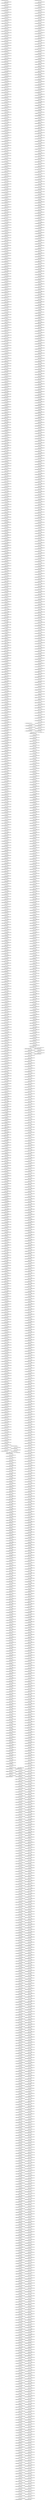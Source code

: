 digraph G {
	TTTGGTCGAAAAAAAAAGCCCGCAC -> TTGGTCGAAAAAAAAAGCCCGCACT [label = "219
TTTGGTCGAAAAAAAAAGCCCGCACT"];
	GGGTAAAGCATCCTGGCCGCTAATG -> GGTAAAGCATCCTGGCCGCTAATGG [label = "389
GGGTAAAGCATCCTGGCCGCTAATGG"];
	CGCGGTCACAACGTTACTGTTATCG -> GCGGTCACAACGTTACTGTTATCGA [label = "337
CGCGGTCACAACGTTACTGTTATCGA"];
	TCCACCCGCCGTATTGCGGCAAGCC -> CCACCCGCCGTATTGCGGCAAGCCG [label = "19
TCCACCCGCCGTATTGCGGCAAGCCG"];
	CCGGCTGATCACATGGTGCTGATGG -> CGGCTGATCACATGGTGCTGATGGC [label = "43
CCGGCTGATCACATGGTGCTGATGGC"];
	GAAAACTTTCGTCGATCAGGAATTT -> AAAACTTTCGTCGATCAGGAATTTG [label = "366
GAAAACTTTCGTCGATCAGGAATTTG"];
	AAAAGAGTGTCTGATAGCAGCTTCT -> AAAGAGTGTCTGATAGCAGCTTCTG [label = "165
AAAAGAGTGTCTGATAGCAGCTTCTG"];
	GAAACGCATTAGCACCACCATTACC -> AAACGCATTAGCACCACCATTACCA [label = "382
GAAACGCATTAGCACCACCATTACCA"];
	CAGAAAACGTTCTGCATTTGCCACT -> AGAAAACGTTCTGCATTTGCCACTG [label = "421
CAGAAAACGTTCTGCATTTGCCACTG"];
	TTCTGGAAAGCAATGCCAGGCAGGG -> TCTGGAAAGCAATGCCAGGCAGGGG [label = "293
TTCTGGAAAGCAATGCCAGGCAGGGG"];
	CGGCGGTACATCAGTGGCAAATGCA -> GGCGGTACATCAGTGGCAAATGCAG [label = "444
CGGCGGTACATCAGTGGCAAATGCAG"];
	TTTAGTGACCTAAGTCAATAAAATT -> TTAGTGACCTAAGTCAATAAAATTT [label = "192
TTTAGTGACCTAAGTCAATAAAATTT"];
	GATGTACCGCCGAACTTCAACACTC -> ATGTACCGCCGAACTTCAACACTCG [label = "436
GATGTACCGCCGAACTTCAACACTCG"];
	CGGGCACTGCCCCAACAAACTAATG -> GGGCACTGCCCCAACAAACTAATGC [label = "371
CGGGCACTGCCCCAACAAACTAATGC"];
	CATCGCTGATATTGGGTAAAGCATC -> ATCGCTGATATTGGGTAAAGCATCC [label = "384
CATCGCTGATATTGGGTAAAGCATCC"];
	CTGGCAGTGGGGCATTACCTCGAAT -> TGGCAGTGGGGCATTACCTCGAATC [label = "273
CTGGCAGTGGGGCATTACCTCGAATC"];
	CTTTCGTCGATCAGGAATTTGCCCA -> TTTCGTCGATCAGGAATTTGCCCAA [label = "390
CTTTCGTCGATCAGGAATTTGCCCAA"];
	CTGATCACATGGTGCTGATGGCAGG -> TGATCACATGGTGCTGATGGCAGGT [label = "38
CTGATCACATGGTGCTGATGGCAGGT"];
	TCCAGAATATCGGCAACACGCAGAA -> CCAGAATATCGGCAACACGCAGAAA [label = "363
TCCAGAATATCGGCAACACGCAGAAA"];
	GTAAACAGGCAGCCAGCACCGCAGC -> TAAACAGGCAGCCAGCACCGCAGCA [label = "39
GTAAACAGGCAGCCAGCACCGCAGCA"];
	CGGCTTGCCGCAATACGGCGGGTGG -> GGCTTGCCGCAATACGGCGGGTGGA [label = "19
CGGCTTGCCGCAATACGGCGGGTGGA"];
	ATCGGCAACACGCAGAAAACGTTCT -> TCGGCAACACGCAGAAAACGTTCTG [label = "383
ATCGGCAACACGCAGAAAACGTTCTG"];
	GCACCTGACAGTGCGGGCTTTTTTT -> CACCTGACAGTGCGGGCTTTTTTTT [label = "127
GCACCTGACAGTGCGGGCTTTTTTTT"];
	TGAAGTTCGGCGGTACATCAGTGGC -> GAAGTTCGGCGGTACATCAGTGGCA [label = "448
TGAAGTTCGGCGGTACATCAGTGGCA"];
	CGCCAGCGGGAACCCCGGCTGGGCG -> GCCAGCGGGAACCCCGGCTGGGCGG [label = "333
CGCCAGCGGGAACCCCGGCTGGGCGG"];
	GTGGCCACCGTCCTCTCTGCCCCCG -> TGGCCACCGTCCTCTCTGCCCCCGC [label = "168
GTGGCCACCGTCCTCTCTGCCCCCGC"];
	TACAGAGTACACAACATCCATGAAA -> ACAGAGTACACAACATCCATGAAAC [label = "348
TACAGAGTACACAACATCCATGAAAC"];
	AAACCATTAGCGGCCAGGATGCTTT -> AACCATTAGCGGCCAGGATGCTTTA [label = "387
AAACCATTAGCGGCCAGGATGCTTTA"];
	TGCCCGTTGCAGTCAGAATGAAAAG -> GCCCGTTGCAGTCAGAATGAAAAGC [label = "7
TGCCCGTTGCAGTCAGAATGAAAAGC"];
	AAAGCCCGCACTGTCAGGTGCGGGC -> AAGCCCGCACTGTCAGGTGCGGGCT [label = "125
AAAGCCCGCACTGTCAGGTGCGGGCT"];
	TGCCGTGAGTAAATTAAAATTTTAT -> GCCGTGAGTAAATTAAAATTTTATT [label = "206
TGCCGTGAGTAAATTAAAATTTTATT"];
	ATTAGTTTGTTGGGGCAGTGCCCGG -> TTAGTTTGTTGGGGCAGTGCCCGGA [label = "373
ATTAGTTTGTTGGGGCAGTGCCCGGA"];
	TATTGGGTAAAGCATCCTGGCCGCT -> ATTGGGTAAAGCATCCTGGCCGCTA [label = "393
TATTGGGTAAAGCATCCTGGCCGCTA"];
	TTGAAAACTTTCGTCGATCAGGAAT -> TGAAAACTTTCGTCGATCAGGAATT [label = "364
TTGAAAACTTTCGTCGATCAGGAATT"];
	CTGGGCGGCGGCGAGTCCCGTCAAA -> TGGGCGGCGGCGAGTCCCGTCAAAA [label = "308
CTGGGCGGCGGCGAGTCCCGTCAAAA"];
	CCAGAATATCGGCAACACGCAGAAA -> CAGAATATCGGCAACACGCAGAAAA [label = "361
CCAGAATATCGGCAACACGCAGAAAA"];
	AGCACCATGTGATCAGCCGGAATGC -> GCACCATGTGATCAGCCGGAATGCG [label = "55
AGCACCATGTGATCAGCCGGAATGCG"];
	CTTCTAATACGCCGGCCATAATGGC -> TTCTAATACGCCGGCCATAATGGCG [label = "285
CTTCTAATACGCCGGCCATAATGGCG"];
	ACCAGTTCAGAAGCTGCTATCAGAC -> CCAGTTCAGAAGCTGCTATCAGACA [label = "191
ACCAGTTCAGAAGCTGCTATCAGACA"];
	GAAAAAAAAAGCCCGCACTGTCAGG -> AAAAAAAAAGCCCGCACTGTCAGGG [label = "5
GAAAAAAAAAGCCCGCACTGTCAGGG"];
	GAAAAAAAAAGCCCGCACTGTCAGG -> AAAAAAAAAGCCCGCACTGTCAGGT [label = "135
GAAAAAAAAAGCCCGCACTGTCAGGT"];
	TTGAAGTTCGGCGGTACATCAGTGG -> TGAAGTTCGGCGGTACATCAGTGGC [label = "443
TTGAAGTTCGGCGGTACATCAGTGGC"];
	GATAGCAGCTTCTGAACTGGTTACC -> ATAGCAGCTTCTGAACTGGTTACCT [label = "205
GATAGCAGCTTCTGAACTGGTTACCT"];
	AGCCAGCACCGCAGCAGAGTAGTCG -> GCCAGCACCGCAGCAGAGTAGTCGG [label = "65
AGCCAGCACCGCAGCAGAGTAGTCGG"];
	TGGACGCAACGGTTCCGACTACTCT -> GGACGCAACGGTTCCGACTACTCTG [label = "107
TGGACGCAACGGTTCCGACTACTCTG"];
	GTCTGTGCGCTATGCCTATATTGGT -> TCTGTGCGCTATGCCTATATTGGTT [label = "240
GTCTGTGCGCTATGCCTATATTGGTT"];
	ACCATTACCACAGGTAACGGTGCGG -> CCATTACCACAGGTAACGGTGCGGG [label = "365
ACCATTACCACAGGTAACGGTGCGGG"];
	CTGCCAGCAGTTTTTCGACCGGATC -> TGCCAGCAGTTTTTCGACCGGATCG [label = "339
CTGCCAGCAGTTTTTCGACCGGATCG"];
	GCTGGGCGGCGGCGAGTCCCGTCAA -> CTGGGCGGCGGCGAGTCCCGTCAAA [label = "310
GCTGGGCGGCGGCGAGTCCCGTCAAA"];
	GCAATATGTCTCTGTGTGGATTAAA -> CAATATGTCTCTGTGTGGATTAAAA [label = "90
GCAATATGTCTCTGTGTGGATTAAAA"];
	CGGCAGGTAACCAGTTCAGAAGCTG -> GGCAGGTAACCAGTTCAGAAGCTGC [label = "216
CGGCAGGTAACCAGTTCAGAAGCTGC"];
	AACCACCTGGTGGCGATGATTGAAA -> ACCACCTGGTGGCGATGATTGAAAA [label = "387
AACCACCTGGTGGCGATGATTGAAAA"];
	CCTGCCGTGAGTAAATTAAAATTTT -> CTGCCGTGAGTAAATTAAAATTTTA [label = "212
CCTGCCGTGAGTAAATTAAAATTTTA"];
	CGGCCATAATGGCGATCGACATTTT -> GGCCATAATGGCGATCGACATTTTC [label = "278
CGGCCATAATGGCGATCGACATTTTC"];
	GGAATTTGCCCAAATAAAACATGTC -> GAATTTGCCCAAATAAAACATGTCC [label = "413
GGAATTTGCCCAAATAAAACATGTCC"];
	ATCAGGAATTTGCCCAAATAAAACA -> TCAGGAATTTGCCCAAATAAAACAT [label = "404
ATCAGGAATTTGCCCAAATAAAACAT"];
	TCAGCACCATGTGATCAGCCGGAAT -> CAGCACCATGTGATCAGCCGGAATG [label = "50
TCAGCACCATGTGATCAGCCGGAATG"];
	TGCGTTTCATGGATGTTGTGTACTC -> GCGTTTCATGGATGTTGTGTACTCT [label = "352
TGCGTTTCATGGATGTTGTGTACTCT"];
	ACGGTTCCGACTACTCTGCTGCGGT -> CGGTTCCGACTACTCTGCTGCGGTG [label = "80
ACGGTTCCGACTACTCTGCTGCGGTG"];
	CAGGATGCTTTACCCAATATCAGCG -> AGGATGCTTTACCCAATATCAGCGA [label = "385
CAGGATGCTTTACCCAATATCAGCGA"];
	CGACGAAAGTTTTCAATTGCGCCAG -> GACGAAAGTTTTCAATTGCGCCAGC [label = "330
CGACGAAAGTTTTCAATTGCGCCAGC"];
	ACGGGACTCGCCGCCGCCCAGCCGG -> CGGGACTCGCCGCCGCCCAGCCGGG [label = "314
ACGGGACTCGCCGCCGCCCAGCCGGG"];
	TTCTGACTGCAACGGGCAATATGTC -> TCTGACTGCAACGGGCAATATGTCT [label = "39
TTCTGACTGCAACGGGCAATATGTCT"];
	TGAAAAAGGCGAACTGGTGGTGCTT -> GAAAAAGGCGAACTGGTGGTGCTTG [label = "169
TGAAAAAGGCGAACTGGTGGTGCTTG"];
	AGCACCACCATTACCACCACCATCA -> GCACCACCATTACCACCACCATCAC [label = "403
AGCACCACCATTACCACCACCATCAC"];
	AAAAAAAGAGTGTCTGATAGCAGCT -> AAAAAAGAGTGTCTGATAGCAGCTT [label = "157
AAAAAAAGAGTGTCTGATAGCAGCTT"];
	CGTCGATCAGGAATTTGCCCAAATA -> GTCGATCAGGAATTTGCCCAAATAA [label = "392
CGTCGATCAGGAATTTGCCCAAATAA"];
	CCGGATAGCATCAACGCTGCGCTGA -> CGGATAGCATCAACGCTGCGCTGAT [label = "347
CCGGATAGCATCAACGCTGCGCTGAT"];
	CGAACTTTTGACGGGACTCGCCGCC -> GAACTTTTGACGGGACTCGCCGCCG [label = "316
CGAACTTTTGACGGGACTCGCCGCCG"];
	GGCGATCGACATTTTCTCGCCACGG -> GCGATCGACATTTTCTCGCCACGGC [label = "296
GGCGATCGACATTTTCTCGCCACGGC"];
	CTGGAAAGCAATGCCAGGCAGGGGC -> TGGAAAGCAATGCCAGGCAGGGGCA [label = "274
CTGGAAAGCAATGCCAGGCAGGGGCA"];
	CGCCGCCCAGCCGGGGTTCCCGCTG -> GCCGCCCAGCCGGGGTTCCCGCTGG [label = "334
CGCCGCCCAGCCGGGGTTCCCGCTGG"];
	GTGGTGGTAATGGTGGTGCTAATGC -> TGGTGGTAATGGTGGTGCTAATGCG [label = "403
GTGGTGGTAATGGTGGTGCTAATGCG"];
	GTTGTTACCTCGTTACCTTTGGTCG -> TTGTTACCTCGTTACCTTTGGTCGA [label = "284
GTTGTTACCTCGTTACCTTTGGTCGA"];
	TCGAATCTACCGTCGATATTGCTGA -> CGAATCTACCGTCGATATTGCTGAG [label = "156
TCGAATCTACCGTCGATATTGCTGAG"];
	GCGGCAAGCCGCATTCCGGCTGATC -> CGGCAAGCCGCATTCCGGCTGATCA [label = "82
GCGGCAAGCCGCATTCCGGCTGATCA"];
	TGCGAGTGTTGAAGTTCGGCGGTAC -> GCGAGTGTTGAAGTTCGGCGGTACA [label = "422
TGCGAGTGTTGAAGTTCGGCGGTACA"];
	GTTCGGCATCGCTGATATTGGGTAA -> TTCGGCATCGCTGATATTGGGTAAA [label = "362
GTTCGGCATCGCTGATATTGGGTAAA"];
	CAACAAACTAATGCCATGCAGGACA -> AACAAACTAATGCCATGCAGGACAT [label = "382
CAACAAACTAATGCCATGCAGGACAT"];
	CCCGCTGGCGCAATTGAAAACTTTC -> CCGCTGGCGCAATTGAAAACTTTCG [label = "326
CCCGCTGGCGCAATTGAAAACTTTCG"];
	TGCCAGGCAGGGGCAGGTGGCCACC -> GCCAGGCAGGGGCAGGTGGCCACCG [label = "184
TGCCAGGCAGGGGCAGGTGGCCACCG"];
	TACCGTCGATATTGCTGAGTCCACC -> ACCGTCGATATTGCTGAGTCCACCC [label = "109
TACCGTCGATATTGCTGAGTCCACCC"];
	GCGGGTGGACTCAGCAATATCGACG -> CGGGTGGACTCAGCAATATCGACGG [label = "89
GCGGGTGGACTCAGCAATATCGACGG"];
	TTTTCATTCTGACTGCAACGGGCAA -> TTTCATTCTGACTGCAACGGGCAAT [label = "15
TTTTCATTCTGACTGCAACGGGCAAT"];
	TTTTCTGTGTTTCCTGTACGCGTCA -> TTTCTGTGTTTCCTGTACGCGTCAG [label = "192
TTTTCTGTGTTTCCTGTACGCGTCAG"];
	TTCAACACTCGCATGGTTGTTACCT -> TCAACACTCGCATGGTTGTTACCTC [label = "365
TTCAACACTCGCATGGTTGTTACCTC"];
	AAGGTAACGAGGTAACAACCATGCG -> AGGTAACGAGGTAACAACCATGCGA [label = "328
AAGGTAACGAGGTAACAACCATGCGA"];
	GCGGCGGCGAGTCCCGTCAAAAGTT -> CGGCGGCGAGTCCCGTCAAAAGTTC [label = "321
GCGGCGGCGAGTCCCGTCAAAAGTTC"];
	CGATGCCGAACGTATTTTTGCCGAA -> GATGCCGAACGTATTTTTGCCGAAC [label = "338
CGATGCCGAACGTATTTTTGCCGAAC"];
	GGTGGTAATGGTGGTGCTAATGCGT -> GTGGTAATGGTGGTGCTAATGCGTT [label = "397
GGTGGTAATGGTGGTGCTAATGCGTT"];
	GACGGGACTCGCCGCCGCCCAGCCG -> ACGGGACTCGCCGCCGCCCAGCCGG [label = "313
GACGGGACTCGCCGCCGCCCAGCCGG"];
	CCGCACTGTCAGGTGCGGGCTTTTT -> CGCACTGTCAGGTGCGGGCTTTTTT [label = "115
CCGCACTGTCAGGTGCGGGCTTTTTT"];
	TTCATTACCGGCGGTGAAACCTGCC -> TCATTACCGGCGGTGAAACCTGCCA [label = "23
TTCATTACCGGCGGTGAAACCTGCCA"];
	TGAAACGCATTAGCACCACCATTAC -> GAAACGCATTAGCACCACCATTACC [label = "380
TGAAACGCATTAGCACCACCATTACC"];
	TACATCAGTGGCAAATGCAGAACGT -> ACATCAGTGGCAAATGCAGAACGTT [label = "442
TACATCAGTGGCAAATGCAGAACGTT"];
	AGCCCGCACCTGACAGTGCGGGCTT -> GCCCGCACCTGACAGTGCGGGCTTT [label = "125
AGCCCGCACCTGACAGTGCGGGCTTT"];
	GCAACACGCAGAAAACGTTCTGCAT -> CAACACGCAGAAAACGTTCTGCATT [label = "398
GCAACACGCAGAAAACGTTCTGCATT"];
	GCCCCAACAAACTAATGCCATGCAG -> CCCCAACAAACTAATGCCATGCAGG [label = "374
GCCCCAACAAACTAATGCCATGCAGG"];
	AACGTATTTTTGCCGAACTTTTGAC -> ACGTATTTTTGCCGAACTTTTGACG [label = "323
AACGTATTTTTGCCGAACTTTTGACG"];
	ACCACCAGTTCGCCTTTTTCATTAC -> CCACCAGTTCGCCTTTTTCATTACC [label = "173
ACCACCAGTTCGCCTTTTTCATTACC"];
	GGCTGACGCGTACAGGAAACACAGA -> GCTGACGCGTACAGGAAACACAGAA [label = "258
GGCTGACGCGTACAGGAAACACAGAA"];
	CAATATAGGCATAGCGCACAGACAG -> AATATAGGCATAGCGCACAGACAGA [label = "242
CAATATAGGCATAGCGCACAGACAGA"];
	AATGCGTTTCATGGATGTTGTGTAC -> ATGCGTTTCATGGATGTTGTGTACT [label = "350
AATGCGTTTCATGGATGTTGTGTACT"];
	CAGTTCAGAAGCTGCTATCAGACAC -> AGTTCAGAAGCTGCTATCAGACACT [label = "184
CAGTTCAGAAGCTGCTATCAGACACT"];
	AGGCAGCCAGCACCGCAGCAGAGTA -> GGCAGCCAGCACCGCAGCAGAGTAG [label = "61
AGGCAGCCAGCACCGCAGCAGAGTAG"];
	TCGAAAAAAAAAGCCCGCACTGTCA -> CGAAAAAAAAAGCCCGCACTGTCAG [label = "188
TCGAAAAAAAAAGCCCGCACTGTCAG"];
	CGTGGCGAGAAAATGTCGATCGCCA -> GTGGCGAGAAAATGTCGATCGCCAT [label = "287
CGTGGCGAGAAAATGTCGATCGCCAT"];
	TTAGCACCACCATTACCACCACCAT -> TAGCACCACCATTACCACCACCATC [label = "401
TTAGCACCACCATTACCACCACCATC"];
	CCTGGCATTGCTTTCCAGAATATCG -> CTGGCATTGCTTTCCAGAATATCGG [label = "325
CCTGGCATTGCTTTCCAGAATATCGG"];
	GGCAGGTTTCACCGCCGGTAATGAA -> GCAGGTTTCACCGCCGGTAATGAAA [label = "25
GGCAGGTTTCACCGCCGGTAATGAAA"];
	CCAAAGGTAACGAGGTAACAACCAT -> CAAAGGTAACGAGGTAACAACCATG [label = "309
CCAAAGGTAACGAGGTAACAACCATG"];
	TTTTGGCGGGGGCAGAGAGGACGGT -> TTTGGCGGGGGCAGAGAGGACGGTG [label = "184
TTTTGGCGGGGGCAGAGAGGACGGTG"];
	AGCATCAACGCTGCGCTGATTTGCC -> GCATCAACGCTGCGCTGATTTGCCG [label = "335
AGCATCAACGCTGCGCTGATTTGCCG"];
	CAGTTCGCCTTTTTCATTACCGGCG -> AGTTCGCCTTTTTCATTACCGGCGG [label = "130
CAGTTCGCCTTTTTCATTACCGGCGG"];
	CACCGCAGCAGAGTAGTCGGAACCG -> ACCGCAGCAGAGTAGTCGGAACCGT [label = "80
CACCGCAGCAGAGTAGTCGGAACCGT"];
	TTGATGCTATCCGGGCACTGCCCCA -> TGATGCTATCCGGGCACTGCCCCAA [label = "371
TTGATGCTATCCGGGCACTGCCCCAA"];
	ACACAACATCCATGAAACGCATTAG -> CACAACATCCATGAAACGCATTAGC [label = "352
ACACAACATCCATGAAACGCATTAGC"];
	CAATACGGCGGGTGGACTCAGCAAT -> AATACGGCGGGTGGACTCAGCAATA [label = "54
CAATACGGCGGGTGGACTCAGCAATA"];
	CGCACCTGACAGTGCGGGCTTTTTT -> GCACCTGACAGTGCGGGCTTTTTTT [label = "124
CGCACCTGACAGTGCGGGCTTTTTTT"];
	TGTCAGGTGCGGGCTTTTTTCTGTG -> GTCAGGTGCGGGCTTTTTTCTGTGT [label = "74
TGTCAGGTGCGGGCTTTTTTCTGTGT"];
	GAAAGTTTTCAATTGCGCCAGCGGG -> AAAGTTTTCAATTGCGCCAGCGGGA [label = "329
GAAAGTTTTCAATTGCGCCAGCGGGA"];
	GAAAAAGGCGAACTGGTGGTGCTTG -> AAAAAGGCGAACTGGTGGTGCTTGG [label = "166
GAAAAAGGCGAACTGGTGGTGCTTGG"];
	CCGAACTTTTGACGGGACTCGCCGC -> CGAACTTTTGACGGGACTCGCCGCC [label = "314
CCGAACTTTTGACGGGACTCGCCGCC"];
	TCAGGAATTTGCCCAAATAAAACAT -> CAGGAATTTGCCCAAATAAAACATG [label = "406
TCAGGAATTTGCCCAAATAAAACATG"];
	GCACCGTTACCTGTGGTAATGGTGA -> CACCGTTACCTGTGGTAATGGTGAT [label = "363
GCACCGTTACCTGTGGTAATGGTGAT"];
	GAAACACAGAAAAAAGCCCGCACCT -> AAACACAGAAAAAAGCCCGCACCTG [label = "76
GAAACACAGAAAAAAGCCCGCACCTG"];
	AAAAAAGAGTGTCTGATAGCAGCTT -> AAAAAGAGTGTCTGATAGCAGCTTC [label = "160
AAAAAAGAGTGTCTGATAGCAGCTTC"];
	CGCTGGCGCAATTGAAAACTTTCGT -> GCTGGCGCAATTGAAAACTTTCGTC [label = "326
CGCTGGCGCAATTGAAAACTTTCGTC"];
	AGGAATTTGCCCAAATAAAACATGT -> GGAATTTGCCCAAATAAAACATGTC [label = "417
AGGAATTTGCCCAAATAAAACATGTC"];
	ACCCCGGCTGGGCGGCGGCGAGTCC -> CCCCGGCTGGGCGGCGGCGAGTCCC [label = "319
ACCCCGGCTGGGCGGCGGCGAGTCCC"];
	TTTCCAGAATATCGGCAACACGCAG -> TTCCAGAATATCGGCAACACGCAGA [label = "359
TTTCCAGAATATCGGCAACACGCAGA"];
	TCTGTCTGTGCGCTATGCCTATATT -> CTGTCTGTGCGCTATGCCTATATTG [label = "242
TCTGTCTGTGCGCTATGCCTATATTG"];
	AAAATACGTTCGGCATCGCTGATAT -> AAATACGTTCGGCATCGCTGATATT [label = "356
AAAATACGTTCGGCATCGCTGATATT"];
	ATCGCCACCAGGTGGTTGGTGATTT -> TCGCCACCAGGTGGTTGGTGATTTT [label = "343
ATCGCCACCAGGTGGTTGGTGATTTT"];
	TTTTGCCGAACTTTTGACGGGACTC -> TTTGCCGAACTTTTGACGGGACTCG [label = "306
TTTTGCCGAACTTTTGACGGGACTCG"];
	ACCGCCGGTAATGAAAAAGGCGAAC -> CCGCCGGTAATGAAAAAGGCGAACT [label = "42
ACCGCCGGTAATGAAAAAGGCGAACT"];
	CGCCATTATGGCCGGCGTATTAGAA -> GCCATTATGGCCGGCGTATTAGAAG [label = "285
CGCCATTATGGCCGGCGTATTAGAAG"];
	CACCGCCGGTAATGAAAAAGGCGAA -> ACCGCCGGTAATGAAAAAGGCGAAC [label = "41
CACCGCCGGTAATGAAAAAGGCGAAC"];
	CTCGCCACGGCAAATCAGCGCAGCG -> TCGCCACGGCAAATCAGCGCAGCGT [label = "317
CTCGCCACGGCAAATCAGCGCAGCGT"];
	GTTCTGCATTTGCCACTGATGTACC -> TTCTGCATTTGCCACTGATGTACCG [label = "447
GTTCTGCATTTGCCACTGATGTACCG"];
	CGCAGAAAACGTTCTGCATTTGCCA -> GCAGAAAACGTTCTGCATTTGCCAC [label = "410
CGCAGAAAACGTTCTGCATTTGCCAC"];
	ATGCTTTACCCAATATCAGCGATGC -> TGCTTTACCCAATATCAGCGATGCC [label = "379
ATGCTTTACCCAATATCAGCGATGCC"];
	TCGATCCGGTCGAAAAACTGCTGGC -> CGATCCGGTCGAAAAACTGCTGGCA [label = "336
TCGATCCGGTCGAAAAACTGCTGGCA"];
	ACCACCATTACCACCACCATCACCA -> CCACCATTACCACCACCATCACCAT [label = "409
ACCACCATTACCACCACCATCACCAT"];
	ATGGTTGTTACCTCGTTACCTTTGG -> TGGTTGTTACCTCGTTACCTTTGGT [label = "307
ATGGTTGTTACCTCGTTACCTTTGGT"];
	CTTAGGTCACTAAATACTTTAACCA -> TTAGGTCACTAAATACTTTAACCAA [label = "208
CTTAGGTCACTAAATACTTTAACCAA"];
	TTACCTGTGGTAATGGTGATGGTGG -> TACCTGTGGTAATGGTGATGGTGGT [label = "375
TTACCTGTGGTAATGGTGATGGTGGT"];
	CGCCCCTGACAGTGCGGGCTTTTTT -> GCCCCTGACAGTGCGGGCTTTTTTT [label = "3
CGCCCCTGACAGTGCGGGCTTTTTTT"];
	CAGGTTTCACCGCCGGTAATGAAAA -> AGGTTTCACCGCCGGTAATGAAAAA [label = "24
CAGGTTTCACCGCCGGTAATGAAAAA"];
	TCGACCGGATCGATAACAGTAACGT -> CGACCGGATCGATAACAGTAACGTT [label = "335
TCGACCGGATCGATAACAGTAACGTT"];
	GCCCCTGCCTGGCATTGCTTTCCAG -> CCCCTGCCTGGCATTGCTTTCCAGA [label = "279
GCCCCTGCCTGGCATTGCTTTCCAGA"];
	TGCTGAGTCCACCCGCCGTATTGCG -> GCTGAGTCCACCCGCCGTATTGCGG [label = "42
TGCTGAGTCCACCCGCCGTATTGCGG"];
	CCACCGTCCTCTCTGCCCCCGCCAA -> CACCGTCCTCTCTGCCCCCGCCAAA [label = "178
CCACCGTCCTCTCTGCCCCCGCCAAA"];
	CCCTGACAGTGCGGGCTTTTTTTTT -> CCTGACAGTGCGGGCTTTTTTTTTC [label = "5
CCCTGACAGTGCGGGCTTTTTTTTTC"];
	AACCAATATAGGCATAGCGCACAGA -> ACCAATATAGGCATAGCGCACAGAC [label = "240
AACCAATATAGGCATAGCGCACAGAC"];
	GCGGGCTTTTTTTTTCGACCAAAGG -> CGGGCTTTTTTTTTCGACCAAAGGT [label = "232
GCGGGCTTTTTTTTTCGACCAAAGGT"];
	ACAGACAGATAAAAATTACAGAGTA -> CAGACAGATAAAAATTACAGAGTAC [label = "279
ACAGACAGATAAAAATTACAGAGTAC"];
	AGAGTAGTCGGAACCGTTGCGTCCA -> GAGTAGTCGGAACCGTTGCGTCCAA [label = "110
AGAGTAGTCGGAACCGTTGCGTCCAA"];
	CGCCTTTTTCATTACCGGCGGTGAA -> GCCTTTTTCATTACCGGCGGTGAAA [label = "29
CGCCTTTTTCATTACCGGCGGTGAAA"];
	AGAACGTTTTCTGCGTGTTGCCGAT -> GAACGTTTTCTGCGTGTTGCCGATA [label = "383
AGAACGTTTTCTGCGTGTTGCCGATA"];
	GGATTAAAAAAAGAGTGTCTGATAG -> GATTAAAAAAAGAGTGTCTGATAGC [label = "143
GGATTAAAAAAAGAGTGTCTGATAGC"];
	ATACGTTCGGCATCGCTGATATTGG -> TACGTTCGGCATCGCTGATATTGGG [label = "356
ATACGTTCGGCATCGCTGATATTGGG"];
	CTGCCGTGAGTAAATTAAAATTTTA -> TGCCGTGAGTAAATTAAAATTTTAT [label = "207
CTGCCGTGAGTAAATTAAAATTTTAT"];
	TTTACTCACGGCAGGTAACCAGTTC -> TTACTCACGGCAGGTAACCAGTTCA [label = "235
TTTACTCACGGCAGGTAACCAGTTCA"];
	GATCAGCCGGAATGCGGCTTGCCGC -> ATCAGCCGGAATGCGGCTTGCCGCA [label = "83
GATCAGCCGGAATGCGGCTTGCCGCA"];
	GCGTTGATGCTATCCGGGCACTGCC -> CGTTGATGCTATCCGGGCACTGCCC [label = "368
GCGTTGATGCTATCCGGGCACTGCCC"];
	CGGTGGCCACCTGCCCCTGCCTGGC -> GGTGGCCACCTGCCCCTGCCTGGCA [label = "184
CGGTGGCCACCTGCCCCTGCCTGGCA"];
	GACCGCGCGCTTCTAATACGCCGGC -> ACCGCGCGCTTCTAATACGCCGGCC [label = "303
GACCGCGCGCTTCTAATACGCCGGCC"];
	TCTGTAATTTTTATCTGTCTGTGCG -> CTGTAATTTTTATCTGTCTGTGCGC [label = "273
TCTGTAATTTTTATCTGTCTGTGCGC"];
	CCTGCATGGCATTAGTTTGTTGGGG -> CTGCATGGCATTAGTTTGTTGGGGC [label = "374
CCTGCATGGCATTAGTTTGTTGGGGC"];
	TTTTTTTCGACCAAAGGTAACGAGG -> TTTTTTCGACCAAAGGTAACGAGGT [label = "261
TTTTTTTCGACCAAAGGTAACGAGGT"];
	CGTCCTCTCTGCCCCCGCCAAAATC -> GTCCTCTCTGCCCCCGCCAAAATCA [label = "199
CGTCCTCTCTGCCCCCGCCAAAATCA"];
	CAGGTAACCAGTTCAGAAGCTGCTA -> AGGTAACCAGTTCAGAAGCTGCTAT [label = "208
CAGGTAACCAGTTCAGAAGCTGCTAT"];
	GAGTCCACCCGCCGTATTGCGGCAA -> AGTCCACCCGCCGTATTGCGGCAAG [label = "27
GAGTCCACCCGCCGTATTGCGGCAAG"];
	GTACACAACATCCATGAAACGCATT -> TACACAACATCCATGAAACGCATTA [label = "350
GTACACAACATCCATGAAACGCATTA"];
	CAAAGGTAACGAGGTAACAACCATG -> AAAGGTAACGAGGTAACAACCATGC [label = "316
CAAAGGTAACGAGGTAACAACCATGC"];
	TCGGCAAAAATACGTTCGGCATCGC -> CGGCAAAAATACGTTCGGCATCGCT [label = "340
TCGGCAAAAATACGTTCGGCATCGCT"];
	CACCAGTTCGCCTTTTTCATTACCG -> ACCAGTTCGCCTTTTTCATTACCGG [label = "165
CACCAGTTCGCCTTTTTCATTACCGG"];
	GCATCGCTGATATTGGGTAAAGCAT -> CATCGCTGATATTGGGTAAAGCATC [label = "378
GCATCGCTGATATTGGGTAAAGCATC"];
	GCCCGCACCGTTACCTGTGGTAATG -> CCCGCACCGTTACCTGTGGTAATGG [label = "364
GCCCGCACCGTTACCTGTGGTAATGG"];
	TGATCACATGGTGCTGATGGCAGGT -> GATCACATGGTGCTGATGGCAGGTT [label = "36
TGATCACATGGTGCTGATGGCAGGTT"];
	ACCGTCCTCTCTGCCCCCGCCAAAA -> CCGTCCTCTCTGCCCCCGCCAAAAT [label = "188
ACCGTCCTCTCTGCCCCCGCCAAAAT"];
	TTTCATTACCGGCGGTGAAACCTGC -> TTCATTACCGGCGGTGAAACCTGCC [label = "25
TTTCATTACCGGCGGTGAAACCTGCC"];
	TTTAATTTACTCACGGCAGGTAACC -> TTAATTTACTCACGGCAGGTAACCA [label = "226
TTTAATTTACTCACGGCAGGTAACCA"];
	TCCTCTCTGCCCCCGCCAAAATCAC -> CCTCTCTGCCCCCGCCAAAATCACC [label = "205
TCCTCTCTGCCCCCGCCAAAATCACC"];
	ATTACCGGCGGTGAAACCTGCCATC -> TTACCGGCGGTGAAACCTGCCATCA [label = "18
ATTACCGGCGGTGAAACCTGCCATCA"];
	ATAGCAGCTTCTGAACTGGTTACCT -> TAGCAGCTTCTGAACTGGTTACCTG [label = "208
ATAGCAGCTTCTGAACTGGTTACCTG"];
	TGGTTACCTGCCGTGAGTAAATTAA -> GGTTACCTGCCGTGAGTAAATTAAA [label = "226
TGGTTACCTGCCGTGAGTAAATTAAA"];
	ACACTCTTTTTTTAATCCACACAGA -> CACTCTTTTTTTAATCCACACAGAG [label = "117
ACACTCTTTTTTTAATCCACACAGAG"];
	TTGCCCAAATAAAACATGTCCTGCA -> TGCCCAAATAAAACATGTCCTGCAT [label = "402
TTGCCCAAATAAAACATGTCCTGCAT"];
	ACTGGTTACCTGCCGTGAGTAAATT -> CTGGTTACCTGCCGTGAGTAAATTA [label = "229
ACTGGTTACCTGCCGTGAGTAAATTA"];
	GACACTCTTTTTTTAATCCACACAG -> ACACTCTTTTTTTAATCCACACAGA [label = "119
GACACTCTTTTTTTAATCCACACAGA"];
	ACCAATATAGGCATAGCGCACAGAC -> CCAATATAGGCATAGCGCACAGACA [label = "241
ACCAATATAGGCATAGCGCACAGACA"];
	GTAATTTTTATCTGTCTGTGCGCTA -> TAATTTTTATCTGTCTGTGCGCTAT [label = "273
GTAATTTTTATCTGTCTGTGCGCTAT"];
	GTCCTCTCTGCCCCCGCCAAAATCA -> TCCTCTCTGCCCCCGCCAAAATCAC [label = "202
GTCCTCTCTGCCCCCGCCAAAATCAC"];
	TTCTGAACTGGTTACCTGCCGTGAG -> TCTGAACTGGTTACCTGCCGTGAGT [label = "228
TTCTGAACTGGTTACCTGCCGTGAGT"];
	CTTTCCAGAATATCGGCAACACGCA -> TTTCCAGAATATCGGCAACACGCAG [label = "353
CTTTCCAGAATATCGGCAACACGCAG"];
	GCCGCATTCCGGCTGATCACATGGT -> CCGCATTCCGGCTGATCACATGGTG [label = "57
GCCGCATTCCGGCTGATCACATGGTG"];
	AGGTGGCCACCGTCCTCTCTGCCCC -> GGTGGCCACCGTCCTCTCTGCCCCC [label = "186
AGGTGGCCACCGTCCTCTCTGCCCCC"];
	CGGGCTGACGCGTACAGGAAACACA -> GGGCTGACGCGTACAGGAAACACAG [label = "288
CGGGCTGACGCGTACAGGAAACACAG"];
	AGCAATATCGACGGTAGATTCGAGG -> GCAATATCGACGGTAGATTCGAGGT [label = "177
AGCAATATCGACGGTAGATTCGAGGT"];
	GGCGGGGGCAGAGAGGACGGTGGCC -> GCGGGGGCAGAGAGGACGGTGGCCA [label = "167
GGCGGGGGCAGAGAGGACGGTGGCCA"];
	AAAACGTTCTGCATTTGCCACTGAT -> AAACGTTCTGCATTTGCCACTGATG [label = "436
AAAACGTTCTGCATTTGCCACTGATG"];
	GCAGTGGGGCATTACCTCGAATCTA -> CAGTGGGGCATTACCTCGAATCTAC [label = "259
GCAGTGGGGCATTACCTCGAATCTAC"];
	AAAAGCCCGCACTGTCAGGTGCGGG -> AAAGCCCGCACTGTCAGGTGCGGGC [label = "126
AAAAGCCCGCACTGTCAGGTGCGGGC"];
	ACAGGAAACACAGAAAAAAGCCCGC -> CAGGAAACACAGAAAAAAGCCCGCA [label = "87
ACAGGAAACACAGAAAAAAGCCCGCA"];
	CATAATGGCGATCGACATTTTCTCG -> ATAATGGCGATCGACATTTTCTCGC [label = "279
CATAATGGCGATCGACATTTTCTCGC"];
	CTGACGCGTACAGGAAACACAGAAA -> TGACGCGTACAGGAAACACAGAAAA [label = "192
CTGACGCGTACAGGAAACACAGAAAA"];
	GGGGCAGAGAGGACGGTGGCCACCT -> GGGCAGAGAGGACGGTGGCCACCTG [label = "188
GGGGCAGAGAGGACGGTGGCCACCTG"];
	GTACTCTGTAATTTTTATCTGTCTG -> TACTCTGTAATTTTTATCTGTCTGT [label = "279
GTACTCTGTAATTTTTATCTGTCTGT"];
	AACCAGTTCAGAAGCTGCTATCAGA -> ACCAGTTCAGAAGCTGCTATCAGAC [label = "191
AACCAGTTCAGAAGCTGCTATCAGAC"];
	AGGATGCTTTACCCAATATCAGCGA -> GGATGCTTTACCCAATATCAGCGAT [label = "388
AGGATGCTTTACCCAATATCAGCGAT"];
	CCAGCCGGGGTTCCCGCTGGCGCAA -> CAGCCGGGGTTCCCGCTGGCGCAAT [label = "326
CCAGCCGGGGTTCCCGCTGGCGCAAT"];
	CTGGCCGCTAATGGTTTTTTCAATC -> TGGCCGCTAATGGTTTTTTCAATCA [label = "390
CTGGCCGCTAATGGTTTTTTCAATCA"];
	GAACGTTTTCTGCGTGTTGCCGATA -> AACGTTTTCTGCGTGTTGCCGATAT [label = "380
GAACGTTTTCTGCGTGTTGCCGATAT"];
	GCATCAACGCTGCGCTGATTTGCCG -> CATCAACGCTGCGCTGATTTGCCGT [label = "334
GCATCAACGCTGCGCTGATTTGCCGT"];
	GCTGGCGCAATTGAAAACTTTCGTC -> CTGGCGCAATTGAAAACTTTCGTCG [label = "330
GCTGGCGCAATTGAAAACTTTCGTCG"];
	CGAACGTATTTTTGCCGAACTTTTG -> GAACGTATTTTTGCCGAACTTTTGA [label = "323
CGAACGTATTTTTGCCGAACTTTTGA"];
	TCTTTTTTTAATCCACACAGAGACA -> CTTTTTTTAATCCACACAGAGACAT [label = "105
TCTTTTTTTAATCCACACAGAGACAT"];
	GGACGGTGGCCACCTGCCCCTGCCT -> GACGGTGGCCACCTGCCCCTGCCTG [label = "182
GGACGGTGGCCACCTGCCCCTGCCTG"];
	TGCGCCAGCGGGAACCCCGGCTGGG -> GCGCCAGCGGGAACCCCGGCTGGGC [label = "318
TGCGCCAGCGGGAACCCCGGCTGGGC"];
	CATCGCCACCAGGTGGTTGGTGATT -> ATCGCCACCAGGTGGTTGGTGATTT [label = "349
CATCGCCACCAGGTGGTTGGTGATTT"];
	GGTGCGGGCTTTTTTCTGTGTTTCC -> GTGCGGGCTTTTTTCTGTGTTTCCT [label = "80
GGTGCGGGCTTTTTTCTGTGTTTCCT"];
	GTGGTAATGGTGGTGCTAATGCGTT -> TGGTAATGGTGGTGCTAATGCGTTT [label = "391
GTGGTAATGGTGGTGCTAATGCGTTT"];
	ACACAGAAAAAAGCCCGCACCTGAC -> CACAGAAAAAAGCCCGCACCTGACA [label = "74
ACACAGAAAAAAGCCCGCACCTGACA"];
	CCAAATAAAACATGTCCTGCATGGC -> CAAATAAAACATGTCCTGCATGGCA [label = "399
CCAAATAAAACATGTCCTGCATGGCA"];
	CCTGGTGGCGATGATTGAAAAAACC -> CTGGTGGCGATGATTGAAAAAACCA [label = "392
CCTGGTGGCGATGATTGAAAAAACCA"];
	CAATATCAGCGATGCCGAACGTATT -> AATATCAGCGATGCCGAACGTATTT [label = "356
CAATATCAGCGATGCCGAACGTATTT"];
	GTTACCTGTGGTAATGGTGATGGTG -> TTACCTGTGGTAATGGTGATGGTGG [label = "378
GTTACCTGTGGTAATGGTGATGGTGG"];
	GTCGATCGCCATTATGGCCGGCGTA -> TCGATCGCCATTATGGCCGGCGTAT [label = "272
GTCGATCGCCATTATGGCCGGCGTAT"];
	TTTTCTGCGTGTTGCCGATATTCTG -> TTTCTGCGTGTTGCCGATATTCTGG [label = "361
TTTTCTGCGTGTTGCCGATATTCTGG"];
	CGGAATGCGGCTTGCCGCAATACGG -> GGAATGCGGCTTGCCGCAATACGGC [label = "88
CGGAATGCGGCTTGCCGCAATACGGC"];
	CTTTTTTTAATCCACACAGAGACAT -> TTTTTTTAATCCACACAGAGACATA [label = "101
CTTTTTTTAATCCACACAGAGACATA"];
	CACCGTTACCTGTGGTAATGGTGAT -> ACCGTTACCTGTGGTAATGGTGATG [label = "368
CACCGTTACCTGTGGTAATGGTGATG"];
	CCGCTGGCGCAATTGAAAACTTTCG -> CGCTGGCGCAATTGAAAACTTTCGT [label = "325
CCGCTGGCGCAATTGAAAACTTTCGT"];
	ACTCACGGCAGGTAACCAGTTCAGA -> CTCACGGCAGGTAACCAGTTCAGAA [label = "228
ACTCACGGCAGGTAACCAGTTCAGAA"];
	CGGGCTTTTTTTTTCGACCAAAGGT -> GGGCTTTTTTTTTCGACCAAAGGTA [label = "230
CGGGCTTTTTTTTTCGACCAAAGGTA"];
	ATCCGGTCGAAAAACTGCTGGCAGT -> TCCGGTCGAAAAACTGCTGGCAGTG [label = "336
ATCCGGTCGAAAAACTGCTGGCAGTG"];
	CCCACTGCCAGCAGTTTTTCGACCG -> CCACTGCCAGCAGTTTTTCGACCGG [label = "328
CCCACTGCCAGCAGTTTTTCGACCGG"];
	CGGATAGCATCAACGCTGCGCTGAT -> GGATAGCATCAACGCTGCGCTGATT [label = "351
CGGATAGCATCAACGCTGCGCTGATT"];
	GGGGCAGTGCCCGGATAGCATCAAC -> GGGCAGTGCCCGGATAGCATCAACG [label = "372
GGGGCAGTGCCCGGATAGCATCAACG"];
	GCGATGCCGAACGTATTTTTGCCGA -> CGATGCCGAACGTATTTTTGCCGAA [label = "338
GCGATGCCGAACGTATTTTTGCCGAA"];
	AATGCCAGGCAGGGGCAGGTGGCCA -> ATGCCAGGCAGGGGCAGGTGGCCAC [label = "197
AATGCCAGGCAGGGGCAGGTGGCCAC"];
	GTATTTAGTGACCTAAGTCAATAAA -> TATTTAGTGACCTAAGTCAATAAAA [label = "194
GTATTTAGTGACCTAAGTCAATAAAA"];
	CATGCGAGTGTTGAAGTTCGGCGGT -> ATGCGAGTGTTGAAGTTCGGCGGTA [label = "414
CATGCGAGTGTTGAAGTTCGGCGGTA"];
	CATTAGCGGCCAGGATGCTTTACCC -> ATTAGCGGCCAGGATGCTTTACCCA [label = "391
CATTAGCGGCCAGGATGCTTTACCCA"];
	ACCTAAGTCAATAAAATTTTAATTT -> CCTAAGTCAATAAAATTTTAATTTA [label = "187
ACCTAAGTCAATAAAATTTTAATTTA"];
	CCGCCGAACTTCAACACTCGCATGG -> CGCCGAACTTCAACACTCGCATGGT [label = "401
CCGCCGAACTTCAACACTCGCATGGT"];
	CGTTCGGCATCGCTGATATTGGGTA -> GTTCGGCATCGCTGATATTGGGTAA [label = "364
CGTTCGGCATCGCTGATATTGGGTAA"];
	CGGCGGTGAAACCTGCCATCAGCAC -> GGCGGTGAAACCTGCCATCAGCACC [label = "18
CGGCGGTGAAACCTGCCATCAGCACC"];
	GTCAGGTGCGGGCTTTTTTCTGTGT -> TCAGGTGCGGGCTTTTTTCTGTGTT [label = "74
GTCAGGTGCGGGCTTTTTTCTGTGTT"];
	CCCCACTGCCAGCAGTTTTTCGACC -> CCCACTGCCAGCAGTTTTTCGACCG [label = "324
CCCCACTGCCAGCAGTTTTTCGACCG"];
	TCGACGAAAGTTTTCAATTGCGCCA -> CGACGAAAGTTTTCAATTGCGCCAG [label = "332
TCGACGAAAGTTTTCAATTGCGCCAG"];
	CCACCTGCCCCTGCCTGGCATTGCT -> CACCTGCCCCTGCCTGGCATTGCTT [label = "216
CCACCTGCCCCTGCCTGGCATTGCTT"];
	CCTCGTTACCTTTGGTCGAAAAAAA -> CTCGTTACCTTTGGTCGAAAAAAAA [label = "257
CCTCGTTACCTTTGGTCGAAAAAAAA"];
	GGCGGTGAAACCTGCCATCAGCACC -> GCGGTGAAACCTGCCATCAGCACCA [label = "19
GGCGGTGAAACCTGCCATCAGCACCA"];
	GGGCTGACGCGTACAGGAAACACAG -> GGCTGACGCGTACAGGAAACACAGA [label = "274
GGGCTGACGCGTACAGGAAACACAGA"];
	GGCCGCTAATGGTTTTTTCAATCAT -> GCCGCTAATGGTTTTTTCAATCATC [label = "394
GGCCGCTAATGGTTTTTTCAATCATC"];
	TCTGCTGCGGTGCTGGCTGCCTGTT -> CTGCTGCGGTGCTGGCTGCCTGTTT [label = "44
TCTGCTGCGGTGCTGGCTGCCTGTTT"];
	CCCAATATCAGCGATGCCGAACGTA -> CCAATATCAGCGATGCCGAACGTAT [label = "356
CCCAATATCAGCGATGCCGAACGTAT"];
	AGAGACATATTGCCCGTTGCAGTCA -> GAGACATATTGCCCGTTGCAGTCAG [label = "47
AGAGACATATTGCCCGTTGCAGTCAG"];
	TCAGCGCAGCGTTGATGCTATCCGG -> CAGCGCAGCGTTGATGCTATCCGGG [label = "350
TCAGCGCAGCGTTGATGCTATCCGGG"];
	TCTGTGCGCTATGCCTATATTGGTT -> CTGTGCGCTATGCCTATATTGGTTA [label = "231
TCTGTGCGCTATGCCTATATTGGTTA"];
	TTCTGCATTTGCCACTGATGTACCG -> TCTGCATTTGCCACTGATGTACCGC [label = "447
TTCTGCATTTGCCACTGATGTACCGC"];
	AACACTCGCATGGTTGTTACCTCGT -> ACACTCGCATGGTTGTTACCTCGTT [label = "351
AACACTCGCATGGTTGTTACCTCGTT"];
	GACGAAAGTTTTCAATTGCGCCAGC -> ACGAAAGTTTTCAATTGCGCCAGCG [label = "326
GACGAAAGTTTTCAATTGCGCCAGCG"];
	ATTAGAAGCGCGCGGTCACAACGTT -> TTAGAAGCGCGCGGTCACAACGTTA [label = "321
ATTAGAAGCGCGCGGTCACAACGTTA"];
	TAACGGTGCGGGCTGACGCGTACAG -> AACGGTGCGGGCTGACGCGTACAGG [label = "331
TAACGGTGCGGGCTGACGCGTACAGG"];
	TGATTTGCCGTGGCGAGAAAATGTC -> GATTTGCCGTGGCGAGAAAATGTCG [label = "303
TGATTTGCCGTGGCGAGAAAATGTCG"];
	GTTACCTCGTTACCTTTGGTCGAAA -> TTACCTCGTTACCTTTGGTCGAAAA [label = "274
GTTACCTCGTTACCTTTGGTCGAAAA"];
	GCGCTTCTAATACGCCGGCCATAAT -> CGCTTCTAATACGCCGGCCATAATG [label = "291
GCGCTTCTAATACGCCGGCCATAATG"];
	GCTAATGGTTTTTTCAATCATCGCC -> CTAATGGTTTTTTCAATCATCGCCA [label = "392
GCTAATGGTTTTTTCAATCATCGCCA"];
	GAATTTGCCCAAATAAAACATGTCC -> AATTTGCCCAAATAAAACATGTCCT [label = "411
GAATTTGCCCAAATAAAACATGTCCT"];
	ATCGATAACAGTAACGTTGTGACCG -> TCGATAACAGTAACGTTGTGACCGC [label = "335
ATCGATAACAGTAACGTTGTGACCGC"];
	CCGTGAGTAAATTAAAATTTTATTG -> CGTGAGTAAATTAAAATTTTATTGA [label = "203
CCGTGAGTAAATTAAAATTTTATTGA"];
	CAGCAATATCGACGGTAGATTCGAG -> AGCAATATCGACGGTAGATTCGAGG [label = "170
CAGCAATATCGACGGTAGATTCGAGG"];
	CGACGGTAGATTCGAGGTAATGCCC -> GACGGTAGATTCGAGGTAATGCCCC [label = "233
CGACGGTAGATTCGAGGTAATGCCCC"];
	TGTTGGGGCAGTGCCCGGATAGCAT -> GTTGGGGCAGTGCCCGGATAGCATC [label = "366
TGTTGGGGCAGTGCCCGGATAGCATC"];
	AATTTTATTGACTTAGGTCACTAAA -> ATTTTATTGACTTAGGTCACTAAAT [label = "193
AATTTTATTGACTTAGGTCACTAAAT"];
	TTTATTGACTTAGGTCACTAAATAC -> TTATTGACTTAGGTCACTAAATACT [label = "196
TTTATTGACTTAGGTCACTAAATACT"];
	ATTAAAAAAAGAGTGTCTGATAGCA -> TTAAAAAAAGAGTGTCTGATAGCAG [label = "151
ATTAAAAAAAGAGTGTCTGATAGCAG"];
	CCGAACTTCAACACTCGCATGGTTG -> CGAACTTCAACACTCGCATGGTTGT [label = "391
CCGAACTTCAACACTCGCATGGTTGT"];
	TCAAAAGTTCGGCAAAAATACGTTC -> CAAAAGTTCGGCAAAAATACGTTCG [label = "323
TCAAAAGTTCGGCAAAAATACGTTCG"];
	TCTCGCCACGGCAAATCAGCGCAGC -> CTCGCCACGGCAAATCAGCGCAGCG [label = "315
TCTCGCCACGGCAAATCAGCGCAGCG"];
	TGATGTACCGCCGAACTTCAACACT -> GATGTACCGCCGAACTTCAACACTC [label = "439
TGATGTACCGCCGAACTTCAACACTC"];
	TGCTGATGGCAGGTTTCACCGCCGG -> GCTGATGGCAGGTTTCACCGCCGGT [label = "17
TGCTGATGGCAGGTTTCACCGCCGGT"];
	GGTTACCTGCCGTGAGTAAATTAAA -> GTTACCTGCCGTGAGTAAATTAAAA [label = "224
GGTTACCTGCCGTGAGTAAATTAAAA"];
	CTCTCTGCCCCCGCCAAAATCACCA -> TCTCTGCCCCCGCCAAAATCACCAA [label = "215
CTCTCTGCCCCCGCCAAAATCACCAA"];
	GAATATCGGCAACACGCAGAAAACG -> AATATCGGCAACACGCAGAAAACGT [label = "372
GAATATCGGCAACACGCAGAAAACGT"];
	AAAGAGTGTCTGATAGCAGCTTCTG -> AAGAGTGTCTGATAGCAGCTTCTGA [label = "169
AAAGAGTGTCTGATAGCAGCTTCTGA"];
	GGGGGCAGAGAGGACGGTGGCCACC -> GGGGCAGAGAGGACGGTGGCCACCT [label = "186
GGGGGCAGAGAGGACGGTGGCCACCT"];
	AACGTTCTGCATTTGCCACTGATGT -> ACGTTCTGCATTTGCCACTGATGTA [label = "442
AACGTTCTGCATTTGCCACTGATGTA"];
	AGCAGCTTCTGAACTGGTTACCTGC -> GCAGCTTCTGAACTGGTTACCTGCC [label = "214
AGCAGCTTCTGAACTGGTTACCTGCC"];
	TGATTTTGGCGGGGGCAGAGAGGAC -> GATTTTGGCGGGGGCAGAGAGGACG [label = "199
TGATTTTGGCGGGGGCAGAGAGGACG"];
	ATGCCCCACTGCCAGCAGTTTTTCG -> TGCCCCACTGCCAGCAGTTTTTCGA [label = "313
ATGCCCCACTGCCAGCAGTTTTTCGA"];
	CAGTGGGGCATTACCTCGAATCTAC -> AGTGGGGCATTACCTCGAATCTACC [label = "253
CAGTGGGGCATTACCTCGAATCTACC"];
	TTGCGGCAAGCCGCATTCCGGCTGA -> TGCGGCAAGCCGCATTCCGGCTGAT [label = "85
TTGCGGCAAGCCGCATTCCGGCTGAT"];
	CCTGACAGTGCGGGCTTTTTTTTTC -> CTGACAGTGCGGGCTTTTTTTTTCG [label = "158
CCTGACAGTGCGGGCTTTTTTTTTCG"];
	CCGGCCATAATGGCGATCGACATTT -> CGGCCATAATGGCGATCGACATTTT [label = "278
CCGGCCATAATGGCGATCGACATTTT"];
	TAATGGTTTTTTCAATCATCGCCAC -> AATGGTTTTTTCAATCATCGCCACC [label = "393
TAATGGTTTTTTCAATCATCGCCACC"];
	TTTCTGTGTTTCCTGTACGCGTCAG -> TTCTGTGTTTCCTGTACGCGTCAGC [label = "234
TTTCTGTGTTTCCTGTACGCGTCAGC"];
	TCTGACTGCAACGGGCAATATGTCT -> CTGACTGCAACGGGCAATATGTCTC [label = "45
TCTGACTGCAACGGGCAATATGTCTC"];
	CGAGGTAACAACCATGCGAGTGTTG -> GAGGTAACAACCATGCGAGTGTTGA [label = "360
CGAGGTAACAACCATGCGAGTGTTGA"];
	GGTGGACTCAGCAATATCGACGGTA -> GTGGACTCAGCAATATCGACGGTAG [label = "116
GGTGGACTCAGCAATATCGACGGTAG"];
	GGCGGCGAGTCCCGTCAAAAGTTCG -> GCGGCGAGTCCCGTCAAAAGTTCGG [label = "314
GGCGGCGAGTCCCGTCAAAAGTTCGG"];
	CTGCCCCCGCCAAAATCACCAACCA -> TGCCCCCGCCAAAATCACCAACCAC [label = "233
CTGCCCCCGCCAAAATCACCAACCAC"];
	CACTAAATACTTTAACCAATATAGG -> ACTAAATACTTTAACCAATATAGGC [label = "210
CACTAAATACTTTAACCAATATAGGC"];
	GGCGGTACATCAGTGGCAAATGCAG -> GCGGTACATCAGTGGCAAATGCAGA [label = "441
GGCGGTACATCAGTGGCAAATGCAGA"];
	CGTCAAAAGTTCGGCAAAAATACGT -> GTCAAAAGTTCGGCAAAAATACGTT [label = "323
CGTCAAAAGTTCGGCAAAAATACGTT"];
	TACCTTTGGTCGAAAAAAAAAGCCC -> ACCTTTGGTCGAAAAAAAAAGCCCG [label = "230
TACCTTTGGTCGAAAAAAAAAGCCCG"];
	CACTCGCATGGTTGTTACCTCGTTA -> ACTCGCATGGTTGTTACCTCGTTAC [label = "334
CACTCGCATGGTTGTTACCTCGTTAC"];
	GCGGCGAGTCCCGTCAAAAGTTCGG -> CGGCGAGTCCCGTCAAAAGTTCGGC [label = "313
GCGGCGAGTCCCGTCAAAAGTTCGGC"];
	GTGTTGAAGTTCGGCGGTACATCAG -> TGTTGAAGTTCGGCGGTACATCAGT [label = "442
GTGTTGAAGTTCGGCGGTACATCAGT"];
	TCCCGTCAAAAGTTCGGCAAAAATA -> CCCGTCAAAAGTTCGGCAAAAATAC [label = "307
TCCCGTCAAAAGTTCGGCAAAAATAC"];
	TGTCCTGCATGGCATTAGTTTGTTG -> GTCCTGCATGGCATTAGTTTGTTGG [label = "380
TGTCCTGCATGGCATTAGTTTGTTGG"];
	AGGAAACACAGAAAAAAGCCCGCAC -> GGAAACACAGAAAAAAGCCCGCACC [label = "80
AGGAAACACAGAAAAAAGCCCGCACC"];
	TAATGGTGGTGCTAATGCGTTTCAT -> AATGGTGGTGCTAATGCGTTTCATG [label = "385
TAATGGTGGTGCTAATGCGTTTCATG"];
	AGAGAGGACGGTGGCCACCTGCCCC -> GAGAGGACGGTGGCCACCTGCCCCT [label = "184
AGAGAGGACGGTGGCCACCTGCCCCT"];
	TATCGGCAACACGCAGAAAACGTTC -> ATCGGCAACACGCAGAAAACGTTCT [label = "383
TATCGGCAACACGCAGAAAACGTTCT"];
	TAAATACTTTAACCAATATAGGCAT -> AAATACTTTAACCAATATAGGCATA [label = "220
TAAATACTTTAACCAATATAGGCATA"];
	AAAGTTTTCAATTGCGCCAGCGGGA -> AAGTTTTCAATTGCGCCAGCGGGAA [label = "328
AAAGTTTTCAATTGCGCCAGCGGGAA"];
	AATCAGCGCAGCGTTGATGCTATCC -> ATCAGCGCAGCGTTGATGCTATCCG [label = "351
AATCAGCGCAGCGTTGATGCTATCCG"];
	CTTGCCGCAATACGGCGGGTGGACT -> TTGCCGCAATACGGCGGGTGGACTC [label = "27
CTTGCCGCAATACGGCGGGTGGACTC"];
	GCGGTGAAACCTGCCATCAGCACCA -> CGGTGAAACCTGCCATCAGCACCAT [label = "22
GCGGTGAAACCTGCCATCAGCACCAT"];
	GGTAACGAGGTAACAACCATGCGAG -> GTAACGAGGTAACAACCATGCGAGT [label = "329
GGTAACGAGGTAACAACCATGCGAGT"];
	GAAAGCAATGCCAGGCAGGGGCAGG -> AAAGCAATGCCAGGCAGGGGCAGGT [label = "229
GAAAGCAATGCCAGGCAGGGGCAGGT"];
	GAAAGCAATGCCAGGCAGGGGCAGG -> AAAGCAATGCCAGGCAGGGGCAGGG [label = "13
GAAAGCAATGCCAGGCAGGGGCAGGG"];
	AAGCCCGCACCTGACAGTGCGGGCT -> AGCCCGCACCTGACAGTGCGGGCTT [label = "126
AAGCCCGCACCTGACAGTGCGGGCTT"];
	ATGGTGGTGGTAATGGTGGTGCTAA -> TGGTGGTGGTAATGGTGGTGCTAAT [label = "406
ATGGTGGTGGTAATGGTGGTGCTAAT"];
	AGCTGCTATCAGACACTCTTTTTTT -> GCTGCTATCAGACACTCTTTTTTTA [label = "155
AGCTGCTATCAGACACTCTTTTTTTA"];
	TGATGGTGGTGGTAATGGTGGTGCT -> GATGGTGGTGGTAATGGTGGTGCTA [label = "405
TGATGGTGGTGGTAATGGTGGTGCTA"];
	GCACTGTCAGGTGCGGGCTTTTTTC -> CACTGTCAGGTGCGGGCTTTTTTCT [label = "68
GCACTGTCAGGTGCGGGCTTTTTTCT"];
	AGCGTTGATGCTATCCGGGCACTGC -> GCGTTGATGCTATCCGGGCACTGCC [label = "366
AGCGTTGATGCTATCCGGGCACTGCC"];
	TAGCACCACCATTACCACCACCATC -> AGCACCACCATTACCACCACCATCA [label = "405
TAGCACCACCATTACCACCACCATCA"];
	GGGGTTCCCGCTGGCGCAATTGAAA -> GGGTTCCCGCTGGCGCAATTGAAAA [label = "328
GGGGTTCCCGCTGGCGCAATTGAAAA"];
	GTGCGGGCTTTTTTTTTCGACCAAA -> TGCGGGCTTTTTTTTTCGACCAAAG [label = "223
GTGCGGGCTTTTTTTTTCGACCAAAG"];
	CTGCCTGGCATTGCTTTCCAGAATA -> TGCCTGGCATTGCTTTCCAGAATAT [label = "310
CTGCCTGGCATTGCTTTCCAGAATAT"];
	TCATTCTGACTGCAACGGGCAATAT -> CATTCTGACTGCAACGGGCAATATG [label = "30
TCATTCTGACTGCAACGGGCAATATG"];
	GATTGAAAAAACCATTAGCGGCCAG -> ATTGAAAAAACCATTAGCGGCCAGG [label = "392
GATTGAAAAAACCATTAGCGGCCAGG"];
	CCCAAATAAAACATGTCCTGCATGG -> CCAAATAAAACATGTCCTGCATGGC [label = "395
CCCAAATAAAACATGTCCTGCATGGC"];
	GTGATCAGCCGGAATGCGGCTTGCC -> TGATCAGCCGGAATGCGGCTTGCCG [label = "79
GTGATCAGCCGGAATGCGGCTTGCCG"];
	CTGTGTGGATTAAAAAAAGAGTGTC -> TGTGTGGATTAAAAAAAGAGTGTCT [label = "123
CTGTGTGGATTAAAAAAAGAGTGTCT"];
	ATTACAGAGTACACAACATCCATGA -> TTACAGAGTACACAACATCCATGAA [label = "344
ATTACAGAGTACACAACATCCATGAA"];
	TGTCTGATAGCAGCTTCTGAACTGG -> GTCTGATAGCAGCTTCTGAACTGGT [label = "191
TGTCTGATAGCAGCTTCTGAACTGGT"];
	TGGTGGTGCTTGGACGCAACGGTTC -> GGTGGTGCTTGGACGCAACGGTTCC [label = "134
TGGTGGTGCTTGGACGCAACGGTTCC"];
	GGGCACTGCCCCAACAAACTAATGC -> GGCACTGCCCCAACAAACTAATGCC [label = "375
GGGCACTGCCCCAACAAACTAATGCC"];
	TGTCTCTGTGTGGATTAAAAAAAGA -> GTCTCTGTGTGGATTAAAAAAAGAG [label = "107
TGTCTCTGTGTGGATTAAAAAAAGAG"];
	GTGGCAAATGCAGAACGTTTTCTGC -> TGGCAAATGCAGAACGTTTTCTGCG [label = "410
GTGGCAAATGCAGAACGTTTTCTGCG"];
	ACCATCACCATTACCACAGGTAACG -> CCATCACCATTACCACAGGTAACGG [label = "366
ACCATCACCATTACCACAGGTAACGG"];
	TTACCACAGGTAACGGTGCGGGCTG -> TACCACAGGTAACGGTGCGGGCTGA [label = "359
TTACCACAGGTAACGGTGCGGGCTGA"];
	AGCCGCATTCCGGCTGATCACATGG -> GCCGCATTCCGGCTGATCACATGGT [label = "65
AGCCGCATTCCGGCTGATCACATGGT"];
	CAGGACATGTTTTATTTGGGCAAAT -> AGGACATGTTTTATTTGGGCAAATT [label = "413
CAGGACATGTTTTATTTGGGCAAATT"];
	TGGCGGGGGCAGAGAGGACGGTGGC -> GGCGGGGGCAGAGAGGACGGTGGCC [label = "165
TGGCGGGGGCAGAGAGGACGGTGGCC"];
	GATTTGCCGTGGCGAGAAAATGTCG -> ATTTGCCGTGGCGAGAAAATGTCGA [label = "303
GATTTGCCGTGGCGAGAAAATGTCGA"];
	ATACTTTAACCAATATAGGCATAGC -> TACTTTAACCAATATAGGCATAGCG [label = "220
ATACTTTAACCAATATAGGCATAGCG"];
	GCGATCGACATTTTCTCGCCACGGC -> CGATCGACATTTTCTCGCCACGGCA [label = "293
GCGATCGACATTTTCTCGCCACGGCA"];
	GCAGAACGTTTTCTGCGTGTTGCCG -> CAGAACGTTTTCTGCGTGTTGCCGA [label = "386
GCAGAACGTTTTCTGCGTGTTGCCGA"];
	CATCAGTGGCAAATGCAGAACGTTT -> ATCAGTGGCAAATGCAGAACGTTTT [label = "436
CATCAGTGGCAAATGCAGAACGTTTT"];
	CAGTGCCCGGATAGCATCAACGCTG -> AGTGCCCGGATAGCATCAACGCTGC [label = "359
CAGTGCCCGGATAGCATCAACGCTGC"];
	GTGGTTGGTGATTTTGGCGGGGGCA -> TGGTTGGTGATTTTGGCGGGGGCAG [label = "233
GTGGTTGGTGATTTTGGCGGGGGCAG"];
	TGGCCGGCGTATTAGAAGCGCGCGG -> GGCCGGCGTATTAGAAGCGCGCGGT [label = "296
TGGCCGGCGTATTAGAAGCGCGCGGT"];
	CCTGTACGCGTCAGCCCGCACCGTT -> CTGTACGCGTCAGCCCGCACCGTTA [label = "331
CCTGTACGCGTCAGCCCGCACCGTTA"];
	GCGGCTTGCCGCAATACGGCGGGTG -> CGGCTTGCCGCAATACGGCGGGTGG [label = "16
GCGGCTTGCCGCAATACGGCGGGTGG"];
	GCCGAACGTATTTTTGCCGAACTTT -> CCGAACGTATTTTTGCCGAACTTTT [label = "327
GCCGAACGTATTTTTGCCGAACTTTT"];
	TTGCCACTGATGTACCGCCGAACTT -> TGCCACTGATGTACCGCCGAACTTC [label = "446
TTGCCACTGATGTACCGCCGAACTTC"];
	AATCGGCGCGTAAACAGGCAGCCAG -> ATCGGCGCGTAAACAGGCAGCCAGC [label = "5
AATCGGCGCGTAAACAGGCAGCCAGC"];
	ATTGCTTTCCAGAATATCGGCAACA -> TTGCTTTCCAGAATATCGGCAACAC [label = "342
ATTGCTTTCCAGAATATCGGCAACAC"];
	AACGGTTCCGACTACTCTGCTGCGG -> ACGGTTCCGACTACTCTGCTGCGGT [label = "84
AACGGTTCCGACTACTCTGCTGCGGT"];
	GATCACATGGTGCTGATGGCAGGTT -> ATCACATGGTGCTGATGGCAGGTTT [label = "34
GATCACATGGTGCTGATGGCAGGTTT"];
	AGCTTTTCATTCTGACTGCAACGGG -> GCTTTTCATTCTGACTGCAACGGGC [label = "3
AGCTTTTCATTCTGACTGCAACGGGC"];
	GGCGAGAAAATGTCGATCGCCATTA -> GCGAGAAAATGTCGATCGCCATTAT [label = "278
GGCGAGAAAATGTCGATCGCCATTAT"];
	ACGCAACGGTTCCGACTACTCTGCT -> CGCAACGGTTCCGACTACTCTGCTG [label = "94
ACGCAACGGTTCCGACTACTCTGCTG"];
	GCTTTACCCAATATCAGCGATGCCG -> CTTTACCCAATATCAGCGATGCCGA [label = "372
GCTTTACCCAATATCAGCGATGCCGA"];
	ATCGATCCGGTCGAAAAACTGCTGG -> TCGATCCGGTCGAAAAACTGCTGGC [label = "336
ATCGATCCGGTCGAAAAACTGCTGGC"];
	ATGGTGGTGCTAATGCGTTTCATGG -> TGGTGGTGCTAATGCGTTTCATGGA [label = "367
ATGGTGGTGCTAATGCGTTTCATGGA"];
	GCAGCGTTGATGCTATCCGGGCACT -> CAGCGTTGATGCTATCCGGGCACTG [label = "359
GCAGCGTTGATGCTATCCGGGCACTG"];
	CTGATGGCAGGTTTCACCGCCGGTA -> TGATGGCAGGTTTCACCGCCGGTAA [label = "18
CTGATGGCAGGTTTCACCGCCGGTAA"];
	CTTTTGACGGGACTCGCCGCCGCCC -> TTTTGACGGGACTCGCCGCCGCCCA [label = "308
CTTTTGACGGGACTCGCCGCCGCCCA"];
	TAAAGTATTTAGTGACCTAAGTCAA -> AAAGTATTTAGTGACCTAAGTCAAT [label = "201
TAAAGTATTTAGTGACCTAAGTCAAT"];
	AATGCCCCACTGCCAGCAGTTTTTC -> ATGCCCCACTGCCAGCAGTTTTTCG [label = "310
AATGCCCCACTGCCAGCAGTTTTTCG"];
	GGCAGTGGGGCATTACCTCGAATCT -> GCAGTGGGGCATTACCTCGAATCTA [label = "266
GGCAGTGGGGCATTACCTCGAATCTA"];
	CTGTAATTTTTATCTGTCTGTGCGC -> TGTAATTTTTATCTGTCTGTGCGCT [label = "273
CTGTAATTTTTATCTGTCTGTGCGCT"];
	GCGCACAGACAGATAAAAATTACAG -> CGCACAGACAGATAAAAATTACAGA [label = "273
GCGCACAGACAGATAAAAATTACAGA"];
	GCTGCGGTGCTGGCTGCCTGTTTAC -> CTGCGGTGCTGGCTGCCTGTTTACG [label = "30
GCTGCGGTGCTGGCTGCCTGTTTACG"];
	ATTTGCCACTGATGTACCGCCGAAC -> TTTGCCACTGATGTACCGCCGAACT [label = "449
ATTTGCCACTGATGTACCGCCGAACT"];
	TGCCGAACGTATTTTTGCCGAACTT -> GCCGAACGTATTTTTGCCGAACTTT [label = "329
TGCCGAACGTATTTTTGCCGAACTTT"];
	AATGGTGGTGCTAATGCGTTTCATG -> ATGGTGGTGCTAATGCGTTTCATGG [label = "379
AATGGTGGTGCTAATGCGTTTCATGG"];
	AAGCCCGCACTGTCAGGTGCGGGCT -> AGCCCGCACTGTCAGGTGCGGGCTT [label = "126
AAGCCCGCACTGTCAGGTGCGGGCTT"];
	TATTGCGGCAAGCCGCATTCCGGCT -> ATTGCGGCAAGCCGCATTCCGGCTG [label = "89
TATTGCGGCAAGCCGCATTCCGGCTG"];
	GCTGCTATCAGACACTCTTTTTTTA -> CTGCTATCAGACACTCTTTTTTTAA [label = "152
GCTGCTATCAGACACTCTTTTTTTAA"];
	ACTTTTGACGGGACTCGCCGCCGCC -> CTTTTGACGGGACTCGCCGCCGCCC [label = "314
ACTTTTGACGGGACTCGCCGCCGCCC"];
	TTTTTCGACCGGATCGATAACAGTA -> TTTTCGACCGGATCGATAACAGTAA [label = "341
TTTTTCGACCGGATCGATAACAGTAA"];
	GTTTCACCGCCGGTAATGAAAAAGG -> TTTCACCGCCGGTAATGAAAAAGGC [label = "22
GTTTCACCGCCGGTAATGAAAAAGGC"];
	GATATTGCTGAGTCCACCCGCCGTA -> ATATTGCTGAGTCCACCCGCCGTAT [label = "62
GATATTGCTGAGTCCACCCGCCGTAT"];
	CAACGGTTCCGACTACTCTGCTGCG -> AACGGTTCCGACTACTCTGCTGCGG [label = "85
CAACGGTTCCGACTACTCTGCTGCGG"];
	CATGTTTTATTTGGGCAAATTCCTG -> ATGTTTTATTTGGGCAAATTCCTGA [label = "406
CATGTTTTATTTGGGCAAATTCCTGA"];
	AAAACTTTCGTCGATCAGGAATTTG -> AAACTTTCGTCGATCAGGAATTTGC [label = "373
AAAACTTTCGTCGATCAGGAATTTGC"];
	AATACGTTCGGCATCGCTGATATTG -> ATACGTTCGGCATCGCTGATATTGG [label = "357
AATACGTTCGGCATCGCTGATATTGG"];
	TAGTTTGTTGGGGCAGTGCCCGGAT -> AGTTTGTTGGGGCAGTGCCCGGATA [label = "375
TAGTTTGTTGGGGCAGTGCCCGGATA"];
	ACTCTGTAATTTTTATCTGTCTGTG -> CTCTGTAATTTTTATCTGTCTGTGC [label = "277
ACTCTGTAATTTTTATCTGTCTGTGC"];
	CCGCAATACGGCGGGTGGACTCAGC -> CGCAATACGGCGGGTGGACTCAGCA [label = "42
CCGCAATACGGCGGGTGGACTCAGCA"];
	ATTGCGCCAGCGGGAACCCCGGCTG -> TTGCGCCAGCGGGAACCCCGGCTGG [label = "326
ATTGCGCCAGCGGGAACCCCGGCTGG"];
	TGCGGCTTGCCGCAATACGGCGGGT -> GCGGCTTGCCGCAATACGGCGGGTG [label = "17
TGCGGCTTGCCGCAATACGGCGGGTG"];
	TACTCTGCTGCGGTGCTGGCTGCCT -> ACTCTGCTGCGGTGCTGGCTGCCTG [label = "57
TACTCTGCTGCGGTGCTGGCTGCCTG"];
	CCAACAAACTAATGCCATGCAGGAC -> CAACAAACTAATGCCATGCAGGACA [label = "380
CCAACAAACTAATGCCATGCAGGACA"];
	AGAAGCGCGCGGTCACAACGTTACT -> GAAGCGCGCGGTCACAACGTTACTG [label = "323
AGAAGCGCGCGGTCACAACGTTACTG"];
	ATATTGGTTAAAGTATTTAGTGACC -> TATTGGTTAAAGTATTTAGTGACCT [label = "204
ATATTGGTTAAAGTATTTAGTGACCT"];
	TTGCCGTGGCGAGAAAATGTCGATC -> TGCCGTGGCGAGAAAATGTCGATCG [label = "295
TTGCCGTGGCGAGAAAATGTCGATCG"];
	GTGGCGATGATTGAAAAAACCATTA -> TGGCGATGATTGAAAAAACCATTAG [label = "393
GTGGCGATGATTGAAAAAACCATTAG"];
	CCACCCGCCGTATTGCGGCAAGCCG -> CACCCGCCGTATTGCGGCAAGCCGC [label = "16
CCACCCGCCGTATTGCGGCAAGCCGC"];
	CACAGAAAAAAGCCCGCACCTGACA -> ACAGAAAAAAGCCCGCACCTGACAG [label = "70
CACAGAAAAAAGCCCGCACCTGACAG"];
	ACGCGTACAGGAAACACAGAAAAAA -> CGCGTACAGGAAACACAGAAAAAAG [label = "134
ACGCGTACAGGAAACACAGAAAAAAG"];
	CATTTGCCACTGATGTACCGCCGAA -> ATTTGCCACTGATGTACCGCCGAAC [label = "443
CATTTGCCACTGATGTACCGCCGAAC"];
	GCGTACAGGAAACACAGAAAAAAGC -> CGTACAGGAAACACAGAAAAAAGCC [label = "126
GCGTACAGGAAACACAGAAAAAAGCC"];
	ACATTTTCTCGCCACGGCAAATCAG -> CATTTTCTCGCCACGGCAAATCAGC [label = "303
ACATTTTCTCGCCACGGCAAATCAGC"];
	TTTTTGCCGAACTTTTGACGGGACT -> TTTTGCCGAACTTTTGACGGGACTC [label = "305
TTTTTGCCGAACTTTTGACGGGACTC"];
	TGGCGATCGACATTTTCTCGCCACG -> GGCGATCGACATTTTCTCGCCACGG [label = "291
TGGCGATCGACATTTTCTCGCCACGG"];
	AATGTCGATCGCCATTATGGCCGGC -> ATGTCGATCGCCATTATGGCCGGCG [label = "282
AATGTCGATCGCCATTATGGCCGGCG"];
	CGCACTGTCAGGTGCGGGCTTTTTT -> GCACTGTCAGGTGCGGGCTTTTTTC [label = "66
CGCACTGTCAGGTGCGGGCTTTTTTC"];
	GGATCGATAACAGTAACGTTGTGAC -> GATCGATAACAGTAACGTTGTGACC [label = "335
GGATCGATAACAGTAACGTTGTGACC"];
	ATTATGGCCGGCGTATTAGAAGCGC -> TTATGGCCGGCGTATTAGAAGCGCG [label = "297
ATTATGGCCGGCGTATTAGAAGCGCG"];
	CTAATACGCCGGCCATAATGGCGAT -> TAATACGCCGGCCATAATGGCGATC [label = "267
CTAATACGCCGGCCATAATGGCGATC"];
	TCGCTGATATTGGGTAAAGCATCCT -> CGCTGATATTGGGTAAAGCATCCTG [label = "385
TCGCTGATATTGGGTAAAGCATCCTG"];
	GATGCTTTACCCAATATCAGCGATG -> ATGCTTTACCCAATATCAGCGATGC [label = "378
GATGCTTTACCCAATATCAGCGATGC"];
	TGATATTGGGTAAAGCATCCTGGCC -> GATATTGGGTAAAGCATCCTGGCCG [label = "398
TGATATTGGGTAAAGCATCCTGGCCG"];
	TGTTACCTCGTTACCTTTGGTCGAA -> GTTACCTCGTTACCTTTGGTCGAAA [label = "276
TGTTACCTCGTTACCTTTGGTCGAAA"];
	GCCGTGGCGAGAAAATGTCGATCGC -> CCGTGGCGAGAAAATGTCGATCGCC [label = "296
GCCGTGGCGAGAAAATGTCGATCGCC"];
	ACGCCGGCCATAATGGCGATCGACA -> CGCCGGCCATAATGGCGATCGACAT [label = "274
ACGCCGGCCATAATGGCGATCGACAT"];
	CACCTGACAGTGCGGGCTTTTTTTT -> ACCTGACAGTGCGGGCTTTTTTTTT [label = "134
CACCTGACAGTGCGGGCTTTTTTTTT"];
	ACGAAAGTTTTCAATTGCGCCAGCG -> CGAAAGTTTTCAATTGCGCCAGCGG [label = "325
ACGAAAGTTTTCAATTGCGCCAGCGG"];
	TAATGGTGATGGTGGTGGTAATGGT -> AATGGTGATGGTGGTGGTAATGGTG [label = "405
TAATGGTGATGGTGGTGGTAATGGTG"];
	ATGTCTCTGTGTGGATTAAAAAAAG -> TGTCTCTGTGTGGATTAAAAAAAGA [label = "105
ATGTCTCTGTGTGGATTAAAAAAAGA"];
	TTACCTTTGGTCGAAAAAAAAAGCC -> TACCTTTGGTCGAAAAAAAAAGCCC [label = "240
TTACCTTTGGTCGAAAAAAAAAGCCC"];
	GCTATCAGACACTCTTTTTTTAATC -> CTATCAGACACTCTTTTTTTAATCC [label = "143
GCTATCAGACACTCTTTTTTTAATCC"];
	TGTACCGCCGAACTTCAACACTCGC -> GTACCGCCGAACTTCAACACTCGCA [label = "422
TGTACCGCCGAACTTCAACACTCGCA"];
	CACCATGTGATCAGCCGGAATGCGG -> ACCATGTGATCAGCCGGAATGCGGC [label = "57
CACCATGTGATCAGCCGGAATGCGGC"];
	CGATGATTGAAAAAACCATTAGCGG -> GATGATTGAAAAAACCATTAGCGGC [label = "399
CGATGATTGAAAAAACCATTAGCGGC"];
	GCCAGGATGCTTTACCCAATATCAG -> CCAGGATGCTTTACCCAATATCAGC [label = "392
GCCAGGATGCTTTACCCAATATCAGC"];
	CCGCAGCAGAGTAGTCGGAACCGTT -> CGCAGCAGAGTAGTCGGAACCGTTG [label = "85
CCGCAGCAGAGTAGTCGGAACCGTTG"];
	AACCTGCCATCAGCACCATGTGATC -> ACCTGCCATCAGCACCATGTGATCA [label = "36
AACCTGCCATCAGCACCATGTGATCA"];
	TGGTGCTGATGGCAGGTTTCACCGC -> GGTGCTGATGGCAGGTTTCACCGCC [label = "19
TGGTGCTGATGGCAGGTTTCACCGCC"];
	GCTAATGCGTTTCATGGATGTTGTG -> CTAATGCGTTTCATGGATGTTGTGT [label = "352
GCTAATGCGTTTCATGGATGTTGTGT"];
	TCTGGAAAGCAATGCCAGGCAGGGG -> CTGGAAAGCAATGCCAGGCAGGGGC [label = "279
TCTGGAAAGCAATGCCAGGCAGGGGC"];
	GTGTACTCTGTAATTTTTATCTGTC -> TGTACTCTGTAATTTTTATCTGTCT [label = "285
GTGTACTCTGTAATTTTTATCTGTCT"];
	GCAGAAAACGTTCTGCATTTGCCAC -> CAGAAAACGTTCTGCATTTGCCACT [label = "417
GCAGAAAACGTTCTGCATTTGCCACT"];
	GGTCGAAAAACTGCTGGCAGTGGGG -> GTCGAAAAACTGCTGGCAGTGGGGC [label = "321
GGTCGAAAAACTGCTGGCAGTGGGGC"];
	TTCAATCATCGCCACCAGGTGGTTG -> TCAATCATCGCCACCAGGTGGTTGG [label = "375
TTCAATCATCGCCACCAGGTGGTTGG"];
	CGAAAAACTGCTGGCAGTGGGGCAT -> GAAAAACTGCTGGCAGTGGGGCATT [label = "310
CGAAAAACTGCTGGCAGTGGGGCATT"];
	GAGTGTCTGATAGCAGCTTCTGAAC -> AGTGTCTGATAGCAGCTTCTGAACT [label = "180
GAGTGTCTGATAGCAGCTTCTGAACT"];
	ATAGCGCACAGACAGATAAAAATTA -> TAGCGCACAGACAGATAAAAATTAC [label = "273
ATAGCGCACAGACAGATAAAAATTAC"];
	GTCCCGTCAAAAGTTCGGCAAAAAT -> TCCCGTCAAAAGTTCGGCAAAAATA [label = "305
GTCCCGTCAAAAGTTCGGCAAAAATA"];
	CTTTTTCATTACCGGCGGTGAAACC -> TTTTTCATTACCGGCGGTGAAACCT [label = "24
CTTTTTCATTACCGGCGGTGAAACCT"];
	TACTTTAACCAATATAGGCATAGCG -> ACTTTAACCAATATAGGCATAGCGC [label = "220
TACTTTAACCAATATAGGCATAGCGC"];
	CAAGCCGCATTCCGGCTGATCACAT -> AAGCCGCATTCCGGCTGATCACATG [label = "67
CAAGCCGCATTCCGGCTGATCACATG"];
	CCAGCAGTTTTTCGACCGGATCGAT -> CAGCAGTTTTTCGACCGGATCGATA [label = "338
CCAGCAGTTTTTCGACCGGATCGATA"];
	TCTGCGTGTTGCCGATATTCTGGAA -> CTGCGTGTTGCCGATATTCTGGAAA [label = "359
TCTGCGTGTTGCCGATATTCTGGAAA"];
	CGATATTGCTGAGTCCACCCGCCGT -> GATATTGCTGAGTCCACCCGCCGTA [label = "64
CGATATTGCTGAGTCCACCCGCCGTA"];
	ATAAAAATTACAGAGTACACAACAT -> TAAAAATTACAGAGTACACAACATC [label = "300
ATAAAAATTACAGAGTACACAACATC"];
	TCGCCACGGCAAATCAGCGCAGCGT -> CGCCACGGCAAATCAGCGCAGCGTT [label = "321
TCGCCACGGCAAATCAGCGCAGCGTT"];
	ATTAAAATTTTATTGACTTAGGTCA -> TTAAAATTTTATTGACTTAGGTCAC [label = "186
ATTAAAATTTTATTGACTTAGGTCAC"];
	TGTACGCGTCAGCCCGCACCGTTAC -> GTACGCGTCAGCCCGCACCGTTACC [label = "336
TGTACGCGTCAGCCCGCACCGTTACC"];
	TGGTTGGTGATTTTGGCGGGGGCAG -> GGTTGGTGATTTTGGCGGGGGCAGA [label = "220
TGGTTGGTGATTTTGGCGGGGGCAGA"];
	TTTCCTGTACGCGTCAGCCCGCACC -> TTCCTGTACGCGTCAGCCCGCACCG [label = "303
TTTCCTGTACGCGTCAGCCCGCACCG"];
	AATGCAGAACGTTTTCTGCGTGTTG -> ATGCAGAACGTTTTCTGCGTGTTGC [label = "398
AATGCAGAACGTTTTCTGCGTGTTGC"];
	GGCGATGATTGAAAAAACCATTAGC -> GCGATGATTGAAAAAACCATTAGCG [label = "393
GGCGATGATTGAAAAAACCATTAGCG"];
	GCTATGCCTATATTGGTTAAAGTAT -> CTATGCCTATATTGGTTAAAGTATT [label = "221
GCTATGCCTATATTGGTTAAAGTATT"];
	AGTGACCTAAGTCAATAAAATTTTA -> GTGACCTAAGTCAATAAAATTTTAA [label = "189
AGTGACCTAAGTCAATAAAATTTTAA"];
	CCCCAACAAACTAATGCCATGCAGG -> CCCAACAAACTAATGCCATGCAGGA [label = "376
CCCCAACAAACTAATGCCATGCAGGA"];
	CCCCTGCCTGGCATTGCTTTCCAGA -> CCCTGCCTGGCATTGCTTTCCAGAA [label = "293
CCCCTGCCTGGCATTGCTTTCCAGAA"];
	CGCGTACAGGAAACACAGAAAAAAG -> GCGTACAGGAAACACAGAAAAAAGC [label = "133
CGCGTACAGGAAACACAGAAAAAAGC"];
	TCTGTGTTTCCTGTACGCGTCAGCC -> CTGTGTTTCCTGTACGCGTCAGCCC [label = "274
TCTGTGTTTCCTGTACGCGTCAGCCC"];
	GGCATAGCGCACAGACAGATAAAAA -> GCATAGCGCACAGACAGATAAAAAT [label = "264
GGCATAGCGCACAGACAGATAAAAAT"];
	TCCGGGCACTGCCCCAACAAACTAA -> CCGGGCACTGCCCCAACAAACTAAT [label = "373
TCCGGGCACTGCCCCAACAAACTAAT"];
	CTGTGTTTCCTGTACGCGTCAGCCC -> TGTGTTTCCTGTACGCGTCAGCCCG [label = "288
CTGTGTTTCCTGTACGCGTCAGCCCG"];
	GGTAATGGTGGTGCTAATGCGTTTC -> GTAATGGTGGTGCTAATGCGTTTCA [label = "380
GGTAATGGTGGTGCTAATGCGTTTCA"];
	CCGAACGTATTTTTGCCGAACTTTT -> CGAACGTATTTTTGCCGAACTTTTG [label = "323
CCGAACGTATTTTTGCCGAACTTTTG"];
	TGGTTGTTACCTCGTTACCTTTGGT -> GGTTGTTACCTCGTTACCTTTGGTC [label = "306
TGGTTGTTACCTCGTTACCTTTGGTC"];
	GAAAAACTGCTGGCAGTGGGGCATT -> AAAAACTGCTGGCAGTGGGGCATTA [label = "304
GAAAAACTGCTGGCAGTGGGGCATTA"];
	GCCCAGCCGGGGTTCCCGCTGGCGC -> CCCAGCCGGGGTTCCCGCTGGCGCA [label = "318
GCCCAGCCGGGGTTCCCGCTGGCGCA"];
	ATGTTGTGTACTCTGTAATTTTTAT -> TGTTGTGTACTCTGTAATTTTTATC [label = "298
ATGTTGTGTACTCTGTAATTTTTATC"];
	GAACTGGTGGTGCTTGGACGCAACG -> AACTGGTGGTGCTTGGACGCAACGG [label = "145
GAACTGGTGGTGCTTGGACGCAACGG"];
	TATCCGGGCACTGCCCCAACAAACT -> ATCCGGGCACTGCCCCAACAAACTA [label = "375
TATCCGGGCACTGCCCCAACAAACTA"];
	GCCGCTAATGGTTTTTTCAATCATC -> CCGCTAATGGTTTTTTCAATCATCG [label = "399
GCCGCTAATGGTTTTTTCAATCATCG"];
	GCAGAGAGGACGGTGGCCACCTGCC -> CAGAGAGGACGGTGGCCACCTGCCC [label = "187
GCAGAGAGGACGGTGGCCACCTGCCC"];
	AACGCTGCGCTGATTTGCCGTGGCG -> ACGCTGCGCTGATTTGCCGTGGCGA [label = "321
AACGCTGCGCTGATTTGCCGTGGCGA"];
	CACCATCACCATTACCACAGGTAAC -> ACCATCACCATTACCACAGGTAACG [label = "371
CACCATCACCATTACCACAGGTAACG"];
	GCCATTATGGCCGGCGTATTAGAAG -> CCATTATGGCCGGCGTATTAGAAGC [label = "291
GCCATTATGGCCGGCGTATTAGAAGC"];
	CGACATTTTCTCGCCACGGCAAATC -> GACATTTTCTCGCCACGGCAAATCA [label = "303
CGACATTTTCTCGCCACGGCAAATCA"];
	TTACTCACGGCAGGTAACCAGTTCA -> TACTCACGGCAGGTAACCAGTTCAG [label = "231
TTACTCACGGCAGGTAACCAGTTCAG"];
	ACTCGCCGCCGCCCAGCCGGGGTTC -> CTCGCCGCCGCCCAGCCGGGGTTCC [label = "323
ACTCGCCGCCGCCCAGCCGGGGTTCC"];
	ATTACCTCGAATCTACCGTCGATAT -> TTACCTCGAATCTACCGTCGATATT [label = "201
ATTACCTCGAATCTACCGTCGATATT"];
	AATATGTCTCTGTGTGGATTAAAAA -> ATATGTCTCTGTGTGGATTAAAAAA [label = "95
AATATGTCTCTGTGTGGATTAAAAAA"];
	AACGTTGTGACCGCGCGCTTCTAAT -> ACGTTGTGACCGCGCGCTTCTAATA [label = "321
AACGTTGTGACCGCGCGCTTCTAATA"];
	AACGTTACTGTTATCGATCCGGTCG -> ACGTTACTGTTATCGATCCGGTCGA [label = "335
AACGTTACTGTTATCGATCCGGTCGA"];
	TCAACACTCGCATGGTTGTTACCTC -> CAACACTCGCATGGTTGTTACCTCG [label = "360
TCAACACTCGCATGGTTGTTACCTCG"];
	TGCGTCCAAGCACCACCAGTTCGCC -> GCGTCCAAGCACCACCAGTTCGCCT [label = "159
TGCGTCCAAGCACCACCAGTTCGCCT"];
	AACTGCTGGCAGTGGGGCATTACCT -> ACTGCTGGCAGTGGGGCATTACCTC [label = "294
AACTGCTGGCAGTGGGGCATTACCTC"];
	TTACCTCGTTACCTTTGGTCGAAAA -> TACCTCGTTACCTTTGGTCGAAAAA [label = "267
TTACCTCGTTACCTTTGGTCGAAAAA"];
	TCCTGCATGGCATTAGTTTGTTGGG -> CCTGCATGGCATTAGTTTGTTGGGG [label = "376
TCCTGCATGGCATTAGTTTGTTGGGG"];
	CTATGCCTATATTGGTTAAAGTATT -> TATGCCTATATTGGTTAAAGTATTT [label = "218
CTATGCCTATATTGGTTAAAGTATTT"];
	CCATTAGCGGCCAGGATGCTTTACC -> CATTAGCGGCCAGGATGCTTTACCC [label = "389
CCATTAGCGGCCAGGATGCTTTACCC"];
	GCCCGCACTGTCAGGTGCGGGCTTT -> CCCGCACTGTCAGGTGCGGGCTTTT [label = "121
GCCCGCACTGTCAGGTGCGGGCTTTT"];
	TGCTTTACCCAATATCAGCGATGCC -> GCTTTACCCAATATCAGCGATGCCG [label = "374
TGCTTTACCCAATATCAGCGATGCCG"];
	TGGCAAATGCAGAACGTTTTCTGCG -> GGCAAATGCAGAACGTTTTCTGCGT [label = "410
TGGCAAATGCAGAACGTTTTCTGCGT"];
	GAGGTAATGCCCCACTGCCAGCAGT -> AGGTAATGCCCCACTGCCAGCAGTT [label = "294
GAGGTAATGCCCCACTGCCAGCAGTT"];
	TATTTTTGCCGAACTTTTGACGGGA -> ATTTTTGCCGAACTTTTGACGGGAC [label = "305
TATTTTTGCCGAACTTTTGACGGGAC"];
	GAGGTAACAACCATGCGAGTGTTGA -> AGGTAACAACCATGCGAGTGTTGAA [label = "365
GAGGTAACAACCATGCGAGTGTTGAA"];
	CCAACCACCTGGTGGCGATGATTGA -> CAACCACCTGGTGGCGATGATTGAA [label = "375
CCAACCACCTGGTGGCGATGATTGAA"];
	ACGGTGCGGGCTGACGCGTACAGGA -> CGGTGCGGGCTGACGCGTACAGGAA [label = "313
ACGGTGCGGGCTGACGCGTACAGGAA"];
	GCTGACGCGTACAGGAAACACAGAA -> CTGACGCGTACAGGAAACACAGAAA [label = "234
GCTGACGCGTACAGGAAACACAGAAA"];
	GGACGCAACGGTTCCGACTACTCTG -> GACGCAACGGTTCCGACTACTCTGC [label = "103
GGACGCAACGGTTCCGACTACTCTGC"];
	GCCATAATGGCGATCGACATTTTCT -> CCATAATGGCGATCGACATTTTCTC [label = "283
GCCATAATGGCGATCGACATTTTCTC"];
	CGCCGTATTGCGGCAAGCCGCATTC -> GCCGTATTGCGGCAAGCCGCATTCC [label = "86
CGCCGTATTGCGGCAAGCCGCATTCC"];
	CTGTGGTAATGGTGATGGTGGTGGT -> TGTGGTAATGGTGATGGTGGTGGTA [label = "385
CTGTGGTAATGGTGATGGTGGTGGTA"];
	AAATCAGCGCAGCGTTGATGCTATC -> AATCAGCGCAGCGTTGATGCTATCC [label = "347
AAATCAGCGCAGCGTTGATGCTATCC"];
	GTAAAGCATCCTGGCCGCTAATGGT -> TAAAGCATCCTGGCCGCTAATGGTT [label = "387
GTAAAGCATCCTGGCCGCTAATGGTT"];
	AGGTCACTAAATACTTTAACCAATA -> GGTCACTAAATACTTTAACCAATAT [label = "204
AGGTCACTAAATACTTTAACCAATAT"];
	CGTTGCGTCCAAGCACCACCAGTTC -> GTTGCGTCCAAGCACCACCAGTTCG [label = "148
CGTTGCGTCCAAGCACCACCAGTTCG"];
	ATCGGCGCGTAAACAGGCAGCCAGC -> TCGGCGCGTAAACAGGCAGCCAGCA [label = "8
ATCGGCGCGTAAACAGGCAGCCAGCA"];
	TGCCTGGCATTGCTTTCCAGAATAT -> GCCTGGCATTGCTTTCCAGAATATC [label = "318
TGCCTGGCATTGCTTTCCAGAATATC"];
	GAGTACACAACATCCATGAAACGCA -> AGTACACAACATCCATGAAACGCAT [label = "349
GAGTACACAACATCCATGAAACGCAT"];
	GTCGATCAGGAATTTGCCCAAATAA -> TCGATCAGGAATTTGCCCAAATAAA [label = "395
GTCGATCAGGAATTTGCCCAAATAAA"];
	CTGTACGCGTCAGCCCGCACCGTTA -> TGTACGCGTCAGCCCGCACCGTTAC [label = "336
CTGTACGCGTCAGCCCGCACCGTTAC"];
	CTGACTGCAACGGGCAATATGTCTC -> TGACTGCAACGGGCAATATGTCTCT [label = "47
CTGACTGCAACGGGCAATATGTCTCT"];
	AACACGCAGAAAACGTTCTGCATTT -> ACACGCAGAAAACGTTCTGCATTTG [label = "399
AACACGCAGAAAACGTTCTGCATTTG"];
	TATTGCCCGTTGCAGTCAGAATGAA -> ATTGCCCGTTGCAGTCAGAATGAAA [label = "21
TATTGCCCGTTGCAGTCAGAATGAAA"];
	TGCCGATATTCTGGAAAGCAATGCC -> GCCGATATTCTGGAAAGCAATGCCA [label = "335
TGCCGATATTCTGGAAAGCAATGCCA"];
	TGGTGCTTGGACGCAACGGTTCCGA -> GGTGCTTGGACGCAACGGTTCCGAC [label = "124
TGGTGCTTGGACGCAACGGTTCCGAC"];
	AACGTTTTCTGCGTGTTGCCGATAT -> ACGTTTTCTGCGTGTTGCCGATATT [label = "374
AACGTTTTCTGCGTGTTGCCGATATT"];
	TTGCTTTCCAGAATATCGGCAACAC -> TGCTTTCCAGAATATCGGCAACACG [label = "348
TTGCTTTCCAGAATATCGGCAACACG"];
	CAGCAGTTTTTCGACCGGATCGATA -> AGCAGTTTTTCGACCGGATCGATAA [label = "340
CAGCAGTTTTTCGACCGGATCGATAA"];
	GCCAGCGGGAACCCCGGCTGGGCGG -> CCAGCGGGAACCCCGGCTGGGCGGC [label = "334
GCCAGCGGGAACCCCGGCTGGGCGGC"];
	TTTATTTGGGCAAATTCCTGATCGA -> TTATTTGGGCAAATTCCTGATCGAC [label = "395
TTTATTTGGGCAAATTCCTGATCGAC"];
	ATAACAGTAACGTTGTGACCGCGCG -> TAACAGTAACGTTGTGACCGCGCGC [label = "337
ATAACAGTAACGTTGTGACCGCGCGC"];
	TCAGCAATATCGACGGTAGATTCGA -> CAGCAATATCGACGGTAGATTCGAG [label = "164
TCAGCAATATCGACGGTAGATTCGAG"];
	ATTACCACCACCATCACCATTACCA -> TTACCACCACCATCACCATTACCAC [label = "390
ATTACCACCACCATCACCATTACCAC"];
	GGAACCGTTGCGTCCAAGCACCACC -> GAACCGTTGCGTCCAAGCACCACCA [label = "134
GGAACCGTTGCGTCCAAGCACCACCA"];
	CTCTTTTTTTAATCCACACAGAGAC -> TCTTTTTTTAATCCACACAGAGACA [label = "107
CTCTTTTTTTAATCCACACAGAGACA"];
	CGGTAGATTCGAGGTAATGCCCCAC -> GGTAGATTCGAGGTAATGCCCCACT [label = "245
CGGTAGATTCGAGGTAATGCCCCACT"];
	TGGTGGCGATGATTGAAAAAACCAT -> GGTGGCGATGATTGAAAAAACCATT [label = "394
TGGTGGCGATGATTGAAAAAACCATT"];
	TTTAATCCACACAGAGACATATTGC -> TTAATCCACACAGAGACATATTGCC [label = "89
TTTAATCCACACAGAGACATATTGCC"];
	CCCAACAAACTAATGCCATGCAGGA -> CCAACAAACTAATGCCATGCAGGAC [label = "377
CCCAACAAACTAATGCCATGCAGGAC"];
	ACTGCAACGGGCAATATGTCTCTGT -> CTGCAACGGGCAATATGTCTCTGTG [label = "54
ACTGCAACGGGCAATATGTCTCTGTG"];
	GTGGTGCTAATGCGTTTCATGGATG -> TGGTGCTAATGCGTTTCATGGATGT [label = "358
GTGGTGCTAATGCGTTTCATGGATGT"];
	ACGCAGAAAACGTTCTGCATTTGCC -> CGCAGAAAACGTTCTGCATTTGCCA [label = "410
ACGCAGAAAACGTTCTGCATTTGCCA"];
	GCCGCAATACGGCGGGTGGACTCAG -> CCGCAATACGGCGGGTGGACTCAGC [label = "34
GCCGCAATACGGCGGGTGGACTCAGC"];
	GGTTTTTTCAATCATCGCCACCAGG -> GTTTTTTCAATCATCGCCACCAGGT [label = "390
GGTTTTTTCAATCATCGCCACCAGGT"];
	GCAATGCCAGGCAGGGGCAGGTGGC -> CAATGCCAGGCAGGGGCAGGTGGCC [label = "202
GCAATGCCAGGCAGGGGCAGGTGGCC"];
	CACTGATGTACCGCCGAACTTCAAC -> ACTGATGTACCGCCGAACTTCAACA [label = "441
CACTGATGTACCGCCGAACTTCAACA"];
	CCGTGGCGAGAAAATGTCGATCGCC -> CGTGGCGAGAAAATGTCGATCGCCA [label = "291
CCGTGGCGAGAAAATGTCGATCGCCA"];
	CCTGGCCGCTAATGGTTTTTTCAAT -> CTGGCCGCTAATGGTTTTTTCAATC [label = "392
CCTGGCCGCTAATGGTTTTTTCAATC"];
	TCGCCGCCGCCCAGCCGGGGTTCCC -> CGCCGCCGCCCAGCCGGGGTTCCCG [label = "317
TCGCCGCCGCCCAGCCGGGGTTCCCG"];
	GCATTAGCACCACCATTACCACCAC -> CATTAGCACCACCATTACCACCACC [label = "403
GCATTAGCACCACCATTACCACCACC"];
	TCGGCGGTACATCAGTGGCAAATGC -> CGGCGGTACATCAGTGGCAAATGCA [label = "441
TCGGCGGTACATCAGTGGCAAATGCA"];
	GGTAGATTCGAGGTAATGCCCCACT -> GTAGATTCGAGGTAATGCCCCACTG [label = "253
GGTAGATTCGAGGTAATGCCCCACTG"];
	CGATCAGGAATTTGCCCAAATAAAA -> GATCAGGAATTTGCCCAAATAAAAC [label = "399
CGATCAGGAATTTGCCCAAATAAAAC"];
	GTTCAGAAGCTGCTATCAGACACTC -> TTCAGAAGCTGCTATCAGACACTCT [label = "180
GTTCAGAAGCTGCTATCAGACACTCT"];
	GCTTTTCATTCTGACTGCAACGGGC -> CTTTTCATTCTGACTGCAACGGGCA [label = "7
GCTTTTCATTCTGACTGCAACGGGCA"];
	CACCATTACCACAGGTAACGGTGCG -> ACCATTACCACAGGTAACGGTGCGG [label = "357
CACCATTACCACAGGTAACGGTGCGG"];
	CAGGTGCGGGCTTTTTTCTGTGTTT -> AGGTGCGGGCTTTTTTCTGTGTTTC [label = "76
CAGGTGCGGGCTTTTTTCTGTGTTTC"];
	TGGCCACCTGCCCCTGCCTGGCATT -> GGCCACCTGCCCCTGCCTGGCATTG [label = "199
TGGCCACCTGCCCCTGCCTGGCATTG"];
	CAGCAGAGTAGTCGGAACCGTTGCG -> AGCAGAGTAGTCGGAACCGTTGCGT [label = "94
CAGCAGAGTAGTCGGAACCGTTGCGT"];
	GGCCAGGATGCTTTACCCAATATCA -> GCCAGGATGCTTTACCCAATATCAG [label = "396
GGCCAGGATGCTTTACCCAATATCAG"];
	TCGAGGTAATGCCCCACTGCCAGCA -> CGAGGTAATGCCCCACTGCCAGCAG [label = "284
TCGAGGTAATGCCCCACTGCCAGCAG"];
	AAAAAGCCCGCACCTGACAGTGCGG -> AAAAGCCCGCACCTGACAGTGCGGG [label = "119
AAAAAGCCCGCACCTGACAGTGCGGG"];
	CACCACCAGTTCGCCTTTTTCATTA -> ACCACCAGTTCGCCTTTTTCATTAC [label = "177
CACCACCAGTTCGCCTTTTTCATTAC"];
	GTCGGAACCGTTGCGTCCAAGCACC -> TCGGAACCGTTGCGTCCAAGCACCA [label = "124
GTCGGAACCGTTGCGTCCAAGCACCA"];
	AGTAGTCGGAACCGTTGCGTCCAAG -> GTAGTCGGAACCGTTGCGTCCAAGC [label = "117
AGTAGTCGGAACCGTTGCGTCCAAGC"];
	GCCACCAGGTGGTTGGTGATTTTGG -> CCACCAGGTGGTTGGTGATTTTGGC [label = "324
GCCACCAGGTGGTTGGTGATTTTGGC"];
	GCAGCTTCTGAACTGGTTACCTGCC -> CAGCTTCTGAACTGGTTACCTGCCG [label = "216
GCAGCTTCTGAACTGGTTACCTGCCG"];
	CGGGGGCAGAGAGGACGGTGGCCAC -> GGGGGCAGAGAGGACGGTGGCCACC [label = "167
CGGGGGCAGAGAGGACGGTGGCCACC"];
	TTTAACCAATATAGGCATAGCGCAC -> TTAACCAATATAGGCATAGCGCACA [label = "224
TTTAACCAATATAGGCATAGCGCACA"];
	GCAGTTTTTCGACCGGATCGATAAC -> CAGTTTTTCGACCGGATCGATAACA [label = "340
GCAGTTTTTCGACCGGATCGATAACA"];
	ATTGACTTAGGTCACTAAATACTTT -> TTGACTTAGGTCACTAAATACTTTA [label = "201
ATTGACTTAGGTCACTAAATACTTTA"];
	TCACGGCAGGTAACCAGTTCAGAAG -> CACGGCAGGTAACCAGTTCAGAAGC [label = "223
TCACGGCAGGTAACCAGTTCAGAAGC"];
	GCTTGGACGCAACGGTTCCGACTAC -> CTTGGACGCAACGGTTCCGACTACT [label = "117
GCTTGGACGCAACGGTTCCGACTACT"];
	TGGGCAAATTCCTGATCGACGAAAG -> GGGCAAATTCCTGATCGACGAAAGT [label = "382
TGGGCAAATTCCTGATCGACGAAAGT"];
	CCGGGCACTGCCCCAACAAACTAAT -> CGGGCACTGCCCCAACAAACTAATG [label = "374
CCGGGCACTGCCCCAACAAACTAATG"];
	AAAAAGCCCGCACTGTCAGGTGCGG -> AAAAGCCCGCACTGTCAGGTGCGGG [label = "128
AAAAAGCCCGCACTGTCAGGTGCGGG"];
	GATTCGAGGTAATGCCCCACTGCCA -> ATTCGAGGTAATGCCCCACTGCCAG [label = "273
GATTCGAGGTAATGCCCCACTGCCAG"];
	GTGTTGCCGATATTCTGGAAAGCAA -> TGTTGCCGATATTCTGGAAAGCAAT [label = "342
GTGTTGCCGATATTCTGGAAAGCAAT"];
	CAGCACCGCAGCAGAGTAGTCGGAA -> AGCACCGCAGCAGAGTAGTCGGAAC [label = "73
CAGCACCGCAGCAGAGTAGTCGGAAC"];
	GCCGAACTTTTGACGGGACTCGCCG -> CCGAACTTTTGACGGGACTCGCCGC [label = "313
GCCGAACTTTTGACGGGACTCGCCGC"];
	CACCTGGTGGCGATGATTGAAAAAA -> ACCTGGTGGCGATGATTGAAAAAAC [label = "389
CACCTGGTGGCGATGATTGAAAAAAC"];
	TAGTGACCTAAGTCAATAAAATTTT -> AGTGACCTAAGTCAATAAAATTTTA [label = "192
TAGTGACCTAAGTCAATAAAATTTTA"];
	GACCGGATCGATAACAGTAACGTTG -> ACCGGATCGATAACAGTAACGTTGT [label = "332
GACCGGATCGATAACAGTAACGTTGT"];
	ATTACCACAGGTAACGGTGCGGGCT -> TTACCACAGGTAACGGTGCGGGCTG [label = "360
ATTACCACAGGTAACGGTGCGGGCTG"];
	GCATCCTGGCCGCTAATGGTTTTTT -> CATCCTGGCCGCTAATGGTTTTTTC [label = "385
GCATCCTGGCCGCTAATGGTTTTTTC"];
	AACTGGTGGTGCTTGGACGCAACGG -> ACTGGTGGTGCTTGGACGCAACGGT [label = "142
AACTGGTGGTGCTTGGACGCAACGGT"];
	GGATGTTGTGTACTCTGTAATTTTT -> GATGTTGTGTACTCTGTAATTTTTA [label = "302
GGATGTTGTGTACTCTGTAATTTTTA"];
	GTAATGGTGATGGTGGTGGTAATGG -> TAATGGTGATGGTGGTGGTAATGGT [label = "399
GTAATGGTGATGGTGGTGGTAATGGT"];
	GCCGGCCATAATGGCGATCGACATT -> CCGGCCATAATGGCGATCGACATTT [label = "278
GCCGGCCATAATGGCGATCGACATTT"];
	TGATGGCAGGTTTCACCGCCGGTAA -> GATGGCAGGTTTCACCGCCGGTAAT [label = "18
TGATGGCAGGTTTCACCGCCGGTAAT"];
	GCTGCGCTGATTTGCCGTGGCGAGA -> CTGCGCTGATTTGCCGTGGCGAGAA [label = "315
GCTGCGCTGATTTGCCGTGGCGAGAA"];
	GTTGCCGATATTCTGGAAAGCAATG -> TTGCCGATATTCTGGAAAGCAATGC [label = "342
GTTGCCGATATTCTGGAAAGCAATGC"];
	TGCATGGCATTAGTTTGTTGGGGCA -> GCATGGCATTAGTTTGTTGGGGCAG [label = "376
TGCATGGCATTAGTTTGTTGGGGCAG"];
	TCTGATAGCAGCTTCTGAACTGGTT -> CTGATAGCAGCTTCTGAACTGGTTA [label = "197
TCTGATAGCAGCTTCTGAACTGGTTA"];
	CTAATGCCATGCAGGACATGTTTTA -> TAATGCCATGCAGGACATGTTTTAT [label = "399
CTAATGCCATGCAGGACATGTTTTAT"];
	CTCGAATCTACCGTCGATATTGCTG -> TCGAATCTACCGTCGATATTGCTGA [label = "164
CTCGAATCTACCGTCGATATTGCTGA"];
	AAAAAAGCCCGCACTGTCAGGTGCG -> AAAAAGCCCGCACTGTCAGGTGCGG [label = "126
AAAAAAGCCCGCACTGTCAGGTGCGG"];
	GCCGATATTCTGGAAAGCAATGCCA -> CCGATATTCTGGAAAGCAATGCCAG [label = "329
GCCGATATTCTGGAAAGCAATGCCAG"];
	GGCAGCCAGCACCGCAGCAGAGTAG -> GCAGCCAGCACCGCAGCAGAGTAGT [label = "61
GGCAGCCAGCACCGCAGCAGAGTAGT"];
	TAGAAGCGCGCGGTCACAACGTTAC -> AGAAGCGCGCGGTCACAACGTTACT [label = "320
TAGAAGCGCGCGGTCACAACGTTACT"];
	CACGGCAAATCAGCGCAGCGTTGAT -> ACGGCAAATCAGCGCAGCGTTGATG [label = "332
CACGGCAAATCAGCGCAGCGTTGATG"];
	GATGGCAGGTTTCACCGCCGGTAAT -> ATGGCAGGTTTCACCGCCGGTAATG [label = "21
GATGGCAGGTTTCACCGCCGGTAATG"];
	GGCAACACGCAGAAAACGTTCTGCA -> GCAACACGCAGAAAACGTTCTGCAT [label = "394
GGCAACACGCAGAAAACGTTCTGCAT"];
	CACTCTTTTTTTAATCCACACAGAG -> ACTCTTTTTTTAATCCACACAGAGA [label = "111
CACTCTTTTTTTAATCCACACAGAGA"];
	GACCTAAGTCAATAAAATTTTAATT -> ACCTAAGTCAATAAAATTTTAATTT [label = "187
GACCTAAGTCAATAAAATTTTAATTT"];
	AACCATGCGAGTGTTGAAGTTCGGC -> ACCATGCGAGTGTTGAAGTTCGGCG [label = "400
AACCATGCGAGTGTTGAAGTTCGGCG"];
	GGCGGGTGGACTCAGCAATATCGAC -> GCGGGTGGACTCAGCAATATCGACG [label = "78
GGCGGGTGGACTCAGCAATATCGACG"];
	AATCCACACAGAGACATATTGCCCG -> ATCCACACAGAGACATATTGCCCGT [label = "78
AATCCACACAGAGACATATTGCCCGT"];
	CCAGTTCAGAAGCTGCTATCAGACA -> CAGTTCAGAAGCTGCTATCAGACAC [label = "186
CCAGTTCAGAAGCTGCTATCAGACAC"];
	CTGACAGTGCGGGCTTTTTTTTTCG -> TGACAGTGCGGGCTTTTTTTTTCGA [label = "188
CTGACAGTGCGGGCTTTTTTTTTCGA"];
	AGACACTCTTTTTTTAATCCACACA -> GACACTCTTTTTTTAATCCACACAG [label = "123
AGACACTCTTTTTTTAATCCACACAG"];
	GCAACGGTTCCGACTACTCTGCTGC -> CAACGGTTCCGACTACTCTGCTGCG [label = "90
GCAACGGTTCCGACTACTCTGCTGCG"];
	GCATAGCGCACAGACAGATAAAAAT -> CATAGCGCACAGACAGATAAAAATT [label = "266
GCATAGCGCACAGACAGATAAAAATT"];
	GCAGGTAACCAGTTCAGAAGCTGCT -> CAGGTAACCAGTTCAGAAGCTGCTA [label = "211
GCAGGTAACCAGTTCAGAAGCTGCTA"];
	TGCCAGCAGTTTTTCGACCGGATCG -> GCCAGCAGTTTTTCGACCGGATCGA [label = "336
TGCCAGCAGTTTTTCGACCGGATCGA"];
	ACCTTTGGTCGAAAAAAAAAGCCCG -> CCTTTGGTCGAAAAAAAAAGCCCGC [label = "232
ACCTTTGGTCGAAAAAAAAAGCCCGC"];
	AGCGGCCAGGATGCTTTACCCAATA -> GCGGCCAGGATGCTTTACCCAATAT [label = "395
AGCGGCCAGGATGCTTTACCCAATAT"];
	CGGGAACCCCGGCTGGGCGGCGGCG -> GGGAACCCCGGCTGGGCGGCGGCGA [label = "317
CGGGAACCCCGGCTGGGCGGCGGCGA"];
	AGAGTGTCTGATAGCAGCTTCTGAA -> GAGTGTCTGATAGCAGCTTCTGAAC [label = "180
AGAGTGTCTGATAGCAGCTTCTGAAC"];
	GTTCCGACTACTCTGCTGCGGTGCT -> TTCCGACTACTCTGCTGCGGTGCTG [label = "73
GTTCCGACTACTCTGCTGCGGTGCTG"];
	GATGTTGTGTACTCTGTAATTTTTA -> ATGTTGTGTACTCTGTAATTTTTAT [label = "300
GATGTTGTGTACTCTGTAATTTTTAT"];
	TCCGACTACTCTGCTGCGGTGCTGG -> CCGACTACTCTGCTGCGGTGCTGGC [label = "69
TCCGACTACTCTGCTGCGGTGCTGGC"];
	AGTGCGGGCTTTTTTTTTCGACCAA -> GTGCGGGCTTTTTTTTTCGACCAAA [label = "219
AGTGCGGGCTTTTTTTTTCGACCAAA"];
	AAAAGTTCGGCAAAAATACGTTCGG -> AAAGTTCGGCAAAAATACGTTCGGC [label = "327
AAAAGTTCGGCAAAAATACGTTCGGC"];
	TTGAAAAAACCATTAGCGGCCAGGA -> TGAAAAAACCATTAGCGGCCAGGAT [label = "387
TTGAAAAAACCATTAGCGGCCAGGAT"];
	TTAGTTTGTTGGGGCAGTGCCCGGA -> TAGTTTGTTGGGGCAGTGCCCGGAT [label = "372
TTAGTTTGTTGGGGCAGTGCCCGGAT"];
	CCACCTGGTGGCGATGATTGAAAAA -> CACCTGGTGGCGATGATTGAAAAAA [label = "388
CCACCTGGTGGCGATGATTGAAAAAA"];
	TTCCTGTACGCGTCAGCCCGCACCG -> TCCTGTACGCGTCAGCCCGCACCGT [label = "313
TTCCTGTACGCGTCAGCCCGCACCGT"];
	CAACACGCAGAAAACGTTCTGCATT -> AACACGCAGAAAACGTTCTGCATTT [label = "404
CAACACGCAGAAAACGTTCTGCATTT"];
	TTCGGCATCGCTGATATTGGGTAAA -> TCGGCATCGCTGATATTGGGTAAAG [label = "368
TTCGGCATCGCTGATATTGGGTAAAG"];
	AATGCCATGCAGGACATGTTTTATT -> ATGCCATGCAGGACATGTTTTATTT [label = "405
AATGCCATGCAGGACATGTTTTATTT"];
	ACTGCCCCAACAAACTAATGCCATG -> CTGCCCCAACAAACTAATGCCATGC [label = "373
ACTGCCCCAACAAACTAATGCCATGC"];
	CCATTACCACAGGTAACGGTGCGGG -> CATTACCACAGGTAACGGTGCGGGC [label = "364
CCATTACCACAGGTAACGGTGCGGGC"];
	TGCGTGTTGCCGATATTCTGGAAAG -> GCGTGTTGCCGATATTCTGGAAAGC [label = "352
TGCGTGTTGCCGATATTCTGGAAAGC"];
	TGCGCTATGCCTATATTGGTTAAAG -> GCGCTATGCCTATATTGGTTAAAGT [label = "220
TGCGCTATGCCTATATTGGTTAAAGT"];
	TCACATGGTGCTGATGGCAGGTTTC -> CACATGGTGCTGATGGCAGGTTTCA [label = "33
TCACATGGTGCTGATGGCAGGTTTCA"];
	CACCATTACCACCACCATCACCATT -> ACCATTACCACCACCATCACCATTA [label = "405
CACCATTACCACCACCATCACCATTA"];
	ATTTGCCCAAATAAAACATGTCCTG -> TTTGCCCAAATAAAACATGTCCTGC [label = "412
ATTTGCCCAAATAAAACATGTCCTGC"];
	CGCAACGGTTCCGACTACTCTGCTG -> GCAACGGTTCCGACTACTCTGCTGC [label = "93
CGCAACGGTTCCGACTACTCTGCTGC"];
	GCGCGTAAACAGGCAGCCAGCACCG -> CGCGTAAACAGGCAGCCAGCACCGC [label = "16
GCGCGTAAACAGGCAGCCAGCACCGC"];
	CTGCTGCGGTGCTGGCTGCCTGTTT -> TGCTGCGGTGCTGGCTGCCTGTTTA [label = "43
CTGCTGCGGTGCTGGCTGCCTGTTTA"];
	TATTTAGTGACCTAAGTCAATAAAA -> ATTTAGTGACCTAAGTCAATAAAAT [label = "193
TATTTAGTGACCTAAGTCAATAAAAT"];
	TTAACCAATATAGGCATAGCGCACA -> TAACCAATATAGGCATAGCGCACAG [label = "229
TTAACCAATATAGGCATAGCGCACAG"];
	GGACATGTTTTATTTGGGCAAATTC -> GACATGTTTTATTTGGGCAAATTCC [label = "413
GGACATGTTTTATTTGGGCAAATTCC"];
	AGTTCAGAAGCTGCTATCAGACACT -> GTTCAGAAGCTGCTATCAGACACTC [label = "180
AGTTCAGAAGCTGCTATCAGACACTC"];
	GAAAATGTCGATCGCCATTATGGCC -> AAAATGTCGATCGCCATTATGGCCG [label = "278
GAAAATGTCGATCGCCATTATGGCCG"];
	CTGTTATCGATCCGGTCGAAAAACT -> TGTTATCGATCCGGTCGAAAAACTG [label = "338
CTGTTATCGATCCGGTCGAAAAACTG"];
	AAGCATCCTGGCCGCTAATGGTTTT -> AGCATCCTGGCCGCTAATGGTTTTT [label = "388
AAGCATCCTGGCCGCTAATGGTTTTT"];
	GTACATCAGTGGCAAATGCAGAACG -> TACATCAGTGGCAAATGCAGAACGT [label = "445
GTACATCAGTGGCAAATGCAGAACGT"];
	ACGAGGTAACAACCATGCGAGTGTT -> CGAGGTAACAACCATGCGAGTGTTG [label = "356
ACGAGGTAACAACCATGCGAGTGTTG"];
	GAGAGGACGGTGGCCACCTGCCCCT -> AGAGGACGGTGGCCACCTGCCCCTG [label = "181
GAGAGGACGGTGGCCACCTGCCCCTG"];
	AGGTGGTTGGTGATTTTGGCGGGGG -> GGTGGTTGGTGATTTTGGCGGGGGC [label = "239
AGGTGGTTGGTGATTTTGGCGGGGGC"];
	ATTCGAGGTAATGCCCCACTGCCAG -> TTCGAGGTAATGCCCCACTGCCAGC [label = "278
ATTCGAGGTAATGCCCCACTGCCAGC"];
	GTACCGCCGAACTTCAACACTCGCA -> TACCGCCGAACTTCAACACTCGCAT [label = "420
GTACCGCCGAACTTCAACACTCGCAT"];
	ACCACAGGTAACGGTGCGGGCTGAC -> CCACAGGTAACGGTGCGGGCTGACG [label = "356
ACCACAGGTAACGGTGCGGGCTGACG"];
	TCGGCATCGCTGATATTGGGTAAAG -> CGGCATCGCTGATATTGGGTAAAGC [label = "372
TCGGCATCGCTGATATTGGGTAAAGC"];
	TGCGGGCTTTTTTTTTCGACCAAAG -> GCGGGCTTTTTTTTTCGACCAAAGG [label = "225
TGCGGGCTTTTTTTTTCGACCAAAGG"];
	ATGCAGAACGTTTTCTGCGTGTTGC -> TGCAGAACGTTTTCTGCGTGTTGCC [label = "394
ATGCAGAACGTTTTCTGCGTGTTGCC"];
	ACTTAGGTCACTAAATACTTTAACC -> CTTAGGTCACTAAATACTTTAACCA [label = "200
ACTTAGGTCACTAAATACTTTAACCA"];
	ATGGTGCTGATGGCAGGTTTCACCG -> TGGTGCTGATGGCAGGTTTCACCGC [label = "22
ATGGTGCTGATGGCAGGTTTCACCGC"];
	CAATCATCGCCACCAGGTGGTTGGT -> AATCATCGCCACCAGGTGGTTGGTG [label = "361
CAATCATCGCCACCAGGTGGTTGGTG"];
	CATCACCATTACCACAGGTAACGGT -> ATCACCATTACCACAGGTAACGGTG [label = "368
CATCACCATTACCACAGGTAACGGTG"];
	CGGGTGGACTCAGCAATATCGACGG -> GGGTGGACTCAGCAATATCGACGGT [label = "97
CGGGTGGACTCAGCAATATCGACGGT"];
	AGACAGATAAAAATTACAGAGTACA -> GACAGATAAAAATTACAGAGTACAC [label = "285
AGACAGATAAAAATTACAGAGTACAC"];
	TTCGAGGTAATGCCCCACTGCCAGC -> TCGAGGTAATGCCCCACTGCCAGCA [label = "281
TTCGAGGTAATGCCCCACTGCCAGCA"];
	TTCAATTGCGCCAGCGGGAACCCCG -> TCAATTGCGCCAGCGGGAACCCCGG [label = "324
TTCAATTGCGCCAGCGGGAACCCCGG"];
	AACATGTCCTGCATGGCATTAGTTT -> ACATGTCCTGCATGGCATTAGTTTG [label = "389
AACATGTCCTGCATGGCATTAGTTTG"];
	TTAGTGACCTAAGTCAATAAAATTT -> TAGTGACCTAAGTCAATAAAATTTT [label = "190
TTAGTGACCTAAGTCAATAAAATTTT"];
	GCCAGCACCGCAGCAGAGTAGTCGG -> CCAGCACCGCAGCAGAGTAGTCGGA [label = "69
GCCAGCACCGCAGCAGAGTAGTCGGA"];
	CAGAGTACACAACATCCATGAAACG -> AGAGTACACAACATCCATGAAACGC [label = "353
CAGAGTACACAACATCCATGAAACGC"];
	CTGCGCTGATTTGCCGTGGCGAGAA -> TGCGCTGATTTGCCGTGGCGAGAAA [label = "316
CTGCGCTGATTTGCCGTGGCGAGAAA"];
	AGGTAACGGTGCGGGCTGACGCGTA -> GGTAACGGTGCGGGCTGACGCGTAC [label = "336
AGGTAACGGTGCGGGCTGACGCGTAC"];
	CCCGGCTGGGCGGCGGCGAGTCCCG -> CCGGCTGGGCGGCGGCGAGTCCCGT [label = "314
CCCGGCTGGGCGGCGGCGAGTCCCGT"];
	CAGACAGATAAAAATTACAGAGTAC -> AGACAGATAAAAATTACAGAGTACA [label = "280
CAGACAGATAAAAATTACAGAGTACA"];
	CCGTCCTCTCTGCCCCCGCCAAAAT -> CGTCCTCTCTGCCCCCGCCAAAATC [label = "196
CCGTCCTCTCTGCCCCCGCCAAAATC"];
	CCACGGCAAATCAGCGCAGCGTTGA -> CACGGCAAATCAGCGCAGCGTTGAT [label = "334
CCACGGCAAATCAGCGCAGCGTTGAT"];
	TTGGACGCAACGGTTCCGACTACTC -> TGGACGCAACGGTTCCGACTACTCT [label = "110
TTGGACGCAACGGTTCCGACTACTCT"];
	CCTTTGGTCGAAAAAAAAAGCCCGC -> CTTTGGTCGAAAAAAAAAGCCCGCA [label = "225
CCTTTGGTCGAAAAAAAAAGCCCGCA"];
	CAAATCAGCGCAGCGTTGATGCTAT -> AAATCAGCGCAGCGTTGATGCTATC [label = "342
CAAATCAGCGCAGCGTTGATGCTATC"];
	CAACGCTGCGCTGATTTGCCGTGGC -> AACGCTGCGCTGATTTGCCGTGGCG [label = "325
CAACGCTGCGCTGATTTGCCGTGGCG"];
	GCTGATGGCAGGTTTCACCGCCGGT -> CTGATGGCAGGTTTCACCGCCGGTA [label = "17
GCTGATGGCAGGTTTCACCGCCGGTA"];
	TGCTGCGGTGCTGGCTGCCTGTTTA -> GCTGCGGTGCTGGCTGCCTGTTTAC [label = "39
TGCTGCGGTGCTGGCTGCCTGTTTAC"];
	AAAGGCGAACTGGTGGTGCTTGGAC -> AAGGCGAACTGGTGGTGCTTGGACG [label = "163
AAAGGCGAACTGGTGGTGCTTGGACG"];
	TATTGGTTAAAGTATTTAGTGACCT -> ATTGGTTAAAGTATTTAGTGACCTA [label = "206
TATTGGTTAAAGTATTTAGTGACCTA"];
	GAGTCCCGTCAAAAGTTCGGCAAAA -> AGTCCCGTCAAAAGTTCGGCAAAAA [label = "305
GAGTCCCGTCAAAAGTTCGGCAAAAA"];
	TTCGGCAAAAATACGTTCGGCATCG -> TCGGCAAAAATACGTTCGGCATCGC [label = "338
TTCGGCAAAAATACGTTCGGCATCGC"];
	ATTTTTATCTGTCTGTGCGCTATGC -> TTTTTATCTGTCTGTGCGCTATGCC [label = "264
ATTTTTATCTGTCTGTGCGCTATGCC"];
	GCAGCAGAGTAGTCGGAACCGTTGC -> CAGCAGAGTAGTCGGAACCGTTGCG [label = "93
GCAGCAGAGTAGTCGGAACCGTTGCG"];
	AGTTCGGCAAAAATACGTTCGGCAT -> GTTCGGCAAAAATACGTTCGGCATC [label = "336
AGTTCGGCAAAAATACGTTCGGCATC"];
	TTGACTTAGGTCACTAAATACTTTA -> TGACTTAGGTCACTAAATACTTTAA [label = "198
TTGACTTAGGTCACTAAATACTTTAA"];
	ACTCAGCAATATCGACGGTAGATTC -> CTCAGCAATATCGACGGTAGATTCG [label = "146
ACTCAGCAATATCGACGGTAGATTCG"];
	CGTACAGGAAACACAGAAAAAAGCC -> GTACAGGAAACACAGAAAAAAGCCC [label = "123
CGTACAGGAAACACAGAAAAAAGCCC"];
	CGATCCGGTCGAAAAACTGCTGGCA -> GATCCGGTCGAAAAACTGCTGGCAG [label = "339
CGATCCGGTCGAAAAACTGCTGGCAG"];
	GTGAGTAAATTAAAATTTTATTGAC -> TGAGTAAATTAAAATTTTATTGACT [label = "197
GTGAGTAAATTAAAATTTTATTGACT"];
	TTTTATTGACTTAGGTCACTAAATA -> TTTATTGACTTAGGTCACTAAATAC [label = "194
TTTTATTGACTTAGGTCACTAAATAC"];
	TTACTGTTATCGATCCGGTCGAAAA -> TACTGTTATCGATCCGGTCGAAAAA [label = "341
TTACTGTTATCGATCCGGTCGAAAAA"];
	TGGTGCTAATGCGTTTCATGGATGT -> GGTGCTAATGCGTTTCATGGATGTT [label = "356
TGGTGCTAATGCGTTTCATGGATGTT"];
	CACAACATCCATGAAACGCATTAGC -> ACAACATCCATGAAACGCATTAGCA [label = "354
CACAACATCCATGAAACGCATTAGCA"];
	GGGCAAATTCCTGATCGACGAAAGT -> GGCAAATTCCTGATCGACGAAAGTT [label = "376
GGGCAAATTCCTGATCGACGAAAGTT"];
	GAGTAAATTAAAATTTTATTGACTT -> AGTAAATTAAAATTTTATTGACTTA [label = "193
GAGTAAATTAAAATTTTATTGACTTA"];
	CGCATGGTTGTTACCTCGTTACCTT -> GCATGGTTGTTACCTCGTTACCTTT [label = "322
CGCATGGTTGTTACCTCGTTACCTTT"];
	CAGATAAAAATTACAGAGTACACAA -> AGATAAAAATTACAGAGTACACAAC [label = "291
CAGATAAAAATTACAGAGTACACAAC"];
	GGCAAAAATACGTTCGGCATCGCTG -> GCAAAAATACGTTCGGCATCGCTGA [label = "340
GGCAAAAATACGTTCGGCATCGCTGA"];
	GAAGTTCGGCGGTACATCAGTGGCA -> AAGTTCGGCGGTACATCAGTGGCAA [label = "446
GAAGTTCGGCGGTACATCAGTGGCAA"];
	GTAGATTCGAGGTAATGCCCCACTG -> TAGATTCGAGGTAATGCCCCACTGC [label = "259
GTAGATTCGAGGTAATGCCCCACTGC"];
	CATCAGCACCATGTGATCAGCCGGA -> ATCAGCACCATGTGATCAGCCGGAA [label = "44
CATCAGCACCATGTGATCAGCCGGAA"];
	ACCACCTGGTGGCGATGATTGAAAA -> CCACCTGGTGGCGATGATTGAAAAA [label = "383
ACCACCTGGTGGCGATGATTGAAAAA"];
	CCCGGATAGCATCAACGCTGCGCTG -> CCGGATAGCATCAACGCTGCGCTGA [label = "350
CCCGGATAGCATCAACGCTGCGCTGA"];
	GGATGCTTTACCCAATATCAGCGAT -> GATGCTTTACCCAATATCAGCGATG [label = "384
GGATGCTTTACCCAATATCAGCGATG"];
	TCACTAAATACTTTAACCAATATAG -> CACTAAATACTTTAACCAATATAGG [label = "207
TCACTAAATACTTTAACCAATATAGG"];
	ATTTTCTCGCCACGGCAAATCAGCG -> TTTTCTCGCCACGGCAAATCAGCGC [label = "311
ATTTTCTCGCCACGGCAAATCAGCGC"];
	CCAGGTGGTTGGTGATTTTGGCGGG -> CAGGTGGTTGGTGATTTTGGCGGGG [label = "256
CCAGGTGGTTGGTGATTTTGGCGGGG"];
	CGCTGCGCTGATTTGCCGTGGCGAG -> GCTGCGCTGATTTGCCGTGGCGAGA [label = "315
CGCTGCGCTGATTTGCCGTGGCGAGA"];
	CGCCAAAATCACCAACCACCTGGTG -> GCCAAAATCACCAACCACCTGGTGG [label = "317
CGCCAAAATCACCAACCACCTGGTGG"];
	CCCTGCCTGGCATTGCTTTCCAGAA -> CCTGCCTGGCATTGCTTTCCAGAAT [label = "301
CCCTGCCTGGCATTGCTTTCCAGAAT"];
	TATGCCTATATTGGTTAAAGTATTT -> ATGCCTATATTGGTTAAAGTATTTA [label = "220
TATGCCTATATTGGTTAAAGTATTTA"];
	CGGCGTATTAGAAGCGCGCGGTCAC -> GGCGTATTAGAAGCGCGCGGTCACA [label = "306
CGGCGTATTAGAAGCGCGCGGTCACA"];
	TCCAAGCACCACCAGTTCGCCTTTT -> CCAAGCACCACCAGTTCGCCTTTTT [label = "167
TCCAAGCACCACCAGTTCGCCTTTTT"];
	ATGCCTATATTGGTTAAAGTATTTA -> TGCCTATATTGGTTAAAGTATTTAG [label = "214
ATGCCTATATTGGTTAAAGTATTTAG"];
	CCGCTAATGGTTTTTTCAATCATCG -> CGCTAATGGTTTTTTCAATCATCGC [label = "401
CCGCTAATGGTTTTTTCAATCATCGC"];
	CCCCCGCCAAAATCACCAACCACCT -> CCCCGCCAAAATCACCAACCACCTG [label = "246
CCCCCGCCAAAATCACCAACCACCTG"];
	TGCCCCTGCCTGGCATTGCTTTCCA -> GCCCCTGCCTGGCATTGCTTTCCAG [label = "274
TGCCCCTGCCTGGCATTGCTTTCCAG"];
	GACAGTGCGGGCTTTTTTTTTCGAC -> ACAGTGCGGGCTTTTTTTTTCGACC [label = "210
GACAGTGCGGGCTTTTTTTTTCGACC"];
	TCACAACGTTACTGTTATCGATCCG -> CACAACGTTACTGTTATCGATCCGG [label = "329
TCACAACGTTACTGTTATCGATCCGG"];
	AGTGTTGAAGTTCGGCGGTACATCA -> GTGTTGAAGTTCGGCGGTACATCAG [label = "443
AGTGTTGAAGTTCGGCGGTACATCAG"];
	GCTGGCTGCCTGTTTACGCGCCGAT -> CTGGCTGCCTGTTTACGCGCCGATT [label = "5
GCTGGCTGCCTGTTTACGCGCCGATT"];
	ATTGAAAACTTTCGTCGATCAGGAA -> TTGAAAACTTTCGTCGATCAGGAAT [label = "360
ATTGAAAACTTTCGTCGATCAGGAAT"];
	AGCATCCTGGCCGCTAATGGTTTTT -> GCATCCTGGCCGCTAATGGTTTTTT [label = "385
AGCATCCTGGCCGCTAATGGTTTTTT"];
	GGTGGCCACCTGCCCCTGCCTGGCA -> GTGGCCACCTGCCCCTGCCTGGCAT [label = "189
GGTGGCCACCTGCCCCTGCCTGGCAT"];
	CTATATTGGTTAAAGTATTTAGTGA -> TATATTGGTTAAAGTATTTAGTGAC [label = "203
CTATATTGGTTAAAGTATTTAGTGAC"];
	GTTGTGACCGCGCGCTTCTAATACG -> TTGTGACCGCGCGCTTCTAATACGC [label = "312
GTTGTGACCGCGCGCTTCTAATACGC"];
	CGCTTCTAATACGCCGGCCATAATG -> GCTTCTAATACGCCGGCCATAATGG [label = "294
CGCTTCTAATACGCCGGCCATAATGG"];
	TCAGTGGCAAATGCAGAACGTTTTC -> CAGTGGCAAATGCAGAACGTTTTCT [label = "425
TCAGTGGCAAATGCAGAACGTTTTCT"];
	GCCGTATTGCGGCAAGCCGCATTCC -> CCGTATTGCGGCAAGCCGCATTCCG [label = "88
GCCGTATTGCGGCAAGCCGCATTCCG"];
	TGCGCTGATTTGCCGTGGCGAGAAA -> GCGCTGATTTGCCGTGGCGAGAAAA [label = "315
TGCGCTGATTTGCCGTGGCGAGAAAA"];
	CTCACGGCAGGTAACCAGTTCAGAA -> TCACGGCAGGTAACCAGTTCAGAAG [label = "225
CTCACGGCAGGTAACCAGTTCAGAAG"];
	GGCTTTTTTCTGTGTTTCCTGTACG -> GCTTTTTTCTGTGTTTCCTGTACGC [label = "126
GGCTTTTTTCTGTGTTTCCTGTACGC"];
	CAGCGCAGCGTTGATGCTATCCGGG -> AGCGCAGCGTTGATGCTATCCGGGC [label = "353
CAGCGCAGCGTTGATGCTATCCGGGC"];
	CGTTTCATGGATGTTGTGTACTCTG -> GTTTCATGGATGTTGTGTACTCTGT [label = "351
CGTTTCATGGATGTTGTGTACTCTGT"];
	TACCTGTGGTAATGGTGATGGTGGT -> ACCTGTGGTAATGGTGATGGTGGTG [label = "381
TACCTGTGGTAATGGTGATGGTGGTG"];
	CCAGCGGGAACCCCGGCTGGGCGGC -> CAGCGGGAACCCCGGCTGGGCGGCG [label = "334
CCAGCGGGAACCCCGGCTGGGCGGCG"];
	TAGATTCGAGGTAATGCCCCACTGC -> AGATTCGAGGTAATGCCCCACTGCC [label = "266
TAGATTCGAGGTAATGCCCCACTGCC"];
	AGCAATGCCAGGCAGGGGCAGGTGG -> GCAATGCCAGGCAGGGGCAGGTGGC [label = "205
AGCAATGCCAGGCAGGGGCAGGTGGC"];
	GATCAGGAATTTGCCCAAATAAAAC -> ATCAGGAATTTGCCCAAATAAAACA [label = "400
GATCAGGAATTTGCCCAAATAAAACA"];
	GACGGTAGATTCGAGGTAATGCCCC -> ACGGTAGATTCGAGGTAATGCCCCA [label = "236
GACGGTAGATTCGAGGTAATGCCCCA"];
	TAGGTCACTAAATACTTTAACCAAT -> AGGTCACTAAATACTTTAACCAATA [label = "206
TAGGTCACTAAATACTTTAACCAATA"];
	TGCCACTGATGTACCGCCGAACTTC -> GCCACTGATGTACCGCCGAACTTCA [label = "448
TGCCACTGATGTACCGCCGAACTTCA"];
	GTTACCTTTGGTCGAAAAAAAAAGC -> TTACCTTTGGTCGAAAAAAAAAGCC [label = "244
GTTACCTTTGGTCGAAAAAAAAAGCC"];
	ATTTAGTGACCTAAGTCAATAAAAT -> TTTAGTGACCTAAGTCAATAAAATT [label = "193
ATTTAGTGACCTAAGTCAATAAAATT"];
	TCACCAACCACCTGGTGGCGATGAT -> CACCAACCACCTGGTGGCGATGATT [label = "356
TCACCAACCACCTGGTGGCGATGATT"];
	GGGTTCCCGCTGGCGCAATTGAAAA -> GGTTCCCGCTGGCGCAATTGAAAAC [label = "329
GGGTTCCCGCTGGCGCAATTGAAAAC"];
	CCCGCCAAAATCACCAACCACCTGG -> CCGCCAAAATCACCAACCACCTGGT [label = "276
CCCGCCAAAATCACCAACCACCTGGT"];
	ATCTGTCTGTGCGCTATGCCTATAT -> TCTGTCTGTGCGCTATGCCTATATT [label = "244
ATCTGTCTGTGCGCTATGCCTATATT"];
	GACGCGTACAGGAAACACAGAAAAA -> ACGCGTACAGGAAACACAGAAAAAA [label = "149
GACGCGTACAGGAAACACAGAAAAAA"];
	ATGTCGATCGCCATTATGGCCGGCG -> TGTCGATCGCCATTATGGCCGGCGT [label = "274
ATGTCGATCGCCATTATGGCCGGCGT"];
	ATAAAATTTTAATTTACTCACGGCA -> TAAAATTTTAATTTACTCACGGCAG [label = "207
ATAAAATTTTAATTTACTCACGGCAG"];
	TACGCCGGCCATAATGGCGATCGAC -> ACGCCGGCCATAATGGCGATCGACA [label = "273
TACGCCGGCCATAATGGCGATCGACA"];
	TTTTATTTGGGCAAATTCCTGATCG -> TTTATTTGGGCAAATTCCTGATCGA [label = "395
TTTTATTTGGGCAAATTCCTGATCGA"];
	CCGCCGCCCAGCCGGGGTTCCCGCT -> CGCCGCCCAGCCGGGGTTCCCGCTG [label = "328
CCGCCGCCCAGCCGGGGTTCCCGCTG"];
	ACATCCATGAAACGCATTAGCACCA -> CATCCATGAAACGCATTAGCACCAC [label = "358
ACATCCATGAAACGCATTAGCACCAC"];
	AGCGGGAACCCCGGCTGGGCGGCGG -> GCGGGAACCCCGGCTGGGCGGCGGC [label = "324
AGCGGGAACCCCGGCTGGGCGGCGGC"];
	GGGAACCCCGGCTGGGCGGCGGCGA -> GGAACCCCGGCTGGGCGGCGGCGAG [label = "325
GGGAACCCCGGCTGGGCGGCGGCGAG"];
	AGTCCACCCGCCGTATTGCGGCAAG -> GTCCACCCGCCGTATTGCGGCAAGC [label = "26
AGTCCACCCGCCGTATTGCGGCAAGC"];
	CGACCGGATCGATAACAGTAACGTT -> GACCGGATCGATAACAGTAACGTTG [label = "333
CGACCGGATCGATAACAGTAACGTTG"];
	CCTGCCATCAGCACCATGTGATCAG -> CTGCCATCAGCACCATGTGATCAGC [label = "38
CCTGCCATCAGCACCATGTGATCAGC"];
	TATCGACGGTAGATTCGAGGTAATG -> ATCGACGGTAGATTCGAGGTAATGC [label = "214
TATCGACGGTAGATTCGAGGTAATGC"];
	AAATACGTTCGGCATCGCTGATATT -> AATACGTTCGGCATCGCTGATATTG [label = "356
AAATACGTTCGGCATCGCTGATATTG"];
	AGAAAAAAGCCCGCACCTGACAGTG -> GAAAAAAGCCCGCACCTGACAGTGC [label = "68
AGAAAAAAGCCCGCACCTGACAGTGC"];
	GCGGTCACAACGTTACTGTTATCGA -> CGGTCACAACGTTACTGTTATCGAT [label = "335
GCGGTCACAACGTTACTGTTATCGAT"];
	TGGTAATGGTGGTGCTAATGCGTTT -> GGTAATGGTGGTGCTAATGCGTTTC [label = "382
TGGTAATGGTGGTGCTAATGCGTTTC"];
	GTAATGGTGGTGCTAATGCGTTTCA -> TAATGGTGGTGCTAATGCGTTTCAT [label = "381
GTAATGGTGGTGCTAATGCGTTTCAT"];
	TTCACCGCCGGTAATGAAAAAGGCG -> TCACCGCCGGTAATGAAAAAGGCGA [label = "31
TTCACCGCCGGTAATGAAAAAGGCGA"];
	GTCGAAAAACTGCTGGCAGTGGGGC -> TCGAAAAACTGCTGGCAGTGGGGCA [label = "318
GTCGAAAAACTGCTGGCAGTGGGGCA"];
	GGCAGGGGCAGGTGGCCACCGTCCT -> GCAGGGGCAGGTGGCCACCGTCCTC [label = "184
GGCAGGGGCAGGTGGCCACCGTCCTC"];
	GCGAGTGTTGAAGTTCGGCGGTACA -> CGAGTGTTGAAGTTCGGCGGTACAT [label = "430
GCGAGTGTTGAAGTTCGGCGGTACAT"];
	TGTAATTTTTATCTGTCTGTGCGCT -> GTAATTTTTATCTGTCTGTGCGCTA [label = "274
TGTAATTTTTATCTGTCTGTGCGCTA"];
	TTTGACGGGACTCGCCGCCGCCCAG -> TTGACGGGACTCGCCGCCGCCCAGC [label = "310
TTTGACGGGACTCGCCGCCGCCCAGC"];
	TGCCCCCGCCAAAATCACCAACCAC -> GCCCCCGCCAAAATCACCAACCACC [label = "237
TGCCCCCGCCAAAATCACCAACCACC"];
	CTCGTTACCTTTGGTCGAAAAAAAA -> TCGTTACCTTTGGTCGAAAAAAAAA [label = "259
CTCGTTACCTTTGGTCGAAAAAAAAA"];
	GGCATTACCTCGAATCTACCGTCGA -> GCATTACCTCGAATCTACCGTCGAT [label = "219
GGCATTACCTCGAATCTACCGTCGAT"];
	GCTTTTTTCTGTGTTTCCTGTACGC -> CTTTTTTCTGTGTTTCCTGTACGCG [label = "133
GCTTTTTTCTGTGTTTCCTGTACGCG"];
	AATTTTAATTTACTCACGGCAGGTA -> ATTTTAATTTACTCACGGCAGGTAA [label = "217
AATTTTAATTTACTCACGGCAGGTAA"];
	GCCACTGATGTACCGCCGAACTTCA -> CCACTGATGTACCGCCGAACTTCAA [label = "443
GCCACTGATGTACCGCCGAACTTCAA"];
	GAACTTCAACACTCGCATGGTTGTT -> AACTTCAACACTCGCATGGTTGTTA [label = "377
GAACTTCAACACTCGCATGGTTGTTA"];
	CGATATTCTGGAAAGCAATGCCAGG -> GATATTCTGGAAAGCAATGCCAGGC [label = "322
CGATATTCTGGAAAGCAATGCCAGGC"];
	AAATTACAGAGTACACAACATCCAT -> AATTACAGAGTACACAACATCCATG [label = "332
AAATTACAGAGTACACAACATCCATG"];
	CGCGCTTCTAATACGCCGGCCATAA -> GCGCTTCTAATACGCCGGCCATAAT [label = "297
CGCGCTTCTAATACGCCGGCCATAAT"];
	TGATTGAAAAAACCATTAGCGGCCA -> GATTGAAAAAACCATTAGCGGCCAG [label = "390
TGATTGAAAAAACCATTAGCGGCCAG"];
	TGCGGTGCTGGCTGCCTGTTTACGC -> GCGGTGCTGGCTGCCTGTTTACGCG [label = "18
TGCGGTGCTGGCTGCCTGTTTACGCG"];
	GGCACTGCCCCAACAAACTAATGCC -> GCACTGCCCCAACAAACTAATGCCA [label = "373
GGCACTGCCCCAACAAACTAATGCCA"];
	GCATTCCGGCTGATCACATGGTGCT -> CATTCCGGCTGATCACATGGTGCTG [label = "53
GCATTCCGGCTGATCACATGGTGCTG"];
	GCCCAAATAAAACATGTCCTGCATG -> CCCAAATAAAACATGTCCTGCATGG [label = "396
GCCCAAATAAAACATGTCCTGCATGG"];
	AAATGTCGATCGCCATTATGGCCGG -> AATGTCGATCGCCATTATGGCCGGC [label = "278
AAATGTCGATCGCCATTATGGCCGGC"];
	AAGCGCGCGGTCACAACGTTACTGT -> AGCGCGCGGTCACAACGTTACTGTT [label = "337
AAGCGCGCGGTCACAACGTTACTGTT"];
	TGCGGCAAGCCGCATTCCGGCTGAT -> GCGGCAAGCCGCATTCCGGCTGATC [label = "83
TGCGGCAAGCCGCATTCCGGCTGATC"];
	CGATAACAGTAACGTTGTGACCGCG -> GATAACAGTAACGTTGTGACCGCGC [label = "338
CGATAACAGTAACGTTGTGACCGCGC"];
	TGGCGAGAAAATGTCGATCGCCATT -> GGCGAGAAAATGTCGATCGCCATTA [label = "278
TGGCGAGAAAATGTCGATCGCCATTA"];
	CGGTACATCAGTGGCAAATGCAGAA -> GGTACATCAGTGGCAAATGCAGAAC [label = "447
CGGTACATCAGTGGCAAATGCAGAAC"];
	GCGCAGCGTTGATGCTATCCGGGCA -> CGCAGCGTTGATGCTATCCGGGCAC [label = "353
GCGCAGCGTTGATGCTATCCGGGCAC"];
	TCTGAACTGGTTACCTGCCGTGAGT -> CTGAACTGGTTACCTGCCGTGAGTA [label = "230
TCTGAACTGGTTACCTGCCGTGAGTA"];
	TGCGGGCTGACGCGTACAGGAAACA -> GCGGGCTGACGCGTACAGGAAACAC [label = "295
TGCGGGCTGACGCGTACAGGAAACAC"];
	TCAGCCGGAATGCGGCTTGCCGCAA -> CAGCCGGAATGCGGCTTGCCGCAAT [label = "86
TCAGCCGGAATGCGGCTTGCCGCAAT"];
	ACGGTAGATTCGAGGTAATGCCCCA -> CGGTAGATTCGAGGTAATGCCCCAC [label = "239
ACGGTAGATTCGAGGTAATGCCCCAC"];
	TGGTTTTTTCAATCATCGCCACCAG -> GGTTTTTTCAATCATCGCCACCAGG [label = "392
TGGTTTTTTCAATCATCGCCACCAGG"];
	CCCCGCCAAAATCACCAACCACCTG -> CCCGCCAAAATCACCAACCACCTGG [label = "256
CCCCGCCAAAATCACCAACCACCTGG"];
	CGGCGAGTCCCGTCAAAAGTTCGGC -> GGCGAGTCCCGTCAAAAGTTCGGCA [label = "312
CGGCGAGTCCCGTCAAAAGTTCGGCA"];
	TTGGGTAAAGCATCCTGGCCGCTAA -> TGGGTAAAGCATCCTGGCCGCTAAT [label = "395
TTGGGTAAAGCATCCTGGCCGCTAAT"];
	ACTGCTGGCAGTGGGGCATTACCTC -> CTGCTGGCAGTGGGGCATTACCTCG [label = "289
ACTGCTGGCAGTGGGGCATTACCTCG"];
	TGATCAGCCGGAATGCGGCTTGCCG -> GATCAGCCGGAATGCGGCTTGCCGC [label = "82
TGATCAGCCGGAATGCGGCTTGCCGC"];
	AGTTCGGCGGTACATCAGTGGCAAA -> GTTCGGCGGTACATCAGTGGCAAAT [label = "449
AGTTCGGCGGTACATCAGTGGCAAAT"];
	AAACAGGCAGCCAGCACCGCAGCAG -> AACAGGCAGCCAGCACCGCAGCAGA [label = "44
AAACAGGCAGCCAGCACCGCAGCAGA"];
	AGGTAATGCCCCACTGCCAGCAGTT -> GGTAATGCCCCACTGCCAGCAGTTT [label = "300
AGGTAATGCCCCACTGCCAGCAGTTT"];
	TTATTTGGGCAAATTCCTGATCGAC -> TATTTGGGCAAATTCCTGATCGACG [label = "392
TTATTTGGGCAAATTCCTGATCGACG"];
	ATATAGGCATAGCGCACAGACAGAT -> TATAGGCATAGCGCACAGACAGATA [label = "244
ATATAGGCATAGCGCACAGACAGATA"];
	TAAAACATGTCCTGCATGGCATTAG -> AAAACATGTCCTGCATGGCATTAGT [label = "399
TAAAACATGTCCTGCATGGCATTAGT"];
	CACTGTCAGGTGCGGGCTTTTTTCT -> ACTGTCAGGTGCGGGCTTTTTTCTG [label = "67
CACTGTCAGGTGCGGGCTTTTTTCTG"];
	ATATCAGCGATGCCGAACGTATTTT -> TATCAGCGATGCCGAACGTATTTTT [label = "346
ATATCAGCGATGCCGAACGTATTTTT"];
	ATGCGGCTTGCCGCAATACGGCGGG -> TGCGGCTTGCCGCAATACGGCGGGT [label = "19
ATGCGGCTTGCCGCAATACGGCGGGT"];
	GATATTCTGGAAAGCAATGCCAGGC -> ATATTCTGGAAAGCAATGCCAGGCA [label = "318
GATATTCTGGAAAGCAATGCCAGGCA"];
	ATGTACCGCCGAACTTCAACACTCG -> TGTACCGCCGAACTTCAACACTCGC [label = "430
ATGTACCGCCGAACTTCAACACTCGC"];
	CCATCAGCACCATGTGATCAGCCGG -> CATCAGCACCATGTGATCAGCCGGA [label = "42
CCATCAGCACCATGTGATCAGCCGGA"];
	GCCGGCGTATTAGAAGCGCGCGGTC -> CCGGCGTATTAGAAGCGCGCGGTCA [label = "307
GCCGGCGTATTAGAAGCGCGCGGTCA"];
	AATAAAACATGTCCTGCATGGCATT -> ATAAAACATGTCCTGCATGGCATTA [label = "404
AATAAAACATGTCCTGCATGGCATTA"];
	ATTAGCACCACCATTACCACCACCA -> TTAGCACCACCATTACCACCACCAT [label = "406
ATTAGCACCACCATTACCACCACCAT"];
	GATCGACATTTTCTCGCCACGGCAA -> ATCGACATTTTCTCGCCACGGCAAA [label = "302
GATCGACATTTTCTCGCCACGGCAAA"];
	TATTTGGGCAAATTCCTGATCGACG -> ATTTGGGCAAATTCCTGATCGACGA [label = "386
TATTTGGGCAAATTCCTGATCGACGA"];
	TTTTCTCGCCACGGCAAATCAGCGC -> TTTCTCGCCACGGCAAATCAGCGCA [label = "315
TTTTCTCGCCACGGCAAATCAGCGCA"];
	CGGTGCTGGCTGCCTGTTTACGCGC -> GGTGCTGGCTGCCTGTTTACGCGCC [label = "14
CGGTGCTGGCTGCCTGTTTACGCGCC"];
	CGGTCACAACGTTACTGTTATCGAT -> GGTCACAACGTTACTGTTATCGATC [label = "333
CGGTCACAACGTTACTGTTATCGATC"];
	GGGCATTACCTCGAATCTACCGTCG -> GGCATTACCTCGAATCTACCGTCGA [label = "223
GGGCATTACCTCGAATCTACCGTCGA"];
	AGGTAACAACCATGCGAGTGTTGAA -> GGTAACAACCATGCGAGTGTTGAAG [label = "369
AGGTAACAACCATGCGAGTGTTGAAG"];
	TTCCGACTACTCTGCTGCGGTGCTG -> TCCGACTACTCTGCTGCGGTGCTGG [label = "71
TTCCGACTACTCTGCTGCGGTGCTGG"];
	TCTGCATTTGCCACTGATGTACCGC -> CTGCATTTGCCACTGATGTACCGCC [label = "441
TCTGCATTTGCCACTGATGTACCGCC"];
	CTTGGACGCAACGGTTCCGACTACT -> TTGGACGCAACGGTTCCGACTACTC [label = "115
CTTGGACGCAACGGTTCCGACTACTC"];
	ACGTTCGGCATCGCTGATATTGGGT -> CGTTCGGCATCGCTGATATTGGGTA [label = "355
ACGTTCGGCATCGCTGATATTGGGTA"];
	AGACATATTGCCCGTTGCAGTCAGA -> GACATATTGCCCGTTGCAGTCAGAA [label = "39
AGACATATTGCCCGTTGCAGTCAGAA"];
	ATATTGCTGAGTCCACCCGCCGTAT -> TATTGCTGAGTCCACCCGCCGTATT [label = "59
ATATTGCTGAGTCCACCCGCCGTATT"];
	TCGATAACAGTAACGTTGTGACCGC -> CGATAACAGTAACGTTGTGACCGCG [label = "337
TCGATAACAGTAACGTTGTGACCGCG"];
	TACTCACGGCAGGTAACCAGTTCAG -> ACTCACGGCAGGTAACCAGTTCAGA [label = "230
TACTCACGGCAGGTAACCAGTTCAGA"];
	CTGCATTTGCCACTGATGTACCGCC -> TGCATTTGCCACTGATGTACCGCCG [label = "444
CTGCATTTGCCACTGATGTACCGCCG"];
	AGTTTTTCGACCGGATCGATAACAG -> GTTTTTCGACCGGATCGATAACAGT [label = "336
AGTTTTTCGACCGGATCGATAACAGT"];
	CGGCTGGGCGGCGGCGAGTCCCGTC -> GGCTGGGCGGCGGCGAGTCCCGTCA [label = "309
CGGCTGGGCGGCGGCGAGTCCCGTCA"];
	CATTATGGCCGGCGTATTAGAAGCG -> ATTATGGCCGGCGTATTAGAAGCGC [label = "291
CATTATGGCCGGCGTATTAGAAGCGC"];
	GGCTGGGCGGCGGCGAGTCCCGTCA -> GCTGGGCGGCGGCGAGTCCCGTCAA [label = "309
GGCTGGGCGGCGGCGAGTCCCGTCAA"];
	CAGCGGGAACCCCGGCTGGGCGGCG -> AGCGGGAACCCCGGCTGGGCGGCGG [label = "328
CAGCGGGAACCCCGGCTGGGCGGCGG"];
	ACCCAATATCAGCGATGCCGAACGT -> CCCAATATCAGCGATGCCGAACGTA [label = "356
ACCCAATATCAGCGATGCCGAACGTA"];
	CGGCAAATCAGCGCAGCGTTGATGC -> GGCAAATCAGCGCAGCGTTGATGCT [label = "335
CGGCAAATCAGCGCAGCGTTGATGCT"];
	CATGTGATCAGCCGGAATGCGGCTT -> ATGTGATCAGCCGGAATGCGGCTTG [label = "67
CATGTGATCAGCCGGAATGCGGCTTG"];
	CTGATTTGCCGTGGCGAGAAAATGT -> TGATTTGCCGTGGCGAGAAAATGTC [label = "301
CTGATTTGCCGTGGCGAGAAAATGTC"];
	TGCCCGGATAGCATCAACGCTGCGC -> GCCCGGATAGCATCAACGCTGCGCT [label = "350
TGCCCGGATAGCATCAACGCTGCGCT"];
	TTCTAATACGCCGGCCATAATGGCG -> TCTAATACGCCGGCCATAATGGCGA [label = "275
TTCTAATACGCCGGCCATAATGGCGA"];
	GGCATCGCTGATATTGGGTAAAGCA -> GCATCGCTGATATTGGGTAAAGCAT [label = "379
GGCATCGCTGATATTGGGTAAAGCAT"];
	TATGTCTCTGTGTGGATTAAAAAAA -> ATGTCTCTGTGTGGATTAAAAAAAG [label = "101
TATGTCTCTGTGTGGATTAAAAAAAG"];
	TGACGGGACTCGCCGCCGCCCAGCC -> GACGGGACTCGCCGCCGCCCAGCCG [label = "309
TGACGGGACTCGCCGCCGCCCAGCCG"];
	GCTGATTTGCCGTGGCGAGAAAATG -> CTGATTTGCCGTGGCGAGAAAATGT [label = "303
GCTGATTTGCCGTGGCGAGAAAATGT"];
	CTAAGTCAATAAAATTTTAATTTAC -> TAAGTCAATAAAATTTTAATTTACT [label = "193
CTAAGTCAATAAAATTTTAATTTACT"];
	TTGTGACCGCGCGCTTCTAATACGC -> TGTGACCGCGCGCTTCTAATACGCC [label = "307
TTGTGACCGCGCGCTTCTAATACGCC"];
	GGTGGTTGGTGATTTTGGCGGGGGC -> GTGGTTGGTGATTTTGGCGGGGGCA [label = "237
GGTGGTTGGTGATTTTGGCGGGGGCA"];
	CAGCCGGGGTTCCCGCTGGCGCAAT -> AGCCGGGGTTCCCGCTGGCGCAATT [label = "326
CAGCCGGGGTTCCCGCTGGCGCAATT"];
	CAGGCAGGGGCAGGTGGCCACCGTC -> AGGCAGGGGCAGGTGGCCACCGTCC [label = "182
CAGGCAGGGGCAGGTGGCCACCGTCC"];
	TTCGGCGGTACATCAGTGGCAAATG -> TCGGCGGTACATCAGTGGCAAATGC [label = "441
TTCGGCGGTACATCAGTGGCAAATGC"];
	AAATTTTATTGACTTAGGTCACTAA -> AATTTTATTGACTTAGGTCACTAAA [label = "192
AAATTTTATTGACTTAGGTCACTAAA"];
	CTGGCATTGCTTTCCAGAATATCGG -> TGGCATTGCTTTCCAGAATATCGGC [label = "329
CTGGCATTGCTTTCCAGAATATCGGC"];
	GCCAGGCAGGGGCAGGTGGCCACCG -> CCAGGCAGGGGCAGGTGGCCACCGT [label = "179
GCCAGGCAGGGGCAGGTGGCCACCGT"];
	TGGCCGCTAATGGTTTTTTCAATCA -> GGCCGCTAATGGTTTTTTCAATCAT [label = "389
TGGCCGCTAATGGTTTTTTCAATCAT"];
	ATTTTATTGACTTAGGTCACTAAAT -> TTTTATTGACTTAGGTCACTAAATA [label = "193
ATTTTATTGACTTAGGTCACTAAATA"];
	TGCTATCCGGGCACTGCCCCAACAA -> GCTATCCGGGCACTGCCCCAACAAA [label = "365
TGCTATCCGGGCACTGCCCCAACAAA"];
	CGGTGAAACCTGCCATCAGCACCAT -> GGTGAAACCTGCCATCAGCACCATG [label = "23
CGGTGAAACCTGCCATCAGCACCATG"];
	TACCTGCCGTGAGTAAATTAAAATT -> ACCTGCCGTGAGTAAATTAAAATTT [label = "218
TACCTGCCGTGAGTAAATTAAAATTT"];
	GGTGGCCACCGTCCTCTCTGCCCCC -> GTGGCCACCGTCCTCTCTGCCCCCG [label = "167
GGTGGCCACCGTCCTCTCTGCCCCCG"];
	GGTGCTGGCTGCCTGTTTACGCGCC -> GTGCTGGCTGCCTGTTTACGCGCCG [label = "12
GGTGCTGGCTGCCTGTTTACGCGCCG"];
	CCAGCACCGCAGCAGAGTAGTCGGA -> CAGCACCGCAGCAGAGTAGTCGGAA [label = "71
CCAGCACCGCAGCAGAGTAGTCGGAA"];
	GGTGCTTGGACGCAACGGTTCCGAC -> GTGCTTGGACGCAACGGTTCCGACT [label = "124
GGTGCTTGGACGCAACGGTTCCGACT"];
	CATTAGCACCACCATTACCACCACC -> ATTAGCACCACCATTACCACCACCA [label = "409
CATTAGCACCACCATTACCACCACCA"];
	ATCCGGGCACTGCCCCAACAAACTA -> TCCGGGCACTGCCCCAACAAACTAA [label = "372
ATCCGGGCACTGCCCCAACAAACTAA"];
	TCTCTGCCCCCGCCAAAATCACCAA -> CTCTGCCCCCGCCAAAATCACCAAC [label = "217
TCTCTGCCCCCGCCAAAATCACCAAC"];
	GGAATGCGGCTTGCCGCAATACGGC -> GAATGCGGCTTGCCGCAATACGGCG [label = "86
GGAATGCGGCTTGCCGCAATACGGCG"];
	AACTTCAACACTCGCATGGTTGTTA -> ACTTCAACACTCGCATGGTTGTTAC [label = "371
AACTTCAACACTCGCATGGTTGTTAC"];
	CGAGTCCCGTCAAAAGTTCGGCAAA -> GAGTCCCGTCAAAAGTTCGGCAAAA [label = "306
CGAGTCCCGTCAAAAGTTCGGCAAAA"];
	CCTCTCTGCCCCCGCCAAAATCACC -> CTCTCTGCCCCCGCCAAAATCACCA [label = "210
CCTCTCTGCCCCCGCCAAAATCACCA"];
	CGGGGTTCCCGCTGGCGCAATTGAA -> GGGGTTCCCGCTGGCGCAATTGAAA [label = "327
CGGGGTTCCCGCTGGCGCAATTGAAA"];
	GCACCACCATTACCACCACCATCAC -> CACCACCATTACCACCACCATCACC [label = "399
GCACCACCATTACCACCACCATCACC"];
	GGGTGGACTCAGCAATATCGACGGT -> GGTGGACTCAGCAATATCGACGGTA [label = "109
GGGTGGACTCAGCAATATCGACGGTA"];
	CTGATCGACGAAAGTTTTCAATTGC -> TGATCGACGAAAGTTTTCAATTGCG [label = "341
CTGATCGACGAAAGTTTTCAATTGCG"];
	CACAACGTTACTGTTATCGATCCGG -> ACAACGTTACTGTTATCGATCCGGT [label = "330
CACAACGTTACTGTTATCGATCCGGT"];
	ACTGTCAGGTGCGGGCTTTTTTCTG -> CTGTCAGGTGCGGGCTTTTTTCTGT [label = "67
ACTGTCAGGTGCGGGCTTTTTTCTGT"];
	TGATGCTATCCGGGCACTGCCCCAA -> GATGCTATCCGGGCACTGCCCCAAC [label = "372
TGATGCTATCCGGGCACTGCCCCAAC"];
	AAATGCAGAACGTTTTCTGCGTGTT -> AATGCAGAACGTTTTCTGCGTGTTG [label = "404
AAATGCAGAACGTTTTCTGCGTGTTG"];
	CCAAAATCACCAACCACCTGGTGGC -> CAAAATCACCAACCACCTGGTGGCG [label = "325
CCAAAATCACCAACCACCTGGTGGCG"];
	AGTAACGTTGTGACCGCGCGCTTCT -> GTAACGTTGTGACCGCGCGCTTCTA [label = "320
AGTAACGTTGTGACCGCGCGCTTCTA"];
	GTCAGCCCGCACCGTTACCTGTGGT -> TCAGCCCGCACCGTTACCTGTGGTA [label = "357
GTCAGCCCGCACCGTTACCTGTGGTA"];
	AAAACATGTCCTGCATGGCATTAGT -> AAACATGTCCTGCATGGCATTAGTT [label = "395
AAAACATGTCCTGCATGGCATTAGTT"];
	GGTGAAACCTGCCATCAGCACCATG -> GTGAAACCTGCCATCAGCACCATGT [label = "27
GGTGAAACCTGCCATCAGCACCATGT"];
	GCCAAAATCACCAACCACCTGGTGG -> CCAAAATCACCAACCACCTGGTGGC [label = "324
GCCAAAATCACCAACCACCTGGTGGC"];
	CCGGCGTATTAGAAGCGCGCGGTCA -> CGGCGTATTAGAAGCGCGCGGTCAC [label = "307
CCGGCGTATTAGAAGCGCGCGGTCAC"];
	CGCCACCAGGTGGTTGGTGATTTTG -> GCCACCAGGTGGTTGGTGATTTTGG [label = "325
CGCCACCAGGTGGTTGGTGATTTTGG"];
	GCAGTGCCCGGATAGCATCAACGCT -> CAGTGCCCGGATAGCATCAACGCTG [label = "363
GCAGTGCCCGGATAGCATCAACGCTG"];
	TATTAGAAGCGCGCGGTCACAACGT -> ATTAGAAGCGCGCGGTCACAACGTT [label = "321
TATTAGAAGCGCGCGGTCACAACGTT"];
	GCTTTTTTTTTCGACCAAAGGTAAC -> CTTTTTTTTTCGACCAAAGGTAACG [label = "250
GCTTTTTTTTTCGACCAAAGGTAACG"];
	GGGCTTTTTTCTGTGTTTCCTGTAC -> GGCTTTTTTCTGTGTTTCCTGTACG [label = "123
GGGCTTTTTTCTGTGTTTCCTGTACG"];
	CAAGCACCACCAGTTCGCCTTTTTC -> AAGCACCACCAGTTCGCCTTTTTCA [label = "169
CAAGCACCACCAGTTCGCCTTTTTCA"];
	GTGCTGATGGCAGGTTTCACCGCCG -> TGCTGATGGCAGGTTTCACCGCCGG [label = "20
GTGCTGATGGCAGGTTTCACCGCCGG"];
	GAAACCTGCCATCAGCACCATGTGA -> AAACCTGCCATCAGCACCATGTGAT [label = "35
GAAACCTGCCATCAGCACCATGTGAT"];
	CCGACTACTCTGCTGCGGTGCTGGC -> CGACTACTCTGCTGCGGTGCTGGCT [label = "65
CCGACTACTCTGCTGCGGTGCTGGCT"];
	TTGCTGAGTCCACCCGCCGTATTGC -> TGCTGAGTCCACCCGCCGTATTGCG [label = "46
TTGCTGAGTCCACCCGCCGTATTGCG"];
	ACACAGAGACATATTGCCCGTTGCA -> CACAGAGACATATTGCCCGTTGCAG [label = "60
ACACAGAGACATATTGCCCGTTGCAG"];
	TGCCATGCAGGACATGTTTTATTTG -> GCCATGCAGGACATGTTTTATTTGG [label = "399
TGCCATGCAGGACATGTTTTATTTGG"];
	CTGCTATCAGACACTCTTTTTTTAA -> TGCTATCAGACACTCTTTTTTTAAT [label = "151
CTGCTATCAGACACTCTTTTTTTAAT"];
	TGATAGCAGCTTCTGAACTGGTTAC -> GATAGCAGCTTCTGAACTGGTTACC [label = "201
TGATAGCAGCTTCTGAACTGGTTACC"];
	TCGATCGCCATTATGGCCGGCGTAT -> CGATCGCCATTATGGCCGGCGTATT [label = "268
TCGATCGCCATTATGGCCGGCGTATT"];
	GAAAAAAGCCCGCACCTGACAGTGC -> AAAAAAGCCCGCACCTGACAGTGCG [label = "66
GAAAAAAGCCCGCACCTGACAGTGCG"];
	AGTATTTAGTGACCTAAGTCAATAA -> GTATTTAGTGACCTAAGTCAATAAA [label = "196
AGTATTTAGTGACCTAAGTCAATAAA"];
	ATATTGGGTAAAGCATCCTGGCCGC -> TATTGGGTAAAGCATCCTGGCCGCT [label = "395
ATATTGGGTAAAGCATCCTGGCCGCT"];
	ACGTTGTGACCGCGCGCTTCTAATA -> CGTTGTGACCGCGCGCTTCTAATAC [label = "320
ACGTTGTGACCGCGCGCTTCTAATAC"];
	ACTGGTGGTGCTTGGACGCAACGGT -> CTGGTGGTGCTTGGACGCAACGGTT [label = "139
ACTGGTGGTGCTTGGACGCAACGGTT"];
	ATAGGCATAGCGCACAGACAGATAA -> TAGGCATAGCGCACAGACAGATAAA [label = "253
ATAGGCATAGCGCACAGACAGATAAA"];
	CATTTTCTCGCCACGGCAAATCAGC -> ATTTTCTCGCCACGGCAAATCAGCG [label = "306
CATTTTCTCGCCACGGCAAATCAGCG"];
	CATAGCGCACAGACAGATAAAAATT -> ATAGCGCACAGACAGATAAAAATTA [label = "266
CATAGCGCACAGACAGATAAAAATTA"];
	TCCGGCTGATCACATGGTGCTGATG -> CCGGCTGATCACATGGTGCTGATGG [label = "42
TCCGGCTGATCACATGGTGCTGATGG"];
	GTAACGGTGCGGGCTGACGCGTACA -> TAACGGTGCGGGCTGACGCGTACAG [label = "336
GTAACGGTGCGGGCTGACGCGTACAG"];
	ATCAACGCTGCGCTGATTTGCCGTG -> TCAACGCTGCGCTGATTTGCCGTGG [label = "334
ATCAACGCTGCGCTGATTTGCCGTGG"];
	CGCCACGGCAAATCAGCGCAGCGTT -> GCCACGGCAAATCAGCGCAGCGTTG [label = "325
CGCCACGGCAAATCAGCGCAGCGTTG"];
	TTGCCGAACTTTTGACGGGACTCGC -> TGCCGAACTTTTGACGGGACTCGCC [label = "308
TTGCCGAACTTTTGACGGGACTCGCC"];
	TACGTTCGGCATCGCTGATATTGGG -> ACGTTCGGCATCGCTGATATTGGGT [label = "356
TACGTTCGGCATCGCTGATATTGGGT"];
	GCCCGTTGCAGTCAGAATGAAAAGC -> CCCGTTGCAGTCAGAATGAAAAGCT [label = "3
GCCCGTTGCAGTCAGAATGAAAAGCT"];
	ACAGAAAAAAGCCCGCACCTGACAG -> CAGAAAAAAGCCCGCACCTGACAGT [label = "67
ACAGAAAAAAGCCCGCACCTGACAGT"];
	ACCTGTGGTAATGGTGATGGTGGTG -> CCTGTGGTAATGGTGATGGTGGTGG [label = "381
ACCTGTGGTAATGGTGATGGTGGTGG"];
	AGAAGCTGCTATCAGACACTCTTTT -> GAAGCTGCTATCAGACACTCTTTTT [label = "164
AGAAGCTGCTATCAGACACTCTTTTT"];
	CGCGCGGTCACAACGTTACTGTTAT -> GCGCGGTCACAACGTTACTGTTATC [label = "337
CGCGCGGTCACAACGTTACTGTTATC"];
	AAAAAGGCGAACTGGTGGTGCTTGG -> AAAAGGCGAACTGGTGGTGCTTGGA [label = "167
AAAAAGGCGAACTGGTGGTGCTTGGA"];
	GAAGCGCGCGGTCACAACGTTACTG -> AAGCGCGCGGTCACAACGTTACTGT [label = "330
GAAGCGCGCGGTCACAACGTTACTGT"];
	CATTACCGGCGGTGAAACCTGCCAT -> ATTACCGGCGGTGAAACCTGCCATC [label = "21
CATTACCGGCGGTGAAACCTGCCATC"];
	TTGGGGCAGTGCCCGGATAGCATCA -> TGGGGCAGTGCCCGGATAGCATCAA [label = "371
TTGGGGCAGTGCCCGGATAGCATCAA"];
	AAAAAAGCCCGCACCTGACAGTGCG -> AAAAAGCCCGCACCTGACAGTGCGG [label = "115
AAAAAAGCCCGCACCTGACAGTGCGG"];
	GAACGTATTTTTGCCGAACTTTTGA -> AACGTATTTTTGCCGAACTTTTGAC [label = "324
GAACGTATTTTTGCCGAACTTTTGAC"];
	GCGCGCTTCTAATACGCCGGCCATA -> CGCGCTTCTAATACGCCGGCCATAA [label = "296
GCGCGCTTCTAATACGCCGGCCATAA"];
	GACTGCAACGGGCAATATGTCTCTG -> ACTGCAACGGGCAATATGTCTCTGT [label = "51
GACTGCAACGGGCAATATGTCTCTGT"];
	ACCTGCCGTGAGTAAATTAAAATTT -> CCTGCCGTGAGTAAATTAAAATTTT [label = "213
ACCTGCCGTGAGTAAATTAAAATTTT"];
	CACATGGTGCTGATGGCAGGTTTCA -> ACATGGTGCTGATGGCAGGTTTCAC [label = "32
CACATGGTGCTGATGGCAGGTTTCAC"];
	GCGAGAAAATGTCGATCGCCATTAT -> CGAGAAAATGTCGATCGCCATTATG [label = "279
GCGAGAAAATGTCGATCGCCATTATG"];
	AACTAATGCCATGCAGGACATGTTT -> ACTAATGCCATGCAGGACATGTTTT [label = "395
AACTAATGCCATGCAGGACATGTTTT"];
	CTGCTGGCAGTGGGGCATTACCTCG -> TGCTGGCAGTGGGGCATTACCTCGA [label = "284
CTGCTGGCAGTGGGGCATTACCTCGA"];
	CCATGCGAGTGTTGAAGTTCGGCGG -> CATGCGAGTGTTGAAGTTCGGCGGT [label = "407
CCATGCGAGTGTTGAAGTTCGGCGGT"];
	AATTAAAATTTTATTGACTTAGGTC -> ATTAAAATTTTATTGACTTAGGTCA [label = "184
AATTAAAATTTTATTGACTTAGGTCA"];
	TTTCAATCATCGCCACCAGGTGGTT -> TTCAATCATCGCCACCAGGTGGTTG [label = "385
TTTCAATCATCGCCACCAGGTGGTTG"];
	GGCATTAGTTTGTTGGGGCAGTGCC -> GCATTAGTTTGTTGGGGCAGTGCCC [label = "375
GGCATTAGTTTGTTGGGGCAGTGCCC"];
	TACCGGCGGTGAAACCTGCCATCAG -> ACCGGCGGTGAAACCTGCCATCAGC [label = "17
TACCGGCGGTGAAACCTGCCATCAGC"];
	CAGGAATTTGCCCAAATAAAACATG -> AGGAATTTGCCCAAATAAAACATGT [label = "415
CAGGAATTTGCCCAAATAAAACATGT"];
	CCACCATCACCATTACCACAGGTAA -> CACCATCACCATTACCACAGGTAAC [label = "378
CCACCATCACCATTACCACAGGTAAC"];
	TGAACTGGTTACCTGCCGTGAGTAA -> GAACTGGTTACCTGCCGTGAGTAAA [label = "235
TGAACTGGTTACCTGCCGTGAGTAAA"];
	CGCTAATGGTTTTTTCAATCATCGC -> GCTAATGGTTTTTTCAATCATCGCC [label = "393
CGCTAATGGTTTTTTCAATCATCGCC"];
	TTTTTCATTACCGGCGGTGAAACCT -> TTTTCATTACCGGCGGTGAAACCTG [label = "24
TTTTTCATTACCGGCGGTGAAACCTG"];
	ATGGCAGGTTTCACCGCCGGTAATG -> TGGCAGGTTTCACCGCCGGTAATGA [label = "22
ATGGCAGGTTTCACCGCCGGTAATGA"];
	TAAATTAAAATTTTATTGACTTAGG -> AAATTAAAATTTTATTGACTTAGGT [label = "187
TAAATTAAAATTTTATTGACTTAGGT"];
	TCTAATACGCCGGCCATAATGGCGA -> CTAATACGCCGGCCATAATGGCGAT [label = "274
TCTAATACGCCGGCCATAATGGCGAT"];
	GTTTTCTGCGTGTTGCCGATATTCT -> TTTTCTGCGTGTTGCCGATATTCTG [label = "366
GTTTTCTGCGTGTTGCCGATATTCTG"];
	TGGCATTGCTTTCCAGAATATCGGC -> GGCATTGCTTTCCAGAATATCGGCA [label = "335
TGGCATTGCTTTCCAGAATATCGGCA"];
	GGTAACCAGTTCAGAAGCTGCTATC -> GTAACCAGTTCAGAAGCTGCTATCA [label = "201
GGTAACCAGTTCAGAAGCTGCTATCA"];
	CATCAACGCTGCGCTGATTTGCCGT -> ATCAACGCTGCGCTGATTTGCCGTG [label = "332
CATCAACGCTGCGCTGATTTGCCGTG"];
	AGCGATGCCGAACGTATTTTTGCCG -> GCGATGCCGAACGTATTTTTGCCGA [label = "340
AGCGATGCCGAACGTATTTTTGCCGA"];
	ACGTATTTTTGCCGAACTTTTGACG -> CGTATTTTTGCCGAACTTTTGACGG [label = "320
ACGTATTTTTGCCGAACTTTTGACGG"];
	TGTGCGCTATGCCTATATTGGTTAA -> GTGCGCTATGCCTATATTGGTTAAA [label = "224
TGTGCGCTATGCCTATATTGGTTAAA"];
	CAGGTAACGGTGCGGGCTGACGCGT -> AGGTAACGGTGCGGGCTGACGCGTA [label = "332
CAGGTAACGGTGCGGGCTGACGCGTA"];
	GTTCGGCAAAAATACGTTCGGCATC -> TTCGGCAAAAATACGTTCGGCATCG [label = "338
GTTCGGCAAAAATACGTTCGGCATCG"];
	TATAGGCATAGCGCACAGACAGATA -> ATAGGCATAGCGCACAGACAGATAA [label = "249
TATAGGCATAGCGCACAGACAGATAA"];
	TAATGGCGATCGACATTTTCTCGCC -> AATGGCGATCGACATTTTCTCGCCA [label = "278
TAATGGCGATCGACATTTTCTCGCCA"];
	TATCTGTCTGTGCGCTATGCCTATA -> ATCTGTCTGTGCGCTATGCCTATAT [label = "244
TATCTGTCTGTGCGCTATGCCTATAT"];
	GCAGGGGCAGGTGGCCACCGTCCTC -> CAGGGGCAGGTGGCCACCGTCCTCT [label = "179
GCAGGGGCAGGTGGCCACCGTCCTCT"];
	ATCGACGGTAGATTCGAGGTAATGC -> TCGACGGTAGATTCGAGGTAATGCC [label = "219
ATCGACGGTAGATTCGAGGTAATGCC"];
	ATTGGGTAAAGCATCCTGGCCGCTA -> TTGGGTAAAGCATCCTGGCCGCTAA [label = "395
ATTGGGTAAAGCATCCTGGCCGCTAA"];
	TTTCGTCGATCAGGAATTTGCCCAA -> TTCGTCGATCAGGAATTTGCCCAAA [label = "385
TTTCGTCGATCAGGAATTTGCCCAAA"];
	ATCGCTGATATTGGGTAAAGCATCC -> TCGCTGATATTGGGTAAAGCATCCT [label = "388
ATCGCTGATATTGGGTAAAGCATCCT"];
	GTGATGGTGGTGGTAATGGTGGTGC -> TGATGGTGGTGGTAATGGTGGTGCT [label = "403
GTGATGGTGGTGGTAATGGTGGTGCT"];
	GGCAGAGAGGACGGTGGCCACCTGC -> GCAGAGAGGACGGTGGCCACCTGCC [label = "190
GGCAGAGAGGACGGTGGCCACCTGCC"];
	ATCATCGCCACCAGGTGGTTGGTGA -> TCATCGCCACCAGGTGGTTGGTGAT [label = "357
ATCATCGCCACCAGGTGGTTGGTGAT"];
	AAAGCAATGCCAGGCAGGGGCAGGT -> AAGCAATGCCAGGCAGGGGCAGGTG [label = "223
AAAGCAATGCCAGGCAGGGGCAGGTG"];
	TCTCTGTGTGGATTAAAAAAAGAGT -> CTCTGTGTGGATTAAAAAAAGAGTG [label = "111
TCTCTGTGTGGATTAAAAAAAGAGTG"];
	CAGTTTTTCGACCGGATCGATAACA -> AGTTTTTCGACCGGATCGATAACAG [label = "338
CAGTTTTTCGACCGGATCGATAACAG"];
	ATGCTATCCGGGCACTGCCCCAACA -> TGCTATCCGGGCACTGCCCCAACAA [label = "366
ATGCTATCCGGGCACTGCCCCAACAA"];
	AAAGCAATGCCAGGCAGGGGCAGGG -> AAGCAATGCCAGGCAGGGGCAGGGG [label = "13
AAAGCAATGCCAGGCAGGGGCAGGGG"];
	AACTTTTGACGGGACTCGCCGCCGC -> ACTTTTGACGGGACTCGCCGCCGCC [label = "318
AACTTTTGACGGGACTCGCCGCCGCC"];
	CTGGTTACCTGCCGTGAGTAAATTA -> TGGTTACCTGCCGTGAGTAAATTAA [label = "227
CTGGTTACCTGCCGTGAGTAAATTAA"];
	AAAGGTAACGAGGTAACAACCATGC -> AAGGTAACGAGGTAACAACCATGCG [label = "322
AAAGGTAACGAGGTAACAACCATGCG"];
	CACCACCATCACCATTACCACAGGT -> ACCACCATCACCATTACCACAGGTA [label = "381
CACCACCATCACCATTACCACAGGTA"];
	GTAACGAGGTAACAACCATGCGAGT -> TAACGAGGTAACAACCATGCGAGTG [label = "334
GTAACGAGGTAACAACCATGCGAGTG"];
	ATAGCATCAACGCTGCGCTGATTTG -> TAGCATCAACGCTGCGCTGATTTGC [label = "338
ATAGCATCAACGCTGCGCTGATTTGC"];
	TGTGATCAGCCGGAATGCGGCTTGC -> GTGATCAGCCGGAATGCGGCTTGCC [label = "72
TGTGATCAGCCGGAATGCGGCTTGCC"];
	GAGTAGTCGGAACCGTTGCGTCCAA -> AGTAGTCGGAACCGTTGCGTCCAAG [label = "115
GAGTAGTCGGAACCGTTGCGTCCAAG"];
	TGACTGCAACGGGCAATATGTCTCT -> GACTGCAACGGGCAATATGTCTCTG [label = "49
TGACTGCAACGGGCAATATGTCTCTG"];
	ACTGCCAGCAGTTTTTCGACCGGAT -> CTGCCAGCAGTTTTTCGACCGGATC [label = "339
ACTGCCAGCAGTTTTTCGACCGGATC"];
	CCCCCTGCCCCTGCCTGGCATTGCT -> CCCCTGCCCCTGCCTGGCATTGCTT [label = "9
CCCCCTGCCCCTGCCTGGCATTGCTT"];
	AGCGCGCGGTCACAACGTTACTGTT -> GCGCGCGGTCACAACGTTACTGTTA [label = "335
AGCGCGCGGTCACAACGTTACTGTTA"];
	GAGTGTTGAAGTTCGGCGGTACATC -> AGTGTTGAAGTTCGGCGGTACATCA [label = "439
GAGTGTTGAAGTTCGGCGGTACATCA"];
	ATCTACCGTCGATATTGCTGAGTCC -> TCTACCGTCGATATTGCTGAGTCCA [label = "132
ATCTACCGTCGATATTGCTGAGTCCA"];
	TTTGGGCAAATTCCTGATCGACGAA -> TTGGGCAAATTCCTGATCGACGAAA [label = "385
TTTGGGCAAATTCCTGATCGACGAAA"];
	CAAAAATACGTTCGGCATCGCTGAT -> AAAAATACGTTCGGCATCGCTGATA [label = "339
CAAAAATACGTTCGGCATCGCTGATA"];
	CGTTGTGACCGCGCGCTTCTAATAC -> GTTGTGACCGCGCGCTTCTAATACG [label = "321
CGTTGTGACCGCGCGCTTCTAATACG"];
	AGCCGGAATGCGGCTTGCCGCAATA -> GCCGGAATGCGGCTTGCCGCAATAC [label = "91
AGCCGGAATGCGGCTTGCCGCAATAC"];
	GCACAGACAGATAAAAATTACAGAG -> CACAGACAGATAAAAATTACAGAGT [label = "277
GCACAGACAGATAAAAATTACAGAGT"];
	TGCTGGCTGCCTGTTTACGCGCCGA -> GCTGGCTGCCTGTTTACGCGCCGAT [label = "8
TGCTGGCTGCCTGTTTACGCGCCGAT"];
	GCGCTATGCCTATATTGGTTAAAGT -> CGCTATGCCTATATTGGTTAAAGTA [label = "220
GCGCTATGCCTATATTGGTTAAAGTA"];
	TGACCTAAGTCAATAAAATTTTAAT -> GACCTAAGTCAATAAAATTTTAATT [label = "184
TGACCTAAGTCAATAAAATTTTAATT"];
	AGCACCGCAGCAGAGTAGTCGGAAC -> GCACCGCAGCAGAGTAGTCGGAACC [label = "77
AGCACCGCAGCAGAGTAGTCGGAACC"];
	CGAACTGGTGGTGCTTGGACGCAAC -> GAACTGGTGGTGCTTGGACGCAACG [label = "148
CGAACTGGTGGTGCTTGGACGCAACG"];
	GCTTCTAATACGCCGGCCATAATGG -> CTTCTAATACGCCGGCCATAATGGC [label = "291
GCTTCTAATACGCCGGCCATAATGGC"];
	TAACAGTAACGTTGTGACCGCGCGC -> AACAGTAACGTTGTGACCGCGCGCT [label = "335
TAACAGTAACGTTGTGACCGCGCGCT"];
	GGGGCATTACCTCGAATCTACCGTC -> GGGCATTACCTCGAATCTACCGTCG [label = "233
GGGGCATTACCTCGAATCTACCGTCG"];
	CCGCCGGTAATGAAAAAGGCGAACT -> CGCCGGTAATGAAAAAGGCGAACTG [label = "130
CCGCCGGTAATGAAAAAGGCGAACTG"];
	AGGCATAGCGCACAGACAGATAAAA -> GGCATAGCGCACAGACAGATAAAAA [label = "260
AGGCATAGCGCACAGACAGATAAAAA"];
	ACGTTCTGCATTTGCCACTGATGTA -> CGTTCTGCATTTGCCACTGATGTAC [label = "445
ACGTTCTGCATTTGCCACTGATGTAC"];
	TGCCGAACTTTTGACGGGACTCGCC -> GCCGAACTTTTGACGGGACTCGCCG [label = "312
TGCCGAACTTTTGACGGGACTCGCCG"];
	GCGTGTTGCCGATATTCTGGAAAGC -> CGTGTTGCCGATATTCTGGAAAGCA [label = "343
GCGTGTTGCCGATATTCTGGAAAGCA"];
	ACGCATTAGCACCACCATTACCACC -> CGCATTAGCACCACCATTACCACCA [label = "403
ACGCATTAGCACCACCATTACCACCA"];
	CACCTGCCCCTGCCTGGCATTGCTT -> ACCTGCCCCTGCCTGGCATTGCTTT [label = "223
CACCTGCCCCTGCCTGGCATTGCTTT"];
	GACCAAAGGTAACGAGGTAACAACC -> ACCAAAGGTAACGAGGTAACAACCA [label = "306
GACCAAAGGTAACGAGGTAACAACCA"];
	GTTAAAGTATTTAGTGACCTAAGTC -> TTAAAGTATTTAGTGACCTAAGTCA [label = "199
GTTAAAGTATTTAGTGACCTAAGTCA"];
	GCTGATATTGGGTAAAGCATCCTGG -> CTGATATTGGGTAAAGCATCCTGGC [label = "392
GCTGATATTGGGTAAAGCATCCTGGC"];
	AGCAGTTTTTCGACCGGATCGATAA -> GCAGTTTTTCGACCGGATCGATAAC [label = "340
AGCAGTTTTTCGACCGGATCGATAAC"];
	GTTGTGTACTCTGTAATTTTTATCT -> TTGTGTACTCTGTAATTTTTATCTG [label = "291
GTTGTGTACTCTGTAATTTTTATCTG"];
	ACTAAATACTTTAACCAATATAGGC -> CTAAATACTTTAACCAATATAGGCA [label = "211
ACTAAATACTTTAACCAATATAGGCA"];
	GGTGATGGTGGTGGTAATGGTGGTG -> GTGATGGTGGTGGTAATGGTGGTGC [label = "399
GGTGATGGTGGTGGTAATGGTGGTGC"];
	AAAAATACGTTCGGCATCGCTGATA -> AAAATACGTTCGGCATCGCTGATAT [label = "346
AAAAATACGTTCGGCATCGCTGATAT"];
	ATATCGGCAACACGCAGAAAACGTT -> TATCGGCAACACGCAGAAAACGTTC [label = "380
ATATCGGCAACACGCAGAAAACGTTC"];
	CGCAGCAGAGTAGTCGGAACCGTTG -> GCAGCAGAGTAGTCGGAACCGTTGC [label = "90
CGCAGCAGAGTAGTCGGAACCGTTGC"];
	GATTTTGGCGGGGGCAGAGAGGACG -> ATTTTGGCGGGGGCAGAGAGGACGG [label = "196
GATTTTGGCGGGGGCAGAGAGGACGG"];
	CCAGGCAGGGGCAGGTGGCCACCGT -> CAGGCAGGGGCAGGTGGCCACCGTC [label = "185
CCAGGCAGGGGCAGGTGGCCACCGTC"];
	GCAATTGAAAACTTTCGTCGATCAG -> CAATTGAAAACTTTCGTCGATCAGG [label = "349
GCAATTGAAAACTTTCGTCGATCAGG"];
	TTTTGACGGGACTCGCCGCCGCCCA -> TTTGACGGGACTCGCCGCCGCCCAG [label = "308
TTTTGACGGGACTCGCCGCCGCCCAG"];
	ATCCACACAGAGACATATTGCCCGT -> TCCACACAGAGACATATTGCCCGTT [label = "74
ATCCACACAGAGACATATTGCCCGTT"];
	AAAATTTTATTGACTTAGGTCACTA -> AAATTTTATTGACTTAGGTCACTAA [label = "190
AAAATTTTATTGACTTAGGTCACTAA"];
	GGGCGGCGGCGAGTCCCGTCAAAAG -> GGCGGCGGCGAGTCCCGTCAAAAGT [label = "314
GGGCGGCGGCGAGTCCCGTCAAAAGT"];
	CGCCGAACTTCAACACTCGCATGGT -> GCCGAACTTCAACACTCGCATGGTT [label = "400
CGCCGAACTTCAACACTCGCATGGTT"];
	CAGAAGCTGCTATCAGACACTCTTT -> AGAAGCTGCTATCAGACACTCTTTT [label = "165
CAGAAGCTGCTATCAGACACTCTTTT"];
	AATATCGACGGTAGATTCGAGGTAA -> ATATCGACGGTAGATTCGAGGTAAT [label = "201
AATATCGACGGTAGATTCGAGGTAAT"];
	TGGTGATTTTGGCGGGGGCAGAGAG -> GGTGATTTTGGCGGGGGCAGAGAGG [label = "210
TGGTGATTTTGGCGGGGGCAGAGAGG"];
	TAGTCGGAACCGTTGCGTCCAAGCA -> AGTCGGAACCGTTGCGTCCAAGCAC [label = "121
TAGTCGGAACCGTTGCGTCCAAGCAC"];
	GCCCGGATAGCATCAACGCTGCGCT -> CCCGGATAGCATCAACGCTGCGCTG [label = "353
GCCCGGATAGCATCAACGCTGCGCTG"];
	GTTGGGGCAGTGCCCGGATAGCATC -> TTGGGGCAGTGCCCGGATAGCATCA [label = "372
GTTGGGGCAGTGCCCGGATAGCATCA"];
	GCAACGGGCAATATGTCTCTGTGTG -> CAACGGGCAATATGTCTCTGTGTGG [label = "69
GCAACGGGCAATATGTCTCTGTGTGG"];
	GCCGTGAGTAAATTAAAATTTTATT -> CCGTGAGTAAATTAAAATTTTATTG [label = "204
GCCGTGAGTAAATTAAAATTTTATTG"];
	AAAAAAAGCCCGCACTGTCAGGTGC -> AAAAAAGCCCGCACTGTCAGGTGCG [label = "124
AAAAAAAGCCCGCACTGTCAGGTGCG"];
	GTCGATATTGCTGAGTCCACCCGCC -> TCGATATTGCTGAGTCCACCCGCCG [label = "71
GTCGATATTGCTGAGTCCACCCGCCG"];
	ATGAAAAAGGCGAACTGGTGGTGCT -> TGAAAAAGGCGAACTGGTGGTGCTT [label = "172
ATGAAAAAGGCGAACTGGTGGTGCTT"];
	CATGGTGCTGATGGCAGGTTTCACC -> ATGGTGCTGATGGCAGGTTTCACCG [label = "23
CATGGTGCTGATGGCAGGTTTCACCG"];
	CATGTCCTGCATGGCATTAGTTTGT -> ATGTCCTGCATGGCATTAGTTTGTT [label = "387
CATGTCCTGCATGGCATTAGTTTGTT"];
	CCCCTGCCCCTGCCTGGCATTGCTT -> CCCTGCCCCTGCCTGGCATTGCTTT [label = "13
CCCCTGCCCCTGCCTGGCATTGCTTT"];
	AGAAAACGTTCTGCATTTGCCACTG -> GAAAACGTTCTGCATTTGCCACTGA [label = "425
AGAAAACGTTCTGCATTTGCCACTGA"];
	TATTGCTGAGTCCACCCGCCGTATT -> ATTGCTGAGTCCACCCGCCGTATTG [label = "54
TATTGCTGAGTCCACCCGCCGTATTG"];
	TTGTTACCTCGTTACCTTTGGTCGA -> TGTTACCTCGTTACCTTTGGTCGAA [label = "284
TTGTTACCTCGTTACCTTTGGTCGAA"];
	GCATTACCTCGAATCTACCGTCGAT -> CATTACCTCGAATCTACCGTCGATA [label = "214
GCATTACCTCGAATCTACCGTCGATA"];
	ATTTGCCGTGGCGAGAAAATGTCGA -> TTTGCCGTGGCGAGAAAATGTCGAT [label = "304
ATTTGCCGTGGCGAGAAAATGTCGAT"];
	CTTCTGAACTGGTTACCTGCCGTGA -> TTCTGAACTGGTTACCTGCCGTGAG [label = "225
CTTCTGAACTGGTTACCTGCCGTGAG"];
	AGGTAACGAGGTAACAACCATGCGA -> GGTAACGAGGTAACAACCATGCGAG [label = "330
AGGTAACGAGGTAACAACCATGCGAG"];
	TAGCGCACAGACAGATAAAAATTAC -> AGCGCACAGACAGATAAAAATTACA [label = "274
TAGCGCACAGACAGATAAAAATTACA"];
	TTTTTTAATCCACACAGAGACATAT -> TTTTTAATCCACACAGAGACATATT [label = "95
TTTTTTAATCCACACAGAGACATATT"];
	ATCAGACACTCTTTTTTTAATCCAC -> TCAGACACTCTTTTTTTAATCCACA [label = "131
ATCAGACACTCTTTTTTTAATCCACA"];
	GTTTTATTTGGGCAAATTCCTGATC -> TTTTATTTGGGCAAATTCCTGATCG [label = "399
GTTTTATTTGGGCAAATTCCTGATCG"];
	GGCCACCGTCCTCTCTGCCCCCGCC -> GCCACCGTCCTCTCTGCCCCCGCCA [label = "165
GGCCACCGTCCTCTCTGCCCCCGCCA"];
	TGACGCGTACAGGAAACACAGAAAA -> GACGCGTACAGGAAACACAGAAAAA [label = "155
TGACGCGTACAGGAAACACAGAAAAA"];
	TCTGTGTGGATTAAAAAAAGAGTGT -> CTGTGTGGATTAAAAAAAGAGTGTC [label = "119
TCTGTGTGGATTAAAAAAAGAGTGTC"];
	GGCAGGTGGCCACCGTCCTCTCTGC -> GCAGGTGGCCACCGTCCTCTCTGCC [label = "190
GGCAGGTGGCCACCGTCCTCTCTGCC"];
	GCGGGCTTTTTTCTGTGTTTCCTGT -> CGGGCTTTTTTCTGTGTTTCCTGTA [label = "92
GCGGGCTTTTTTCTGTGTTTCCTGTA"];
	TCTACCGTCGATATTGCTGAGTCCA -> CTACCGTCGATATTGCTGAGTCCAC [label = "122
TCTACCGTCGATATTGCTGAGTCCAC"];
	ACGTTTTCTGCGTGTTGCCGATATT -> CGTTTTCTGCGTGTTGCCGATATTC [label = "372
ACGTTTTCTGCGTGTTGCCGATATTC"];
	GGTGGTGGTAATGGTGGTGCTAATG -> GTGGTGGTAATGGTGGTGCTAATGC [label = "403
GGTGGTGGTAATGGTGGTGCTAATGC"];
	GTTGCGTCCAAGCACCACCAGTTCG -> TTGCGTCCAAGCACCACCAGTTCGC [label = "151
GTTGCGTCCAAGCACCACCAGTTCGC"];
	GGTAACGGTGCGGGCTGACGCGTAC -> GTAACGGTGCGGGCTGACGCGTACA [label = "336
GGTAACGGTGCGGGCTGACGCGTACA"];
	CGGTTCCGACTACTCTGCTGCGGTG -> GGTTCCGACTACTCTGCTGCGGTGC [label = "81
CGGTTCCGACTACTCTGCTGCGGTGC"];
	CACACAGAGACATATTGCCCGTTGC -> ACACAGAGACATATTGCCCGTTGCA [label = "66
CACACAGAGACATATTGCCCGTTGCA"];
	ATGGTGATGGTGGTGGTAATGGTGG -> TGGTGATGGTGGTGGTAATGGTGGT [label = "409
ATGGTGATGGTGGTGGTAATGGTGGT"];
	TAATGCCATGCAGGACATGTTTTAT -> AATGCCATGCAGGACATGTTTTATT [label = "404
TAATGCCATGCAGGACATGTTTTATT"];
	ACCACCACCATCACCATTACCACAG -> CCACCACCATCACCATTACCACAGG [label = "384
ACCACCACCATCACCATTACCACAGG"];
	TTTCGACCGGATCGATAACAGTAAC -> TTCGACCGGATCGATAACAGTAACG [label = "337
TTTCGACCGGATCGATAACAGTAACG"];
	TTTCAATTGCGCCAGCGGGAACCCC -> TTCAATTGCGCCAGCGGGAACCCCG [label = "327
TTTCAATTGCGCCAGCGGGAACCCCG"];
	GAATGCGGCTTGCCGCAATACGGCG -> AATGCGGCTTGCCGCAATACGGCGG [label = "83
GAATGCGGCTTGCCGCAATACGGCGG"];
	CCCAGCCGGGGTTCCCGCTGGCGCA -> CCAGCCGGGGTTCCCGCTGGCGCAA [label = "323
CCCAGCCGGGGTTCCCGCTGGCGCAA"];
	AAAAACCATTAGCGGCCAGGATGCT -> AAAACCATTAGCGGCCAGGATGCTT [label = "388
AAAAACCATTAGCGGCCAGGATGCTT"];
	AAATTAAAATTTTATTGACTTAGGT -> AATTAAAATTTTATTGACTTAGGTC [label = "187
AAATTAAAATTTTATTGACTTAGGTC"];
	GGCGTATTAGAAGCGCGCGGTCACA -> GCGTATTAGAAGCGCGCGGTCACAA [label = "307
GGCGTATTAGAAGCGCGCGGTCACAA"];
	TTGGTTAAAGTATTTAGTGACCTAA -> TGGTTAAAGTATTTAGTGACCTAAG [label = "208
TTGGTTAAAGTATTTAGTGACCTAAG"];
	GTACAGGAAACACAGAAAAAAGCCC -> TACAGGAAACACAGAAAAAAGCCCG [label = "101
GTACAGGAAACACAGAAAAAAGCCCG"];
	GATGATTGAAAAAACCATTAGCGGC -> ATGATTGAAAAAACCATTAGCGGCC [label = "394
GATGATTGAAAAAACCATTAGCGGCC"];
	GGGCAGGTGGCCACCGTCCTCTCTG -> GGCAGGTGGCCACCGTCCTCTCTGC [label = "187
GGGCAGGTGGCCACCGTCCTCTCTGC"];
	CACAGACAGATAAAAATTACAGAGT -> ACAGACAGATAAAAATTACAGAGTA [label = "278
CACAGACAGATAAAAATTACAGAGTA"];
	ATACGCCGGCCATAATGGCGATCGA -> TACGCCGGCCATAATGGCGATCGAC [label = "272
ATACGCCGGCCATAATGGCGATCGAC"];
	GATCGATAACAGTAACGTTGTGACC -> ATCGATAACAGTAACGTTGTGACCG [label = "333
GATCGATAACAGTAACGTTGTGACCG"];
	GTTGAAGTTCGGCGGTACATCAGTG -> TTGAAGTTCGGCGGTACATCAGTGG [label = "439
GTTGAAGTTCGGCGGTACATCAGTGG"];
	ACAACCATGCGAGTGTTGAAGTTCG -> CAACCATGCGAGTGTTGAAGTTCGG [label = "391
ACAACCATGCGAGTGTTGAAGTTCGG"];
	ACTTTCGTCGATCAGGAATTTGCCC -> CTTTCGTCGATCAGGAATTTGCCCA [label = "382
ACTTTCGTCGATCAGGAATTTGCCCA"];
	TGAAACCTGCCATCAGCACCATGTG -> GAAACCTGCCATCAGCACCATGTGA [label = "33
TGAAACCTGCCATCAGCACCATGTGA"];
	GCAATACGGCGGGTGGACTCAGCAA -> CAATACGGCGGGTGGACTCAGCAAT [label = "50
GCAATACGGCGGGTGGACTCAGCAAT"];
	TACCACCACCATCACCATTACCACA -> ACCACCACCATCACCATTACCACAG [label = "385
TACCACCACCATCACCATTACCACAG"];
	GAGAAAATGTCGATCGCCATTATGG -> AGAAAATGTCGATCGCCATTATGGC [label = "283
GAGAAAATGTCGATCGCCATTATGGC"];
	CAGTGGCAAATGCAGAACGTTTTCT -> AGTGGCAAATGCAGAACGTTTTCTG [label = "421
CAGTGGCAAATGCAGAACGTTTTCTG"];
	AAGTTCGGCGGTACATCAGTGGCAA -> AGTTCGGCGGTACATCAGTGGCAAA [label = "452
AAGTTCGGCGGTACATCAGTGGCAAA"];
	GTTTCATGGATGTTGTGTACTCTGT -> TTTCATGGATGTTGTGTACTCTGTA [label = "348
GTTTCATGGATGTTGTGTACTCTGTA"];
	AGTTCGCCTTTTTCATTACCGGCGG -> GTTCGCCTTTTTCATTACCGGCGGT [label = "42
AGTTCGCCTTTTTCATTACCGGCGGT"];
	CCCGCACTGTCAGGTGCGGGCTTTT -> CCGCACTGTCAGGTGCGGGCTTTTT [label = "119
CCCGCACTGTCAGGTGCGGGCTTTTT"];
	TTTTTTCGACCAAAGGTAACGAGGT -> TTTTTCGACCAAAGGTAACGAGGTA [label = "268
TTTTTTCGACCAAAGGTAACGAGGTA"];
	CTAATGCGTTTCATGGATGTTGTGT -> TAATGCGTTTCATGGATGTTGTGTA [label = "354
CTAATGCGTTTCATGGATGTTGTGTA"];
	TGACCGCGCGCTTCTAATACGCCGG -> GACCGCGCGCTTCTAATACGCCGGC [label = "307
TGACCGCGCGCTTCTAATACGCCGGC"];
	AATACTTTAACCAATATAGGCATAG -> ATACTTTAACCAATATAGGCATAGC [label = "221
AATACTTTAACCAATATAGGCATAGC"];
	TGCTTTCCAGAATATCGGCAACACG -> GCTTTCCAGAATATCGGCAACACGC [label = "343
TGCTTTCCAGAATATCGGCAACACGC"];
	TAAAATTTTAATTTACTCACGGCAG -> AAAATTTTAATTTACTCACGGCAGG [label = "212
TAAAATTTTAATTTACTCACGGCAGG"];
	TTACAGAGTACACAACATCCATGAA -> TACAGAGTACACAACATCCATGAAA [label = "349
TTACAGAGTACACAACATCCATGAAA"];
	TTACCGGCGGTGAAACCTGCCATCA -> TACCGGCGGTGAAACCTGCCATCAG [label = "18
TTACCGGCGGTGAAACCTGCCATCAG"];
	AACAAACTAATGCCATGCAGGACAT -> ACAAACTAATGCCATGCAGGACATG [label = "387
AACAAACTAATGCCATGCAGGACATG"];
	TTTTTTTAATCCACACAGAGACATA -> TTTTTTAATCCACACAGAGACATAT [label = "98
TTTTTTTAATCCACACAGAGACATAT"];
	TGGCAGGTTTCACCGCCGGTAATGA -> GGCAGGTTTCACCGCCGGTAATGAA [label = "23
TGGCAGGTTTCACCGCCGGTAATGAA"];
	CAAAATCACCAACCACCTGGTGGCG -> AAAATCACCAACCACCTGGTGGCGA [label = "330
CAAAATCACCAACCACCTGGTGGCGA"];
	AAAAAGAGTGTCTGATAGCAGCTTC -> AAAAGAGTGTCTGATAGCAGCTTCT [label = "164
AAAAAGAGTGTCTGATAGCAGCTTCT"];
	CTACCGTCGATATTGCTGAGTCCAC -> TACCGTCGATATTGCTGAGTCCACC [label = "116
CTACCGTCGATATTGCTGAGTCCACC"];
	CACTGCCCCAACAAACTAATGCCAT -> ACTGCCCCAACAAACTAATGCCATG [label = "372
CACTGCCCCAACAAACTAATGCCATG"];
	ACCATTACCACCACCATCACCATTA -> CCATTACCACCACCATCACCATTAC [label = "399
ACCATTACCACCACCATCACCATTAC"];
	CGCAGCGTTGATGCTATCCGGGCAC -> GCAGCGTTGATGCTATCCGGGCACT [label = "358
CGCAGCGTTGATGCTATCCGGGCACT"];
	AAAAACTGCTGGCAGTGGGGCATTA -> AAAACTGCTGGCAGTGGGGCATTAC [label = "303
AAAAACTGCTGGCAGTGGGGCATTAC"];
	CAGGCAGCCAGCACCGCAGCAGAGT -> AGGCAGCCAGCACCGCAGCAGAGTA [label = "57
CAGGCAGCCAGCACCGCAGCAGAGTA"];
	TCGGCGCGTAAACAGGCAGCCAGCA -> CGGCGCGTAAACAGGCAGCCAGCAC [label = "9
TCGGCGCGTAAACAGGCAGCCAGCAC"];
	ACTCGCATGGTTGTTACCTCGTTAC -> CTCGCATGGTTGTTACCTCGTTACC [label = "329
ACTCGCATGGTTGTTACCTCGTTACC"];
	ACAGTAACGTTGTGACCGCGCGCTT -> CAGTAACGTTGTGACCGCGCGCTTC [label = "330
ACAGTAACGTTGTGACCGCGCGCTTC"];
	AAAGCATCCTGGCCGCTAATGGTTT -> AAGCATCCTGGCCGCTAATGGTTTT [label = "392
AAAGCATCCTGGCCGCTAATGGTTTT"];
	ACTAATGCCATGCAGGACATGTTTT -> CTAATGCCATGCAGGACATGTTTTA [label = "399
ACTAATGCCATGCAGGACATGTTTTA"];
	GTAACAACCATGCGAGTGTTGAAGT -> TAACAACCATGCGAGTGTTGAAGTT [label = "371
GTAACAACCATGCGAGTGTTGAAGTT"];
	CCGCCAAAATCACCAACCACCTGGT -> CGCCAAAATCACCAACCACCTGGTG [label = "301
CCGCCAAAATCACCAACCACCTGGTG"];
	CACTGCCAGCAGTTTTTCGACCGGA -> ACTGCCAGCAGTTTTTCGACCGGAT [label = "336
CACTGCCAGCAGTTTTTCGACCGGAT"];
	CGCTGATATTGGGTAAAGCATCCTG -> GCTGATATTGGGTAAAGCATCCTGG [label = "389
CGCTGATATTGGGTAAAGCATCCTGG"];
	GAACTGGTTACCTGCCGTGAGTAAA -> AACTGGTTACCTGCCGTGAGTAAAT [label = "237
GAACTGGTTACCTGCCGTGAGTAAAT"];
	GCGTCAGCCCGCACCGTTACCTGTG -> CGTCAGCCCGCACCGTTACCTGTGG [label = "350
GCGTCAGCCCGCACCGTTACCTGTGG"];
	TAATCCACACAGAGACATATTGCCC -> AATCCACACAGAGACATATTGCCCG [label = "82
TAATCCACACAGAGACATATTGCCCG"];
	GTTCGGCGGTACATCAGTGGCAAAT -> TTCGGCGGTACATCAGTGGCAAATG [label = "443
GTTCGGCGGTACATCAGTGGCAAATG"];
	AACGGTGCGGGCTGACGCGTACAGG -> ACGGTGCGGGCTGACGCGTACAGGA [label = "319
AACGGTGCGGGCTGACGCGTACAGGA"];
	GCTTTCCAGAATATCGGCAACACGC -> CTTTCCAGAATATCGGCAACACGCA [label = "352
GCTTTCCAGAATATCGGCAACACGCA"];
	TTGCCCGTTGCAGTCAGAATGAAAA -> TGCCCGTTGCAGTCAGAATGAAAAG [label = "12
TTGCCCGTTGCAGTCAGAATGAAAAG"];
	TCAATCATCGCCACCAGGTGGTTGG -> CAATCATCGCCACCAGGTGGTTGGT [label = "367
TCAATCATCGCCACCAGGTGGTTGGT"];
	AATTCCTGATCGACGAAAGTTTTCA -> ATTCCTGATCGACGAAAGTTTTCAA [label = "364
AATTCCTGATCGACGAAAGTTTTCAA"];
	GACTCGCCGCCGCCCAGCCGGGGTT -> ACTCGCCGCCGCCCAGCCGGGGTTC [label = "323
GACTCGCCGCCGCCCAGCCGGGGTTC"];
	CATTGCTTTCCAGAATATCGGCAAC -> ATTGCTTTCCAGAATATCGGCAACA [label = "340
CATTGCTTTCCAGAATATCGGCAACA"];
	GGTAATGCCCCACTGCCAGCAGTTT -> GTAATGCCCCACTGCCAGCAGTTTT [label = "303
GGTAATGCCCCACTGCCAGCAGTTTT"];
	GTGACCGCGCGCTTCTAATACGCCG -> TGACCGCGCGCTTCTAATACGCCGG [label = "307
GTGACCGCGCGCTTCTAATACGCCGG"];
	GTTTGTTGGGGCAGTGCCCGGATAG -> TTTGTTGGGGCAGTGCCCGGATAGC [label = "367
GTTTGTTGGGGCAGTGCCCGGATAGC"];
	GCAGAGTAGTCGGAACCGTTGCGTC -> CAGAGTAGTCGGAACCGTTGCGTCC [label = "103
GCAGAGTAGTCGGAACCGTTGCGTCC"];
	TGTGTACTCTGTAATTTTTATCTGT -> GTGTACTCTGTAATTTTTATCTGTC [label = "284
TGTGTACTCTGTAATTTTTATCTGTC"];
	AATTGCGCCAGCGGGAACCCCGGCT -> ATTGCGCCAGCGGGAACCCCGGCTG [label = "326
AATTGCGCCAGCGGGAACCCCGGCTG"];
	TTCATTCTGACTGCAACGGGCAATA -> TCATTCTGACTGCAACGGGCAATAT [label = "26
TTCATTCTGACTGCAACGGGCAATAT"];
	ACGGCAAATCAGCGCAGCGTTGATG -> CGGCAAATCAGCGCAGCGTTGATGC [label = "334
ACGGCAAATCAGCGCAGCGTTGATGC"];
	GAACCGTTGCGTCCAAGCACCACCA -> AACCGTTGCGTCCAAGCACCACCAG [label = "136
GAACCGTTGCGTCCAAGCACCACCAG"];
	CACCAGGTGGTTGGTGATTTTGGCG -> ACCAGGTGGTTGGTGATTTTGGCGG [label = "301
CACCAGGTGGTTGGTGATTTTGGCGG"];
	ACCGTCGATATTGCTGAGTCCACCC -> CCGTCGATATTGCTGAGTCCACCCG [label = "97
ACCGTCGATATTGCTGAGTCCACCCG"];
	TAAAGCATCCTGGCCGCTAATGGTT -> AAAGCATCCTGGCCGCTAATGGTTT [label = "387
TAAAGCATCCTGGCCGCTAATGGTTT"];
	CAGGAAACACAGAAAAAAGCCCGCA -> AGGAAACACAGAAAAAAGCCCGCAC [label = "85
CAGGAAACACAGAAAAAAGCCCGCAC"];
	CCTCGAATCTACCGTCGATATTGCT -> CTCGAATCTACCGTCGATATTGCTG [label = "170
CCTCGAATCTACCGTCGATATTGCTG"];
	CGGTGCGGGCTGACGCGTACAGGAA -> GGTGCGGGCTGACGCGTACAGGAAA [label = "303
CGGTGCGGGCTGACGCGTACAGGAAA"];
	GAACCCCGGCTGGGCGGCGGCGAGT -> AACCCCGGCTGGGCGGCGGCGAGTC [label = "323
GAACCCCGGCTGGGCGGCGGCGAGTC"];
	CCGGGGTTCCCGCTGGCGCAATTGA -> CGGGGTTCCCGCTGGCGCAATTGAA [label = "324
CCGGGGTTCCCGCTGGCGCAATTGAA"];
	AGTGTCTGATAGCAGCTTCTGAACT -> GTGTCTGATAGCAGCTTCTGAACTG [label = "184
AGTGTCTGATAGCAGCTTCTGAACTG"];
	AATTTTTATCTGTCTGTGCGCTATG -> ATTTTTATCTGTCTGTGCGCTATGC [label = "266
AATTTTTATCTGTCTGTGCGCTATGC"];
	AGCGCACAGACAGATAAAAATTACA -> GCGCACAGACAGATAAAAATTACAG [label = "273
AGCGCACAGACAGATAAAAATTACAG"];
	CATATTGCCCGTTGCAGTCAGAATG -> ATATTGCCCGTTGCAGTCAGAATGA [label = "30
CATATTGCCCGTTGCAGTCAGAATGA"];
	AATTTGCCCAAATAAAACATGTCCT -> ATTTGCCCAAATAAAACATGTCCTG [label = "413
AATTTGCCCAAATAAAACATGTCCTG"];
	TACCTCGAATCTACCGTCGATATTG -> ACCTCGAATCTACCGTCGATATTGC [label = "181
TACCTCGAATCTACCGTCGATATTGC"];
	CAGGGGCAGGTGGCCACCGTCCTCT -> AGGGGCAGGTGGCCACCGTCCTCTC [label = "181
CAGGGGCAGGTGGCCACCGTCCTCTC"];
	CTGTCTGTGCGCTATGCCTATATTG -> TGTCTGTGCGCTATGCCTATATTGG [label = "240
CTGTCTGTGCGCTATGCCTATATTGG"];
	CGCTGATTTGCCGTGGCGAGAAAAT -> GCTGATTTGCCGTGGCGAGAAAATG [label = "306
CGCTGATTTGCCGTGGCGAGAAAATG"];
	ATTTTGGCGGGGGCAGAGAGGACGG -> TTTTGGCGGGGGCAGAGAGGACGGT [label = "188
ATTTTGGCGGGGGCAGAGAGGACGGT"];
	TTCCGGCTGATCACATGGTGCTGAT -> TCCGGCTGATCACATGGTGCTGATG [label = "44
TTCCGGCTGATCACATGGTGCTGATG"];
	CCTGCCCCTGCCTGGCATTGCTTTC -> CTGCCCCTGCCTGGCATTGCTTTCC [label = "261
CCTGCCCCTGCCTGGCATTGCTTTCC"];
	ACGGCAGGTAACCAGTTCAGAAGCT -> CGGCAGGTAACCAGTTCAGAAGCTG [label = "220
ACGGCAGGTAACCAGTTCAGAAGCTG"];
	CACCACCATTACCACCACCATCACC -> ACCACCATTACCACCACCATCACCA [label = "407
CACCACCATTACCACCACCATCACCA"];
	TAACCAATATAGGCATAGCGCACAG -> AACCAATATAGGCATAGCGCACAGA [label = "231
TAACCAATATAGGCATAGCGCACAGA"];
	TACCACAGGTAACGGTGCGGGCTGA -> ACCACAGGTAACGGTGCGGGCTGAC [label = "357
TACCACAGGTAACGGTGCGGGCTGAC"];
	CGCGTAAACAGGCAGCCAGCACCGC -> GCGTAAACAGGCAGCCAGCACCGCA [label = "18
CGCGTAAACAGGCAGCCAGCACCGCA"];
	GATAGCATCAACGCTGCGCTGATTT -> ATAGCATCAACGCTGCGCTGATTTG [label = "342
GATAGCATCAACGCTGCGCTGATTTG"];
	TGCCGCAATACGGCGGGTGGACTCA -> GCCGCAATACGGCGGGTGGACTCAG [label = "31
TGCCGCAATACGGCGGGTGGACTCAG"];
	GGGCAGTGCCCGGATAGCATCAACG -> GGCAGTGCCCGGATAGCATCAACGC [label = "368
GGGCAGTGCCCGGATAGCATCAACGC"];
	TTAATCCACACAGAGACATATTGCC -> TAATCCACACAGAGACATATTGCCC [label = "88
TTAATCCACACAGAGACATATTGCCC"];
	ATCCTGGCCGCTAATGGTTTTTTCA -> TCCTGGCCGCTAATGGTTTTTTCAA [label = "387
ATCCTGGCCGCTAATGGTTTTTTCAA"];
	GTGCCCGGATAGCATCAACGCTGCG -> TGCCCGGATAGCATCAACGCTGCGC [label = "353
GTGCCCGGATAGCATCAACGCTGCGC"];
	CTGATGTACCGCCGAACTTCAACAC -> TGATGTACCGCCGAACTTCAACACT [label = "443
CTGATGTACCGCCGAACTTCAACACT"];
	CTGAGTCCACCCGCCGTATTGCGGC -> TGAGTCCACCCGCCGTATTGCGGCA [label = "31
CTGAGTCCACCCGCCGTATTGCGGCA"];
	CAACGGGCAATATGTCTCTGTGTGG -> AACGGGCAATATGTCTCTGTGTGGA [label = "71
CAACGGGCAATATGTCTCTGTGTGGA"];
	TTTTTTTTTCGACCAAAGGTAACGA -> TTTTTTTTCGACCAAAGGTAACGAG [label = "259
TTTTTTTTTCGACCAAAGGTAACGAG"];
	ATAAAACATGTCCTGCATGGCATTA -> TAAAACATGTCCTGCATGGCATTAG [label = "399
ATAAAACATGTCCTGCATGGCATTAG"];
	AACGGGCAATATGTCTCTGTGTGGA -> ACGGGCAATATGTCTCTGTGTGGAT [label = "74
AACGGGCAATATGTCTCTGTGTGGAT"];
	TAATTTTTATCTGTCTGTGCGCTAT -> AATTTTTATCTGTCTGTGCGCTATG [label = "266
TAATTTTTATCTGTCTGTGCGCTATG"];
	GGCAGGTAACCAGTTCAGAAGCTGC -> GCAGGTAACCAGTTCAGAAGCTGCT [label = "214
GGCAGGTAACCAGTTCAGAAGCTGCT"];
	CGAAAGTTTTCAATTGCGCCAGCGG -> GAAAGTTTTCAATTGCGCCAGCGGG [label = "326
CGAAAGTTTTCAATTGCGCCAGCGGG"];
	GGTAAAGCATCCTGGCCGCTAATGG -> GTAAAGCATCCTGGCCGCTAATGGT [label = "388
GGTAAAGCATCCTGGCCGCTAATGGT"];
	TGATCGACGAAAGTTTTCAATTGCG -> GATCGACGAAAGTTTTCAATTGCGC [label = "339
TGATCGACGAAAGTTTTCAATTGCGC"];
	GCACTGCCCCAACAAACTAATGCCA -> CACTGCCCCAACAAACTAATGCCAT [label = "370
GCACTGCCCCAACAAACTAATGCCAT"];
	CTGCCCCTGCCTGGCATTGCTTTCC -> TGCCCCTGCCTGGCATTGCTTTCCA [label = "270
CTGCCCCTGCCTGGCATTGCTTTCCA"];
	GAAAACGTTCTGCATTTGCCACTGA -> AAAACGTTCTGCATTTGCCACTGAT [label = "429
GAAAACGTTCTGCATTTGCCACTGAT"];
	TTCGTCGATCAGGAATTTGCCCAAA -> TCGTCGATCAGGAATTTGCCCAAAT [label = "386
TTCGTCGATCAGGAATTTGCCCAAAT"];
	AACGCATTAGCACCACCATTACCAC -> ACGCATTAGCACCACCATTACCACC [label = "397
AACGCATTAGCACCACCATTACCACC"];
	TCGCCATTATGGCCGGCGTATTAGA -> CGCCATTATGGCCGGCGTATTAGAA [label = "275
TCGCCATTATGGCCGGCGTATTAGAA"];
	ACAGTGCGGGCTTTTTTTTTCGACC -> CAGTGCGGGCTTTTTTTTTCGACCA [label = "218
ACAGTGCGGGCTTTTTTTTTCGACCA"];
	AACCGTTGCGTCCAAGCACCACCAG -> ACCGTTGCGTCCAAGCACCACCAGT [label = "139
AACCGTTGCGTCCAAGCACCACCAGT"];
	GTTACTGTTATCGATCCGGTCGAAA -> TTACTGTTATCGATCCGGTCGAAAA [label = "337
GTTACTGTTATCGATCCGGTCGAAAA"];
	TGGGCGGCGGCGAGTCCCGTCAAAA -> GGGCGGCGGCGAGTCCCGTCAAAAG [label = "308
TGGGCGGCGGCGAGTCCCGTCAAAAG"];
	TTTTCAATCATCGCCACCAGGTGGT -> TTTCAATCATCGCCACCAGGTGGTT [label = "387
TTTTCAATCATCGCCACCAGGTGGTT"];
	TTGCCGATATTCTGGAAAGCAATGC -> TGCCGATATTCTGGAAAGCAATGCC [label = "338
TTGCCGATATTCTGGAAAGCAATGCC"];
	ATCCATGAAACGCATTAGCACCACC -> TCCATGAAACGCATTAGCACCACCA [label = "369
ATCCATGAAACGCATTAGCACCACCA"];
	TGGGGCAGTGCCCGGATAGCATCAA -> GGGGCAGTGCCCGGATAGCATCAAC [label = "369
TGGGGCAGTGCCCGGATAGCATCAAC"];
	TGGATGTTGTGTACTCTGTAATTTT -> GGATGTTGTGTACTCTGTAATTTTT [label = "321
TGGATGTTGTGTACTCTGTAATTTTT"];
	GCCACGGCAAATCAGCGCAGCGTTG -> CCACGGCAAATCAGCGCAGCGTTGA [label = "331
GCCACGGCAAATCAGCGCAGCGTTGA"];
	CTTTAACCAATATAGGCATAGCGCA -> TTTAACCAATATAGGCATAGCGCAC [label = "224
CTTTAACCAATATAGGCATAGCGCAC"];
	GCAAAAATACGTTCGGCATCGCTGA -> CAAAAATACGTTCGGCATCGCTGAT [label = "341
GCAAAAATACGTTCGGCATCGCTGAT"];
	CTGCCCCAACAAACTAATGCCATGC -> TGCCCCAACAAACTAATGCCATGCA [label = "376
CTGCCCCAACAAACTAATGCCATGCA"];
	TCAGGTGCGGGCTTTTTTCTGTGTT -> CAGGTGCGGGCTTTTTTCTGTGTTT [label = "77
TCAGGTGCGGGCTTTTTTCTGTGTTT"];
	GGACTCAGCAATATCGACGGTAGAT -> GACTCAGCAATATCGACGGTAGATT [label = "137
GGACTCAGCAATATCGACGGTAGATT"];
	TGGCAGTGGGGCATTACCTCGAATC -> GGCAGTGGGGCATTACCTCGAATCT [label = "269
TGGCAGTGGGGCATTACCTCGAATCT"];
	TAAAATTTTATTGACTTAGGTCACT -> AAAATTTTATTGACTTAGGTCACTA [label = "192
TAAAATTTTATTGACTTAGGTCACTA"];
	ACAGGCAGCCAGCACCGCAGCAGAG -> CAGGCAGCCAGCACCGCAGCAGAGT [label = "52
ACAGGCAGCCAGCACCGCAGCAGAGT"];
	CGGCATCGCTGATATTGGGTAAAGC -> GGCATCGCTGATATTGGGTAAAGCA [label = "374
CGGCATCGCTGATATTGGGTAAAGCA"];
	AAACTGCTGGCAGTGGGGCATTACC -> AACTGCTGGCAGTGGGGCATTACCT [label = "300
AAACTGCTGGCAGTGGGGCATTACCT"];
	CGCATTAGCACCACCATTACCACCA -> GCATTAGCACCACCATTACCACCAC [label = "403
CGCATTAGCACCACCATTACCACCAC"];
	AATATAGGCATAGCGCACAGACAGA -> ATATAGGCATAGCGCACAGACAGAT [label = "244
AATATAGGCATAGCGCACAGACAGAT"];
	AATGGCGATCGACATTTTCTCGCCA -> ATGGCGATCGACATTTTCTCGCCAC [label = "280
AATGGCGATCGACATTTTCTCGCCAC"];
	AAAAATTACAGAGTACACAACATCC -> AAAATTACAGAGTACACAACATCCA [label = "321
AAAAATTACAGAGTACACAACATCCA"];
	AAGTCAATAAAATTTTAATTTACTC -> AGTCAATAAAATTTTAATTTACTCA [label = "193
AAGTCAATAAAATTTTAATTTACTCA"];
	CCACTGATGTACCGCCGAACTTCAA -> CACTGATGTACCGCCGAACTTCAAC [label = "439
CCACTGATGTACCGCCGAACTTCAAC"];
	AAACATGTCCTGCATGGCATTAGTT -> AACATGTCCTGCATGGCATTAGTTT [label = "393
AAACATGTCCTGCATGGCATTAGTTT"];
	GCATGGCATTAGTTTGTTGGGGCAG -> CATGGCATTAGTTTGTTGGGGCAGT [label = "373
GCATGGCATTAGTTTGTTGGGGCAGT"];
	CCACCACCATCACCATTACCACAGG -> CACCACCATCACCATTACCACAGGT [label = "381
CCACCACCATCACCATTACCACAGGT"];
	CTTTTTTTTTCGACCAAAGGTAACG -> TTTTTTTTTCGACCAAAGGTAACGA [label = "255
CTTTTTTTTTCGACCAAAGGTAACGA"];
	TTTTAATCCACACAGAGACATATTG -> TTTAATCCACACAGAGACATATTGC [label = "90
TTTTAATCCACACAGAGACATATTGC"];
	ACCTGCCCCTGCCTGGCATTGCTTT -> CCTGCCCCTGCCTGGCATTGCTTTC [label = "229
ACCTGCCCCTGCCTGGCATTGCTTTC"];
	GCAAATGCAGAACGTTTTCTGCGTG -> CAAATGCAGAACGTTTTCTGCGTGT [label = "403
GCAAATGCAGAACGTTTTCTGCGTGT"];
	TTTCTCGCCACGGCAAATCAGCGCA -> TTCTCGCCACGGCAAATCAGCGCAG [label = "316
TTTCTCGCCACGGCAAATCAGCGCAG"];
	ACCAGTTCGCCTTTTTCATTACCGG -> CCAGTTCGCCTTTTTCATTACCGGC [label = "163
ACCAGTTCGCCTTTTTCATTACCGGC"];
	GTGCTTGGACGCAACGGTTCCGACT -> TGCTTGGACGCAACGGTTCCGACTA [label = "121
GTGCTTGGACGCAACGGTTCCGACTA"];
	ACCTCGAATCTACCGTCGATATTGC -> CCTCGAATCTACCGTCGATATTGCT [label = "177
ACCTCGAATCTACCGTCGATATTGCT"];
	TCCTGATCGACGAAAGTTTTCAATT -> CCTGATCGACGAAAGTTTTCAATTG [label = "349
TCCTGATCGACGAAAGTTTTCAATTG"];
	TTTCTGCGTGTTGCCGATATTCTGG -> TTCTGCGTGTTGCCGATATTCTGGA [label = "363
TTTCTGCGTGTTGCCGATATTCTGGA"];
	CGTTACCTGTGGTAATGGTGATGGT -> GTTACCTGTGGTAATGGTGATGGTG [label = "371
CGTTACCTGTGGTAATGGTGATGGTG"];
	TCGCCACCAGGTGGTTGGTGATTTT -> CGCCACCAGGTGGTTGGTGATTTTG [label = "330
TCGCCACCAGGTGGTTGGTGATTTTG"];
	GCCCCACTGCCAGCAGTTTTTCGAC -> CCCCACTGCCAGCAGTTTTTCGACC [label = "321
GCCCCACTGCCAGCAGTTTTTCGACC"];
	CAGACACTCTTTTTTTAATCCACAC -> AGACACTCTTTTTTTAATCCACACA [label = "125
CAGACACTCTTTTTTTAATCCACACA"];
	CGAGGTAATGCCCCACTGCCAGCAG -> GAGGTAATGCCCCACTGCCAGCAGT [label = "289
CGAGGTAATGCCCCACTGCCAGCAGT"];
	TGTTGAAGTTCGGCGGTACATCAGT -> GTTGAAGTTCGGCGGTACATCAGTG [label = "441
TGTTGAAGTTCGGCGGTACATCAGTG"];
	CGGTCGAAAAACTGCTGGCAGTGGG -> GGTCGAAAAACTGCTGGCAGTGGGG [label = "324
CGGTCGAAAAACTGCTGGCAGTGGGG"];
	CACAGGTAACGGTGCGGGCTGACGC -> ACAGGTAACGGTGCGGGCTGACGCG [label = "344
CACAGGTAACGGTGCGGGCTGACGCG"];
	GCTTGCCGCAATACGGCGGGTGGAC -> CTTGCCGCAATACGGCGGGTGGACT [label = "26
GCTTGCCGCAATACGGCGGGTGGACT"];
	ACGGGCAATATGTCTCTGTGTGGAT -> CGGGCAATATGTCTCTGTGTGGATT [label = "78
ACGGGCAATATGTCTCTGTGTGGATT"];
	GTGTCTGATAGCAGCTTCTGAACTG -> TGTCTGATAGCAGCTTCTGAACTGG [label = "186
GTGTCTGATAGCAGCTTCTGAACTGG"];
	AATGCGGCTTGCCGCAATACGGCGG -> ATGCGGCTTGCCGCAATACGGCGGG [label = "48
AATGCGGCTTGCCGCAATACGGCGGG"];
	CCACAGGTAACGGTGCGGGCTGACG -> CACAGGTAACGGTGCGGGCTGACGC [label = "350
CCACAGGTAACGGTGCGGGCTGACGC"];
	CAGTGCGGGCTTTTTTTTTCGACCA -> AGTGCGGGCTTTTTTTTTCGACCAA [label = "224
CAGTGCGGGCTTTTTTTTTCGACCAA"];
	ACTCTGCTGCGGTGCTGGCTGCCTG -> CTCTGCTGCGGTGCTGGCTGCCTGT [label = "52
ACTCTGCTGCGGTGCTGGCTGCCTGT"];
	CGCATTCCGGCTGATCACATGGTGC -> GCATTCCGGCTGATCACATGGTGCT [label = "55
CGCATTCCGGCTGATCACATGGTGCT"];
	CTTTGGTCGAAAAAAAAAGCCCGCA -> TTTGGTCGAAAAAAAAAGCCCGCAC [label = "223
CTTTGGTCGAAAAAAAAAGCCCGCAC"];
	GATGCCGAACGTATTTTTGCCGAAC -> ATGCCGAACGTATTTTTGCCGAACT [label = "336
GATGCCGAACGTATTTTTGCCGAACT"];
	GGTTGGTGATTTTGGCGGGGGCAGA -> GTTGGTGATTTTGGCGGGGGCAGAG [label = "224
GGTTGGTGATTTTGGCGGGGGCAGAG"];
	AATCTACCGTCGATATTGCTGAGTC -> ATCTACCGTCGATATTGCTGAGTCC [label = "137
AATCTACCGTCGATATTGCTGAGTCC"];
	GGCTTGCCGCAATACGGCGGGTGGA -> GCTTGCCGCAATACGGCGGGTGGAC [label = "22
GGCTTGCCGCAATACGGCGGGTGGAC"];
	CGGCGCGTAAACAGGCAGCCAGCAC -> GGCGCGTAAACAGGCAGCCAGCACC [label = "12
CGGCGCGTAAACAGGCAGCCAGCACC"];
	GCGAACTGGTGGTGCTTGGACGCAA -> CGAACTGGTGGTGCTTGGACGCAAC [label = "151
GCGAACTGGTGGTGCTTGGACGCAAC"];
	GCATGGTTGTTACCTCGTTACCTTT -> CATGGTTGTTACCTCGTTACCTTTG [label = "316
GCATGGTTGTTACCTCGTTACCTTTG"];
	TGGTTAAAGTATTTAGTGACCTAAG -> GGTTAAAGTATTTAGTGACCTAAGT [label = "200
TGGTTAAAGTATTTAGTGACCTAAGT"];
	GGTCACAACGTTACTGTTATCGATC -> GTCACAACGTTACTGTTATCGATCC [label = "335
GGTCACAACGTTACTGTTATCGATCC"];
	AAGTATTTAGTGACCTAAGTCAATA -> AGTATTTAGTGACCTAAGTCAATAA [label = "195
AAGTATTTAGTGACCTAAGTCAATAA"];
	GGTGGTGCTTGGACGCAACGGTTCC -> GTGGTGCTTGGACGCAACGGTTCCG [label = "128
GGTGGTGCTTGGACGCAACGGTTCCG"];
	GTGTTTCCTGTACGCGTCAGCCCGC -> TGTTTCCTGTACGCGTCAGCCCGCA [label = "295
GTGTTTCCTGTACGCGTCAGCCCGCA"];
	GACTACTCTGCTGCGGTGCTGGCTG -> ACTACTCTGCTGCGGTGCTGGCTGC [label = "63
GACTACTCTGCTGCGGTGCTGGCTGC"];
	GAGACATATTGCCCGTTGCAGTCAG -> AGACATATTGCCCGTTGCAGTCAGA [label = "45
GAGACATATTGCCCGTTGCAGTCAGA"];
	CGTTTTCTGCGTGTTGCCGATATTC -> GTTTTCTGCGTGTTGCCGATATTCT [label = "367
CGTTTTCTGCGTGTTGCCGATATTCT"];
	ACCGGATCGATAACAGTAACGTTGT -> CCGGATCGATAACAGTAACGTTGTG [label = "330
ACCGGATCGATAACAGTAACGTTGTG"];
	GACTTAGGTCACTAAATACTTTAAC -> ACTTAGGTCACTAAATACTTTAACC [label = "197
GACTTAGGTCACTAAATACTTTAACC"];
	GTAATGAAAAAGGCGAACTGGTGGT -> TAATGAAAAAGGCGAACTGGTGGTG [label = "177
GTAATGAAAAAGGCGAACTGGTGGTG"];
	CAAATTCCTGATCGACGAAAGTTTT -> AAATTCCTGATCGACGAAAGTTTTC [label = "366
CAAATTCCTGATCGACGAAAGTTTTC"];
	ATGCCGAACGTATTTTTGCCGAACT -> TGCCGAACGTATTTTTGCCGAACTT [label = "332
ATGCCGAACGTATTTTTGCCGAACTT"];
	CTGATATTGGGTAAAGCATCCTGGC -> TGATATTGGGTAAAGCATCCTGGCC [label = "396
CTGATATTGGGTAAAGCATCCTGGCC"];
	TAACCAGTTCAGAAGCTGCTATCAG -> AACCAGTTCAGAAGCTGCTATCAGA [label = "197
TAACCAGTTCAGAAGCTGCTATCAGA"];
	CAACCATGCGAGTGTTGAAGTTCGG -> AACCATGCGAGTGTTGAAGTTCGGC [label = "397
CAACCATGCGAGTGTTGAAGTTCGGC"];
	ATCGACGAAAGTTTTCAATTGCGCC -> TCGACGAAAGTTTTCAATTGCGCCA [label = "332
ATCGACGAAAGTTTTCAATTGCGCCA"];
	TAGCAGCTTCTGAACTGGTTACCTG -> AGCAGCTTCTGAACTGGTTACCTGC [label = "211
TAGCAGCTTCTGAACTGGTTACCTGC"];
	CGAAAAAAAAAGCCCGCACTGTCAG -> GAAAAAAAAAGCCCGCACTGTCAGG [label = "158
CGAAAAAAAAAGCCCGCACTGTCAGG"];
	CCGCATTCCGGCTGATCACATGGTG -> CGCATTCCGGCTGATCACATGGTGC [label = "54
CCGCATTCCGGCTGATCACATGGTGC"];
	TTAATTTACTCACGGCAGGTAACCA -> TAATTTACTCACGGCAGGTAACCAG [label = "227
TTAATTTACTCACGGCAGGTAACCAG"];
	GACATTTTCTCGCCACGGCAAATCA -> ACATTTTCTCGCCACGGCAAATCAG [label = "301
GACATTTTCTCGCCACGGCAAATCAG"];
	TCATTACCGGCGGTGAAACCTGCCA -> CATTACCGGCGGTGAAACCTGCCAT [label = "22
TCATTACCGGCGGTGAAACCTGCCAT"];
	AAAGTATTTAGTGACCTAAGTCAAT -> AAGTATTTAGTGACCTAAGTCAATA [label = "197
AAAGTATTTAGTGACCTAAGTCAATA"];
	CCAGGATGCTTTACCCAATATCAGC -> CAGGATGCTTTACCCAATATCAGCG [label = "389
CCAGGATGCTTTACCCAATATCAGCG"];
	GCGTATTAGAAGCGCGCGGTCACAA -> CGTATTAGAAGCGCGCGGTCACAAC [label = "312
GCGTATTAGAAGCGCGCGGTCACAAC"];
	GCCGGAATGCGGCTTGCCGCAATAC -> CCGGAATGCGGCTTGCCGCAATACG [label = "88
GCCGGAATGCGGCTTGCCGCAATACG"];
	TGTTTTATTTGGGCAAATTCCTGAT -> GTTTTATTTGGGCAAATTCCTGATC [label = "400
TGTTTTATTTGGGCAAATTCCTGATC"];
	CATGGATGTTGTGTACTCTGTAATT -> ATGGATGTTGTGTACTCTGTAATTT [label = "332
CATGGATGTTGTGTACTCTGTAATTT"];
	TCGATCAGGAATTTGCCCAAATAAA -> CGATCAGGAATTTGCCCAAATAAAA [label = "395
TCGATCAGGAATTTGCCCAAATAAAA"];
	TCGACATTTTCTCGCCACGGCAAAT -> CGACATTTTCTCGCCACGGCAAATC [label = "303
TCGACATTTTCTCGCCACGGCAAATC"];
	CGCGTCAGCCCGCACCGTTACCTGT -> GCGTCAGCCCGCACCGTTACCTGTG [label = "344
CGCGTCAGCCCGCACCGTTACCTGTG"];
	AATTTACTCACGGCAGGTAACCAGT -> ATTTACTCACGGCAGGTAACCAGTT [label = "234
AATTTACTCACGGCAGGTAACCAGTT"];
	TCGACGGTAGATTCGAGGTAATGCC -> CGACGGTAGATTCGAGGTAATGCCC [label = "223
TCGACGGTAGATTCGAGGTAATGCCC"];
	TTCTCGCCACGGCAAATCAGCGCAG -> TCTCGCCACGGCAAATCAGCGCAGC [label = "315
TTCTCGCCACGGCAAATCAGCGCAGC"];
	CCGATATTCTGGAAAGCAATGCCAG -> CGATATTCTGGAAAGCAATGCCAGG [label = "325
CCGATATTCTGGAAAGCAATGCCAGG"];
	AAACCTGCCATCAGCACCATGTGAT -> AACCTGCCATCAGCACCATGTGATC [label = "34
AAACCTGCCATCAGCACCATGTGATC"];
	GTGGACTCAGCAATATCGACGGTAG -> TGGACTCAGCAATATCGACGGTAGA [label = "122
GTGGACTCAGCAATATCGACGGTAGA"];
	TATGGCCGGCGTATTAGAAGCGCGC -> ATGGCCGGCGTATTAGAAGCGCGCG [label = "297
TATGGCCGGCGTATTAGAAGCGCGCG"];
	AGGCAGGGGCAGGTGGCCACCGTCC -> GGCAGGGGCAGGTGGCCACCGTCCT [label = "183
AGGCAGGGGCAGGTGGCCACCGTCCT"];
	AAATTTTAATTTACTCACGGCAGGT -> AATTTTAATTTACTCACGGCAGGTA [label = "218
AAATTTTAATTTACTCACGGCAGGTA"];
	GTAAATTAAAATTTTATTGACTTAG -> TAAATTAAAATTTTATTGACTTAGG [label = "190
GTAAATTAAAATTTTATTGACTTAGG"];
	AACAGTAACGTTGTGACCGCGCGCT -> ACAGTAACGTTGTGACCGCGCGCTT [label = "337
AACAGTAACGTTGTGACCGCGCGCTT"];
	TGCCATCAGCACCATGTGATCAGCC -> GCCATCAGCACCATGTGATCAGCCG [label = "41
TGCCATCAGCACCATGTGATCAGCCG"];
	AACAGGCAGCCAGCACCGCAGCAGA -> ACAGGCAGCCAGCACCGCAGCAGAG [label = "48
AACAGGCAGCCAGCACCGCAGCAGAG"];
	TGCTTGGACGCAACGGTTCCGACTA -> GCTTGGACGCAACGGTTCCGACTAC [label = "121
TGCTTGGACGCAACGGTTCCGACTAC"];
	GATTAAAAAAAGAGTGTCTGATAGC -> ATTAAAAAAAGAGTGTCTGATAGCA [label = "146
GATTAAAAAAAGAGTGTCTGATAGCA"];
	GTGATTTTGGCGGGGGCAGAGAGGA -> TGATTTTGGCGGGGGCAGAGAGGAC [label = "202
GTGATTTTGGCGGGGGCAGAGAGGAC"];
	CCTGTGGTAATGGTGATGGTGGTGG -> CTGTGGTAATGGTGATGGTGGTGGT [label = "384
CCTGTGGTAATGGTGATGGTGGTGGT"];
	GGAACCCCGGCTGGGCGGCGGCGAG -> GAACCCCGGCTGGGCGGCGGCGAGT [label = "323
GGAACCCCGGCTGGGCGGCGGCGAGT"];
	ATCGCCATTATGGCCGGCGTATTAG -> TCGCCATTATGGCCGGCGTATTAGA [label = "274
ATCGCCATTATGGCCGGCGTATTAGA"];
	ACCTGCCATCAGCACCATGTGATCA -> CCTGCCATCAGCACCATGTGATCAG [label = "38
ACCTGCCATCAGCACCATGTGATCAG"];
	CAGTAACGTTGTGACCGCGCGCTTC -> AGTAACGTTGTGACCGCGCGCTTCT [label = "323
CAGTAACGTTGTGACCGCGCGCTTCT"];
	GCCATGCAGGACATGTTTTATTTGG -> CCATGCAGGACATGTTTTATTTGGG [label = "395
GCCATGCAGGACATGTTTTATTTGGG"];
	ATTCTGGAAAGCAATGCCAGGCAGG -> TTCTGGAAAGCAATGCCAGGCAGGG [label = "301
ATTCTGGAAAGCAATGCCAGGCAGGG"];
	TACAGGAAACACAGAAAAAAGCCCG -> ACAGGAAACACAGAAAAAAGCCCGC [label = "92
TACAGGAAACACAGAAAAAAGCCCGC"];
	CTGGTGGTGCTTGGACGCAACGGTT -> TGGTGGTGCTTGGACGCAACGGTTC [label = "136
CTGGTGGTGCTTGGACGCAACGGTTC"];
	AGGGGCAGGTGGCCACCGTCCTCTC -> GGGGCAGGTGGCCACCGTCCTCTCT [label = "184
AGGGGCAGGTGGCCACCGTCCTCTCT"];
	TATTGACTTAGGTCACTAAATACTT -> ATTGACTTAGGTCACTAAATACTTT [label = "197
TATTGACTTAGGTCACTAAATACTTT"];
	CCACCAGTTCGCCTTTTTCATTACC -> CACCAGTTCGCCTTTTTCATTACCG [label = "168
CCACCAGTTCGCCTTTTTCATTACCG"];
	GCCACCGTCCTCTCTGCCCCCGCCA -> CCACCGTCCTCTCTGCCCCCGCCAA [label = "168
GCCACCGTCCTCTCTGCCCCCGCCAA"];
	AGTCGGAACCGTTGCGTCCAAGCAC -> GTCGGAACCGTTGCGTCCAAGCACC [label = "124
AGTCGGAACCGTTGCGTCCAAGCACC"];
	TTTGTTGGGGCAGTGCCCGGATAGC -> TTGTTGGGGCAGTGCCCGGATAGCA [label = "365
TTTGTTGGGGCAGTGCCCGGATAGCA"];
	TTGGCGGGGGCAGAGAGGACGGTGG -> TGGCGGGGGCAGAGAGGACGGTGGC [label = "168
TTGGCGGGGGCAGAGAGGACGGTGGC"];
	GGCAGTGCCCGGATAGCATCAACGC -> GCAGTGCCCGGATAGCATCAACGCT [label = "366
GGCAGTGCCCGGATAGCATCAACGCT"];
	CTGCATGGCATTAGTTTGTTGGGGC -> TGCATGGCATTAGTTTGTTGGGGCA [label = "376
CTGCATGGCATTAGTTTGTTGGGGCA"];
	AAATAAAACATGTCCTGCATGGCAT -> AATAAAACATGTCCTGCATGGCATT [label = "405
AAATAAAACATGTCCTGCATGGCATT"];
	CGTCAGCCCGCACCGTTACCTGTGG -> GTCAGCCCGCACCGTTACCTGTGGT [label = "356
CGTCAGCCCGCACCGTTACCTGTGGT"];
	GCCATCAGCACCATGTGATCAGCCG -> CCATCAGCACCATGTGATCAGCCGG [label = "43
GCCATCAGCACCATGTGATCAGCCGG"];
	GGCAAATCAGCGCAGCGTTGATGCT -> GCAAATCAGCGCAGCGTTGATGCTA [label = "343
GGCAAATCAGCGCAGCGTTGATGCTA"];
	ATTGCGGCAAGCCGCATTCCGGCTG -> TTGCGGCAAGCCGCATTCCGGCTGA [label = "86
ATTGCGGCAAGCCGCATTCCGGCTGA"];
	TAAAAATTACAGAGTACACAACATC -> AAAAATTACAGAGTACACAACATCC [label = "302
TAAAAATTACAGAGTACACAACATCC"];
	TTTATCTGTCTGTGCGCTATGCCTA -> TTATCTGTCTGTGCGCTATGCCTAT [label = "253
TTTATCTGTCTGTGCGCTATGCCTAT"];
	AGTTTGTTGGGGCAGTGCCCGGATA -> GTTTGTTGGGGCAGTGCCCGGATAG [label = "374
AGTTTGTTGGGGCAGTGCCCGGATAG"];
	CTGCGTGTTGCCGATATTCTGGAAA -> TGCGTGTTGCCGATATTCTGGAAAG [label = "353
CTGCGTGTTGCCGATATTCTGGAAAG"];
	AGATTCGAGGTAATGCCCCACTGCC -> GATTCGAGGTAATGCCCCACTGCCA [label = "269
AGATTCGAGGTAATGCCCCACTGCCA"];
	TTAGGTCACTAAATACTTTAACCAA -> TAGGTCACTAAATACTTTAACCAAT [label = "205
TTAGGTCACTAAATACTTTAACCAAT"];
	TACACAACATCCATGAAACGCATTA -> ACACAACATCCATGAAACGCATTAG [label = "354
TACACAACATCCATGAAACGCATTAG"];
	TGTGACCGCGCGCTTCTAATACGCC -> GTGACCGCGCGCTTCTAATACGCCG [label = "306
TGTGACCGCGCGCTTCTAATACGCCG"];
	GTTCGCCTTTTTCATTACCGGCGGT -> TTCGCCTTTTTCATTACCGGCGGTG [label = "41
GTTCGCCTTTTTCATTACCGGCGGTG"];
	AGCCCGCACTGTCAGGTGCGGGCTT -> GCCCGCACTGTCAGGTGCGGGCTTT [label = "124
AGCCCGCACTGTCAGGTGCGGGCTTT"];
	ATCGACATTTTCTCGCCACGGCAAA -> TCGACATTTTCTCGCCACGGCAAAT [label = "304
ATCGACATTTTCTCGCCACGGCAAAT"];
	CGCCCAGCCGGGGTTCCCGCTGGCG -> GCCCAGCCGGGGTTCCCGCTGGCGC [label = "321
CGCCCAGCCGGGGTTCCCGCTGGCGC"];
	GTCACTAAATACTTTAACCAATATA -> TCACTAAATACTTTAACCAATATAG [label = "203
GTCACTAAATACTTTAACCAATATAG"];
	CAATATGTCTCTGTGTGGATTAAAA -> AATATGTCTCTGTGTGGATTAAAAA [label = "90
CAATATGTCTCTGTGTGGATTAAAAA"];
	ATGTCCTGCATGGCATTAGTTTGTT -> TGTCCTGCATGGCATTAGTTTGTTG [label = "382
ATGTCCTGCATGGCATTAGTTTGTTG"];
	AAGTTTTCAATTGCGCCAGCGGGAA -> AGTTTTCAATTGCGCCAGCGGGAAC [label = "335
AAGTTTTCAATTGCGCCAGCGGGAAC"];
	CAAACTAATGCCATGCAGGACATGT -> AAACTAATGCCATGCAGGACATGTT [label = "389
CAAACTAATGCCATGCAGGACATGTT"];
	GGTAATGGTGATGGTGGTGGTAATG -> GTAATGGTGATGGTGGTGGTAATGG [label = "395
GGTAATGGTGATGGTGGTGGTAATGG"];
	CTGTGCGCTATGCCTATATTGGTTA -> TGTGCGCTATGCCTATATTGGTTAA [label = "229
CTGTGCGCTATGCCTATATTGGTTAA"];
	AATATCAGCGATGCCGAACGTATTT -> ATATCAGCGATGCCGAACGTATTTT [label = "356
AATATCAGCGATGCCGAACGTATTTT"];
	TGTTTCCTGTACGCGTCAGCCCGCA -> GTTTCCTGTACGCGTCAGCCCGCAC [label = "299
TGTTTCCTGTACGCGTCAGCCCGCAC"];
	TTAGAAGCGCGCGGTCACAACGTTA -> TAGAAGCGCGCGGTCACAACGTTAC [label = "323
TTAGAAGCGCGCGGTCACAACGTTAC"];
	GCACCATGTGATCAGCCGGAATGCG -> CACCATGTGATCAGCCGGAATGCGG [label = "54
GCACCATGTGATCAGCCGGAATGCGG"];
	CTATCAGACACTCTTTTTTTAATCC -> TATCAGACACTCTTTTTTTAATCCA [label = "140
CTATCAGACACTCTTTTTTTAATCCA"];
	TGCCCCACTGCCAGCAGTTTTTCGA -> GCCCCACTGCCAGCAGTTTTTCGAC [label = "318
TGCCCCACTGCCAGCAGTTTTTCGAC"];
	ATGCGTTTCATGGATGTTGTGTACT -> TGCGTTTCATGGATGTTGTGTACTC [label = "349
ATGCGTTTCATGGATGTTGTGTACTC"];
	GCCGGGGTTCCCGCTGGCGCAATTG -> CCGGGGTTCCCGCTGGCGCAATTGA [label = "326
GCCGGGGTTCCCGCTGGCGCAATTGA"];
	TACTGTTATCGATCCGGTCGAAAAA -> ACTGTTATCGATCCGGTCGAAAAAC [label = "339
TACTGTTATCGATCCGGTCGAAAAAC"];
	AACATCCATGAAACGCATTAGCACC -> ACATCCATGAAACGCATTAGCACCA [label = "356
AACATCCATGAAACGCATTAGCACCA"];
	TGCCTATATTGGTTAAAGTATTTAG -> GCCTATATTGGTTAAAGTATTTAGT [label = "211
TGCCTATATTGGTTAAAGTATTTAGT"];
	GTCGAAAAAAAAAGCCCGCACTGTC -> TCGAAAAAAAAAGCCCGCACTGTCA [label = "203
GTCGAAAAAAAAAGCCCGCACTGTCA"];
	CGAGTGTTGAAGTTCGGCGGTACAT -> GAGTGTTGAAGTTCGGCGGTACATC [label = "436
CGAGTGTTGAAGTTCGGCGGTACATC"];
	CACCGTCCTCTCTGCCCCCGCCAAA -> ACCGTCCTCTCTGCCCCCGCCAAAA [label = "184
CACCGTCCTCTCTGCCCCCGCCAAAA"];
	CATCCATGAAACGCATTAGCACCAC -> ATCCATGAAACGCATTAGCACCACC [label = "365
CATCCATGAAACGCATTAGCACCACC"];
	CGTCGATATTGCTGAGTCCACCCGC -> GTCGATATTGCTGAGTCCACCCGCC [label = "78
CGTCGATATTGCTGAGTCCACCCGCC"];
	TCGGCAACACGCAGAAAACGTTCTG -> CGGCAACACGCAGAAAACGTTCTGC [label = "386
TCGGCAACACGCAGAAAACGTTCTGC"];
	TCGTTACCTTTGGTCGAAAAAAAAA -> CGTTACCTTTGGTCGAAAAAAAAAG [label = "255
TCGTTACCTTTGGTCGAAAAAAAAAG"];
	GCCGGTAATGAAAAAGGCGAACTGG -> CCGGTAATGAAAAAGGCGAACTGGT [label = "163
GCCGGTAATGAAAAAGGCGAACTGGT"];
	CGACCAAAGGTAACGAGGTAACAAC -> GACCAAAGGTAACGAGGTAACAACC [label = "295
CGACCAAAGGTAACGAGGTAACAACC"];
	GAATCTACCGTCGATATTGCTGAGT -> AATCTACCGTCGATATTGCTGAGTC [label = "142
GAATCTACCGTCGATATTGCTGAGTC"];
	ATTTACTCACGGCAGGTAACCAGTT -> TTTACTCACGGCAGGTAACCAGTTC [label = "237
ATTTACTCACGGCAGGTAACCAGTTC"];
	GATAACAGTAACGTTGTGACCGCGC -> ATAACAGTAACGTTGTGACCGCGCG [label = "337
GATAACAGTAACGTTGTGACCGCGCG"];
	AAAATTTTAATTTACTCACGGCAGG -> AAATTTTAATTTACTCACGGCAGGT [label = "213
AAAATTTTAATTTACTCACGGCAGGT"];
	TCAGCGATGCCGAACGTATTTTTGC -> CAGCGATGCCGAACGTATTTTTGCC [label = "340
TCAGCGATGCCGAACGTATTTTTGCC"];
	TTGGGCAAATTCCTGATCGACGAAA -> TGGGCAAATTCCTGATCGACGAAAG [label = "390
TTGGGCAAATTCCTGATCGACGAAAG"];
	ATGCGAGTGTTGAAGTTCGGCGGTA -> TGCGAGTGTTGAAGTTCGGCGGTAC [label = "420
ATGCGAGTGTTGAAGTTCGGCGGTAC"];
	ACGGTGGCCACCTGCCCCTGCCTGG -> CGGTGGCCACCTGCCCCTGCCTGGC [label = "179
ACGGTGGCCACCTGCCCCTGCCTGGC"];
	TACGGCGGGTGGACTCAGCAATATC -> ACGGCGGGTGGACTCAGCAATATCG [label = "64
TACGGCGGGTGGACTCAGCAATATCG"];
	CGCCGGCCATAATGGCGATCGACAT -> GCCGGCCATAATGGCGATCGACATT [label = "282
CGCCGGCCATAATGGCGATCGACATT"];
	CAACGTTACTGTTATCGATCCGGTC -> AACGTTACTGTTATCGATCCGGTCG [label = "333
CAACGTTACTGTTATCGATCCGGTCG"];
	AAACACAGAAAAAAGCCCGCACCTG -> AACACAGAAAAAAGCCCGCACCTGA [label = "77
AAACACAGAAAAAAGCCCGCACCTGA"];
	CGTTACTGTTATCGATCCGGTCGAA -> GTTACTGTTATCGATCCGGTCGAAA [label = "337
CGTTACTGTTATCGATCCGGTCGAAA"];
	CATTCTGACTGCAACGGGCAATATG -> ATTCTGACTGCAACGGGCAATATGT [label = "32
CATTCTGACTGCAACGGGCAATATGT"];
	CGGCAACACGCAGAAAACGTTCTGC -> GGCAACACGCAGAAAACGTTCTGCA [label = "392
CGGCAACACGCAGAAAACGTTCTGCA"];
	TGGGGCATTACCTCGAATCTACCGT -> GGGGCATTACCTCGAATCTACCGTC [label = "236
TGGGGCATTACCTCGAATCTACCGTC"];
	CCGCACCTGACAGTGCGGGCTTTTT -> CGCACCTGACAGTGCGGGCTTTTTT [label = "126
CCGCACCTGACAGTGCGGGCTTTTTT"];
	CCACCATTACCACCACCATCACCAT -> CACCATTACCACCACCATCACCATT [label = "408
CCACCATTACCACCACCATCACCATT"];
	GCTGGCAGTGGGGCATTACCTCGAA -> CTGGCAGTGGGGCATTACCTCGAAT [label = "278
GCTGGCAGTGGGGCATTACCTCGAAT"];
	AAACGCATTAGCACCACCATTACCA -> AACGCATTAGCACCACCATTACCAC [label = "391
AAACGCATTAGCACCACCATTACCAC"];
	CATGAAACGCATTAGCACCACCATT -> ATGAAACGCATTAGCACCACCATTA [label = "385
CATGAAACGCATTAGCACCACCATTA"];
	AAAAGCCCGCACCTGACAGTGCGGG -> AAAGCCCGCACCTGACAGTGCGGGC [label = "121
AAAAGCCCGCACCTGACAGTGCGGGC"];
	CTAATGGTTTTTTCAATCATCGCCA -> TAATGGTTTTTTCAATCATCGCCAC [label = "393
CTAATGGTTTTTTCAATCATCGCCAC"];
	GGTTCCGACTACTCTGCTGCGGTGC -> GTTCCGACTACTCTGCTGCGGTGCT [label = "77
GGTTCCGACTACTCTGCTGCGGTGCT"];
	AGTGCCCGGATAGCATCAACGCTGC -> GTGCCCGGATAGCATCAACGCTGCG [label = "358
AGTGCCCGGATAGCATCAACGCTGCG"];
	CGAATCTACCGTCGATATTGCTGAG -> GAATCTACCGTCGATATTGCTGAGT [label = "146
CGAATCTACCGTCGATATTGCTGAGT"];
	AAAAAAAAAGCCCGCACTGTCAGGG -> AAAAAAAAGCCCGCACTGTCAGGGG [label = "5
AAAAAAAAAGCCCGCACTGTCAGGGG"];
	GTGCGCTATGCCTATATTGGTTAAA -> TGCGCTATGCCTATATTGGTTAAAG [label = "224
GTGCGCTATGCCTATATTGGTTAAAG"];
	AATGGTTTTTTCAATCATCGCCACC -> ATGGTTTTTTCAATCATCGCCACCA [label = "394
AATGGTTTTTTCAATCATCGCCACCA"];
	AAAAAAAAAGCCCGCACTGTCAGGT -> AAAAAAAAGCCCGCACTGTCAGGTG [label = "134
AAAAAAAAAGCCCGCACTGTCAGGTG"];
	AAAAAAAAGCCCGCACTGTCAGGGG -> AAAAAAAGCCCGCACTGTCAGGGGC [label = "3
AAAAAAAAGCCCGCACTGTCAGGGGC"];
	ATGCCAGGCAGGGGCAGGTGGCCAC -> TGCCAGGCAGGGGCAGGTGGCCACC [label = "189
ATGCCAGGCAGGGGCAGGTGGCCACC"];
	TGGTGATGGTGGTGGTAATGGTGGT -> GGTGATGGTGGTGGTAATGGTGGTG [label = "407
TGGTGATGGTGGTGGTAATGGTGGTG"];
	TGCTGGCAGTGGGGCATTACCTCGA -> GCTGGCAGTGGGGCATTACCTCGAA [label = "281
TGCTGGCAGTGGGGCATTACCTCGAA"];
	CTCGCCGCCGCCCAGCCGGGGTTCC -> TCGCCGCCGCCCAGCCGGGGTTCCC [label = "325
CTCGCCGCCGCCCAGCCGGGGTTCCC"];
	GCAGGTGGCCACCGTCCTCTCTGCC -> CAGGTGGCCACCGTCCTCTCTGCCC [label = "188
GCAGGTGGCCACCGTCCTCTCTGCCC"];
	GGCCGGCGTATTAGAAGCGCGCGGT -> GCCGGCGTATTAGAAGCGCGCGGTC [label = "303
GGCCGGCGTATTAGAAGCGCGCGGTC"];
	GCATTTGCCACTGATGTACCGCCGA -> CATTTGCCACTGATGTACCGCCGAA [label = "441
GCATTTGCCACTGATGTACCGCCGAA"];
	TTCCTGATCGACGAAAGTTTTCAAT -> TCCTGATCGACGAAAGTTTTCAATT [label = "353
TTCCTGATCGACGAAAGTTTTCAATT"];
	TTTGCCACTGATGTACCGCCGAACT -> TTGCCACTGATGTACCGCCGAACTT [label = "452
TTTGCCACTGATGTACCGCCGAACTT"];
	GCTGATCACATGGTGCTGATGGCAG -> CTGATCACATGGTGCTGATGGCAGG [label = "38
GCTGATCACATGGTGCTGATGGCAGG"];
	ATTAGCGGCCAGGATGCTTTACCCA -> TTAGCGGCCAGGATGCTTTACCCAA [label = "395
ATTAGCGGCCAGGATGCTTTACCCAA"];
	ATTTGGGCAAATTCCTGATCGACGA -> TTTGGGCAAATTCCTGATCGACGAA [label = "386
ATTTGGGCAAATTCCTGATCGACGAA"];
	GCTTCTGAACTGGTTACCTGCCGTG -> CTTCTGAACTGGTTACCTGCCGTGA [label = "223
GCTTCTGAACTGGTTACCTGCCGTGA"];
	CGCTATGCCTATATTGGTTAAAGTA -> GCTATGCCTATATTGGTTAAAGTAT [label = "220
CGCTATGCCTATATTGGTTAAAGTAT"];
	CCATAATGGCGATCGACATTTTCTC -> CATAATGGCGATCGACATTTTCTCG [label = "282
CCATAATGGCGATCGACATTTTCTCG"];
	ATGTTTTATTTGGGCAAATTCCTGA -> TGTTTTATTTGGGCAAATTCCTGAT [label = "404
ATGTTTTATTTGGGCAAATTCCTGAT"];
	ATTCTGACTGCAACGGGCAATATGT -> TTCTGACTGCAACGGGCAATATGTC [label = "37
ATTCTGACTGCAACGGGCAATATGTC"];
	GTTTTCAATTGCGCCAGCGGGAACC -> TTTTCAATTGCGCCAGCGGGAACCC [label = "329
GTTTTCAATTGCGCCAGCGGGAACCC"];
	TAACGTTGTGACCGCGCGCTTCTAA -> AACGTTGTGACCGCGCGCTTCTAAT [label = "321
TAACGTTGTGACCGCGCGCTTCTAAT"];
	TACTCTGTAATTTTTATCTGTCTGT -> ACTCTGTAATTTTTATCTGTCTGTG [label = "278
TACTCTGTAATTTTTATCTGTCTGTG"];
	ACTGATGTACCGCCGAACTTCAACA -> CTGATGTACCGCCGAACTTCAACAC [label = "442
ACTGATGTACCGCCGAACTTCAACAC"];
	AGCTTCTGAACTGGTTACCTGCCGT -> GCTTCTGAACTGGTTACCTGCCGTG [label = "222
AGCTTCTGAACTGGTTACCTGCCGTG"];
	CAGCCGGAATGCGGCTTGCCGCAAT -> AGCCGGAATGCGGCTTGCCGCAATA [label = "89
CAGCCGGAATGCGGCTTGCCGCAATA"];
	GTGGTGCTTGGACGCAACGGTTCCG -> TGGTGCTTGGACGCAACGGTTCCGA [label = "128
GTGGTGCTTGGACGCAACGGTTCCGA"];
	TAACGAGGTAACAACCATGCGAGTG -> AACGAGGTAACAACCATGCGAGTGT [label = "339
TAACGAGGTAACAACCATGCGAGTGT"];
	GCGATGATTGAAAAAACCATTAGCG -> CGATGATTGAAAAAACCATTAGCGG [label = "401
GCGATGATTGAAAAAACCATTAGCGG"];
	TACCCAATATCAGCGATGCCGAACG -> ACCCAATATCAGCGATGCCGAACGT [label = "355
TACCCAATATCAGCGATGCCGAACGT"];
	GGACTCGCCGCCGCCCAGCCGGGGT -> GACTCGCCGCCGCCCAGCCGGGGTT [label = "324
GGACTCGCCGCCGCCCAGCCGGGGTT"];
	ATCACCATTACCACAGGTAACGGTG -> TCACCATTACCACAGGTAACGGTGC [label = "363
ATCACCATTACCACAGGTAACGGTGC"];
	GAACTTTTGACGGGACTCGCCGCCG -> AACTTTTGACGGGACTCGCCGCCGC [label = "321
GAACTTTTGACGGGACTCGCCGCCGC"];
	CCGCCGTATTGCGGCAAGCCGCATT -> CGCCGTATTGCGGCAAGCCGCATTC [label = "83
CCGCCGTATTGCGGCAAGCCGCATTC"];
	GCGGTGCTGGCTGCCTGTTTACGCG -> CGGTGCTGGCTGCCTGTTTACGCGC [label = "16
GCGGTGCTGGCTGCCTGTTTACGCGC"];
	TGTGTTTCCTGTACGCGTCAGCCCG -> GTGTTTCCTGTACGCGTCAGCCCGC [label = "289
TGTGTTTCCTGTACGCGTCAGCCCGC"];
	AACCCCGGCTGGGCGGCGGCGAGTC -> ACCCCGGCTGGGCGGCGGCGAGTCC [label = "324
AACCCCGGCTGGGCGGCGGCGAGTCC"];
	ACCGCAGCAGAGTAGTCGGAACCGT -> CCGCAGCAGAGTAGTCGGAACCGTT [label = "84
ACCGCAGCAGAGTAGTCGGAACCGTT"];
	GTGGGGCATTACCTCGAATCTACCG -> TGGGGCATTACCTCGAATCTACCGT [label = "239
GTGGGGCATTACCTCGAATCTACCGT"];
	ATGATTGAAAAAACCATTAGCGGCC -> TGATTGAAAAAACCATTAGCGGCCA [label = "389
ATGATTGAAAAAACCATTAGCGGCCA"];
	GTTGATGCTATCCGGGCACTGCCCC -> TTGATGCTATCCGGGCACTGCCCCA [label = "369
GTTGATGCTATCCGGGCACTGCCCCA"];
	AGGTTTCACCGCCGGTAATGAAAAA -> GGTTTCACCGCCGGTAATGAAAAAG [label = "24
AGGTTTCACCGCCGGTAATGAAAAAG"];
	ACCTGGTGGCGATGATTGAAAAAAC -> CCTGGTGGCGATGATTGAAAAAACC [label = "390
ACCTGGTGGCGATGATTGAAAAAACC"];
	ACTGTTATCGATCCGGTCGAAAAAC -> CTGTTATCGATCCGGTCGAAAAACT [label = "336
ACTGTTATCGATCCGGTCGAAAAACT"];
	CTAAATACTTTAACCAATATAGGCA -> TAAATACTTTAACCAATATAGGCAT [label = "214
CTAAATACTTTAACCAATATAGGCAT"];
	AGTAAATTAAAATTTTATTGACTTA -> GTAAATTAAAATTTTATTGACTTAG [label = "193
AGTAAATTAAAATTTTATTGACTTAG"];
	CAGAACGTTTTCTGCGTGTTGCCGA -> AGAACGTTTTCTGCGTGTTGCCGAT [label = "383
CAGAACGTTTTCTGCGTGTTGCCGAT"];
	CGGGACTCGCCGCCGCCCAGCCGGG -> GGGACTCGCCGCCGCCCAGCCGGGG [label = "321
CGGGACTCGCCGCCGCCCAGCCGGGG"];
	GGTTTCACCGCCGGTAATGAAAAAG -> GTTTCACCGCCGGTAATGAAAAAGG [label = "23
GGTTTCACCGCCGGTAATGAAAAAGG"];
	TCAATTGCGCCAGCGGGAACCCCGG -> CAATTGCGCCAGCGGGAACCCCGGC [label = "326
TCAATTGCGCCAGCGGGAACCCCGGC"];
	AAACTTTCGTCGATCAGGAATTTGC -> AACTTTCGTCGATCAGGAATTTGCC [label = "380
AAACTTTCGTCGATCAGGAATTTGCC"];
	CAGAGAGGACGGTGGCCACCTGCCC -> AGAGAGGACGGTGGCCACCTGCCCC [label = "186
CAGAGAGGACGGTGGCCACCTGCCCC"];
	CCAATATCAGCGATGCCGAACGTAT -> CAATATCAGCGATGCCGAACGTATT [label = "357
CCAATATCAGCGATGCCGAACGTATT"];
	ATGGCCGGCGTATTAGAAGCGCGCG -> TGGCCGGCGTATTAGAAGCGCGCGG [label = "299
ATGGCCGGCGTATTAGAAGCGCGCGG"];
	CCGGATCGATAACAGTAACGTTGTG -> CGGATCGATAACAGTAACGTTGTGA [label = "329
CCGGATCGATAACAGTAACGTTGTGA"];
	CAAAAGTTCGGCAAAAATACGTTCG -> AAAAGTTCGGCAAAAATACGTTCGG [label = "323
CAAAAGTTCGGCAAAAATACGTTCGG"];
	GTCCAAGCACCACCAGTTCGCCTTT -> TCCAAGCACCACCAGTTCGCCTTTT [label = "165
GTCCAAGCACCACCAGTTCGCCTTTT"];
	TTACCTGCCGTGAGTAAATTAAAAT -> TACCTGCCGTGAGTAAATTAAAATT [label = "217
TTACCTGCCGTGAGTAAATTAAAATT"];
	GCTATCCGGGCACTGCCCCAACAAA -> CTATCCGGGCACTGCCCCAACAAAC [label = "367
GCTATCCGGGCACTGCCCCAACAAAC"];
	CTTCAACACTCGCATGGTTGTTACC -> TTCAACACTCGCATGGTTGTTACCT [label = "369
CTTCAACACTCGCATGGTTGTTACCT"];
	GTAACGTTGTGACCGCGCGCTTCTA -> TAACGTTGTGACCGCGCGCTTCTAA [label = "323
GTAACGTTGTGACCGCGCGCTTCTAA"];
	GGCAAATTCCTGATCGACGAAAGTT -> GCAAATTCCTGATCGACGAAAGTTT [label = "380
GGCAAATTCCTGATCGACGAAAGTTT"];
	TTTCATTCTGACTGCAACGGGCAAT -> TTCATTCTGACTGCAACGGGCAATA [label = "21
TTTCATTCTGACTGCAACGGGCAATA"];
	GCGAGTCCCGTCAAAAGTTCGGCAA -> CGAGTCCCGTCAAAAGTTCGGCAAA [label = "306
GCGAGTCCCGTCAAAAGTTCGGCAAA"];
	TGGTCGAAAAAAAAAGCCCGCACTG -> GGTCGAAAAAAAAAGCCCGCACTGT [label = "218
TGGTCGAAAAAAAAAGCCCGCACTGT"];
	ACTTTAACCAATATAGGCATAGCGC -> CTTTAACCAATATAGGCATAGCGCA [label = "220
ACTTTAACCAATATAGGCATAGCGCA"];
	CCGGTCGAAAAACTGCTGGCAGTGG -> CGGTCGAAAAACTGCTGGCAGTGGG [label = "328
CCGGTCGAAAAACTGCTGGCAGTGGG"];
	GTCTCTGTGTGGATTAAAAAAAGAG -> TCTCTGTGTGGATTAAAAAAAGAGT [label = "107
GTCTCTGTGTGGATTAAAAAAAGAGT"];
	GGTGCTGATGGCAGGTTTCACCGCC -> GTGCTGATGGCAGGTTTCACCGCCG [label = "18
GGTGCTGATGGCAGGTTTCACCGCCG"];
	TCCGGTCGAAAAACTGCTGGCAGTG -> CCGGTCGAAAAACTGCTGGCAGTGG [label = "331
TCCGGTCGAAAAACTGCTGGCAGTGG"];
	TTAAAGTATTTAGTGACCTAAGTCA -> TAAAGTATTTAGTGACCTAAGTCAA [label = "198
TTAAAGTATTTAGTGACCTAAGTCAA"];
	CCACCAGGTGGTTGGTGATTTTGGC -> CACCAGGTGGTTGGTGATTTTGGCG [label = "317
CCACCAGGTGGTTGGTGATTTTGGCG"];
	TGGCCACCGTCCTCTCTGCCCCCGC -> GGCCACCGTCCTCTCTGCCCCCGCC [label = "167
TGGCCACCGTCCTCTCTGCCCCCGCC"];
	ACCATGCGAGTGTTGAAGTTCGGCG -> CCATGCGAGTGTTGAAGTTCGGCGG [label = "401
ACCATGCGAGTGTTGAAGTTCGGCGG"];
	TGAGTAAATTAAAATTTTATTGACT -> GAGTAAATTAAAATTTTATTGACTT [label = "193
TGAGTAAATTAAAATTTTATTGACTT"];
	CATTACCTCGAATCTACCGTCGATA -> ATTACCTCGAATCTACCGTCGATAT [label = "207
CATTACCTCGAATCTACCGTCGATAT"];
	GAAAAAACCATTAGCGGCCAGGATG -> AAAAAACCATTAGCGGCCAGGATGC [label = "385
GAAAAAACCATTAGCGGCCAGGATGC"];
	ACCAGGTGGTTGGTGATTTTGGCGG -> CCAGGTGGTTGGTGATTTTGGCGGG [label = "276
ACCAGGTGGTTGGTGATTTTGGCGGG"];
	GATCCGGTCGAAAAACTGCTGGCAG -> ATCCGGTCGAAAAACTGCTGGCAGT [label = "339
GATCCGGTCGAAAAACTGCTGGCAGT"];
	CGTATTAGAAGCGCGCGGTCACAAC -> GTATTAGAAGCGCGCGGTCACAACG [label = "321
CGTATTAGAAGCGCGCGGTCACAACG"];
	ACACGCAGAAAACGTTCTGCATTTG -> CACGCAGAAAACGTTCTGCATTTGC [label = "403
ACACGCAGAAAACGTTCTGCATTTGC"];
	CGAACTTCAACACTCGCATGGTTGT -> GAACTTCAACACTCGCATGGTTGTT [label = "387
CGAACTTCAACACTCGCATGGTTGTT"];
	TAGGCATAGCGCACAGACAGATAAA -> AGGCATAGCGCACAGACAGATAAAA [label = "256
TAGGCATAGCGCACAGACAGATAAAA"];
	AACAACCATGCGAGTGTTGAAGTTC -> ACAACCATGCGAGTGTTGAAGTTCG [label = "387
AACAACCATGCGAGTGTTGAAGTTCG"];
	TAAACAGGCAGCCAGCACCGCAGCA -> AAACAGGCAGCCAGCACCGCAGCAG [label = "43
TAAACAGGCAGCCAGCACCGCAGCAG"];
	CATGGCATTAGTTTGTTGGGGCAGT -> ATGGCATTAGTTTGTTGGGGCAGTG [label = "372
CATGGCATTAGTTTGTTGGGGCAGTG"];
	GCCGCCGCCCAGCCGGGGTTCCCGC -> CCGCCGCCCAGCCGGGGTTCCCGCT [label = "324
GCCGCCGCCCAGCCGGGGTTCCCGCT"];
	TCGCCTTTTTCATTACCGGCGGTGA -> CGCCTTTTTCATTACCGGCGGTGAA [label = "31
TCGCCTTTTTCATTACCGGCGGTGAA"];
	CCGGTAATGAAAAAGGCGAACTGGT -> CGGTAATGAAAAAGGCGAACTGGTG [label = "165
CCGGTAATGAAAAAGGCGAACTGGTG"];
	TTGACGGGACTCGCCGCCGCCCAGC -> TGACGGGACTCGCCGCCGCCCAGCC [label = "309
TTGACGGGACTCGCCGCCGCCCAGCC"];
	CGCACAGACAGATAAAAATTACAGA -> GCACAGACAGATAAAAATTACAGAG [label = "275
CGCACAGACAGATAAAAATTACAGAG"];
	CAGAGACATATTGCCCGTTGCAGTC -> AGAGACATATTGCCCGTTGCAGTCA [label = "49
CAGAGACATATTGCCCGTTGCAGTCA"];
	GCCGCCCAGCCGGGGTTCCCGCTGG -> CCGCCCAGCCGGGGTTCCCGCTGGC [label = "334
GCCGCCCAGCCGGGGTTCCCGCTGGC"];
	TTTTCGACCAAAGGTAACGAGGTAA -> TTTCGACCAAAGGTAACGAGGTAAC [label = "274
TTTTCGACCAAAGGTAACGAGGTAAC"];
	TAACAACCATGCGAGTGTTGAAGTT -> AACAACCATGCGAGTGTTGAAGTTC [label = "377
TAACAACCATGCGAGTGTTGAAGTTC"];
	CGCGCGCTTCTAATACGCCGGCCAT -> GCGCGCTTCTAATACGCCGGCCATA [label = "297
CGCGCGCTTCTAATACGCCGGCCATA"];
	ACATATTGCCCGTTGCAGTCAGAAT -> CATATTGCCCGTTGCAGTCAGAATG [label = "32
ACATATTGCCCGTTGCAGTCAGAATG"];
	TAATGCGTTTCATGGATGTTGTGTA -> AATGCGTTTCATGGATGTTGTGTAC [label = "350
TAATGCGTTTCATGGATGTTGTGTAC"];
	TCCATGAAACGCATTAGCACCACCA -> CCATGAAACGCATTAGCACCACCAT [label = "367
TCCATGAAACGCATTAGCACCACCAT"];
	AAACTAATGCCATGCAGGACATGTT -> AACTAATGCCATGCAGGACATGTTT [label = "393
AAACTAATGCCATGCAGGACATGTTT"];
	GCACCACCAGTTCGCCTTTTTCATT -> CACCACCAGTTCGCCTTTTTCATTA [label = "176
GCACCACCAGTTCGCCTTTTTCATTA"];
	GCCAGCAGTTTTTCGACCGGATCGA -> CCAGCAGTTTTTCGACCGGATCGAT [label = "336
GCCAGCAGTTTTTCGACCGGATCGAT"];
	TTTTCGACCGGATCGATAACAGTAA -> TTTCGACCGGATCGATAACAGTAAC [label = "337
TTTTCGACCGGATCGATAACAGTAAC"];
	GTCAAAAGTTCGGCAAAAATACGTT -> TCAAAAGTTCGGCAAAAATACGTTC [label = "324
GTCAAAAGTTCGGCAAAAATACGTTC"];
	TTTGCCCAAATAAAACATGTCCTGC -> TTGCCCAAATAAAACATGTCCTGCA [label = "406
TTTGCCCAAATAAAACATGTCCTGCA"];
	CATTACCACCACCATCACCATTACC -> ATTACCACCACCATCACCATTACCA [label = "393
CATTACCACCACCATCACCATTACCA"];
	CAGAAAAAAGCCCGCACCTGACAGT -> AGAAAAAAGCCCGCACCTGACAGTG [label = "67
CAGAAAAAAGCCCGCACCTGACAGTG"];
	ACCCGCCGTATTGCGGCAAGCCGCA -> CCCGCCGTATTGCGGCAAGCCGCAT [label = "19
ACCCGCCGTATTGCGGCAAGCCGCAT"];
	TGGGTAAAGCATCCTGGCCGCTAAT -> GGGTAAAGCATCCTGGCCGCTAATG [label = "391
TGGGTAAAGCATCCTGGCCGCTAATG"];
	TTTGGCGGGGGCAGAGAGGACGGTG -> TTGGCGGGGGCAGAGAGGACGGTGG [label = "178
TTTGGCGGGGGCAGAGAGGACGGTGG"];
	AATAAAATTTTAATTTACTCACGGC -> ATAAAATTTTAATTTACTCACGGCA [label = "206
AATAAAATTTTAATTTACTCACGGCA"];
	TTACCACCACCATCACCATTACCAC -> TACCACCACCATCACCATTACCACA [label = "389
TTACCACCACCATCACCATTACCACA"];
	TCTGCCCCCGCCAAAATCACCAACC -> CTGCCCCCGCCAAAATCACCAACCA [label = "220
TCTGCCCCCGCCAAAATCACCAACCA"];
	TTGGTCGAAAAAAAAAGCCCGCACT -> TGGTCGAAAAAAAAAGCCCGCACTG [label = "224
TTGGTCGAAAAAAAAAGCCCGCACTG"];
	CGTTGATGCTATCCGGGCACTGCCC -> GTTGATGCTATCCGGGCACTGCCCC [label = "372
CGTTGATGCTATCCGGGCACTGCCCC"];
	TAGCATCAACGCTGCGCTGATTTGC -> AGCATCAACGCTGCGCTGATTTGCC [label = "343
TAGCATCAACGCTGCGCTGATTTGCC"];
	CAACCACCTGGTGGCGATGATTGAA -> AACCACCTGGTGGCGATGATTGAAA [label = "385
CAACCACCTGGTGGCGATGATTGAAA"];
	ACGTTACTGTTATCGATCCGGTCGA -> CGTTACTGTTATCGATCCGGTCGAA [label = "335
ACGTTACTGTTATCGATCCGGTCGAA"];
	TAGCGGCCAGGATGCTTTACCCAAT -> AGCGGCCAGGATGCTTTACCCAATA [label = "393
TAGCGGCCAGGATGCTTTACCCAATA"];
	AGTGGCAAATGCAGAACGTTTTCTG -> GTGGCAAATGCAGAACGTTTTCTGC [label = "417
AGTGGCAAATGCAGAACGTTTTCTGC"];
	CGTTCTGCATTTGCCACTGATGTAC -> GTTCTGCATTTGCCACTGATGTACC [label = "450
CGTTCTGCATTTGCCACTGATGTACC"];
	GTACGCGTCAGCCCGCACCGTTACC -> TACGCGTCAGCCCGCACCGTTACCT [label = "336
GTACGCGTCAGCCCGCACCGTTACCT"];
	CGACTACTCTGCTGCGGTGCTGGCT -> GACTACTCTGCTGCGGTGCTGGCTG [label = "64
CGACTACTCTGCTGCGGTGCTGGCTG"];
	GATATTGGGTAAAGCATCCTGGCCG -> ATATTGGGTAAAGCATCCTGGCCGC [label = "396
GATATTGGGTAAAGCATCCTGGCCGC"];
	AGCCCGCACCGTTACCTGTGGTAAT -> GCCCGCACCGTTACCTGTGGTAATG [label = "363
AGCCCGCACCGTTACCTGTGGTAATG"];
	GCGGGAACCCCGGCTGGGCGGCGGC -> CGGGAACCCCGGCTGGGCGGCGGCG [label = "324
GCGGGAACCCCGGCTGGGCGGCGGCG"];
	GGTACATCAGTGGCAAATGCAGAAC -> GTACATCAGTGGCAAATGCAGAACG [label = "450
GGTACATCAGTGGCAAATGCAGAACG"];
	TGGCATTAGTTTGTTGGGGCAGTGC -> GGCATTAGTTTGTTGGGGCAGTGCC [label = "373
TGGCATTAGTTTGTTGGGGCAGTGCC"];
	ACCAAAGGTAACGAGGTAACAACCA -> CCAAAGGTAACGAGGTAACAACCAT [label = "307
ACCAAAGGTAACGAGGTAACAACCAT"];
	ACATGTTTTATTTGGGCAAATTCCT -> CATGTTTTATTTGGGCAAATTCCTG [label = "415
ACATGTTTTATTTGGGCAAATTCCTG"];
	CAACACTCGCATGGTTGTTACCTCG -> AACACTCGCATGGTTGTTACCTCGT [label = "356
CAACACTCGCATGGTTGTTACCTCGT"];
	CAGCGATGCCGAACGTATTTTTGCC -> AGCGATGCCGAACGTATTTTTGCCG [label = "345
CAGCGATGCCGAACGTATTTTTGCCG"];
	GTCACAACGTTACTGTTATCGATCC -> TCACAACGTTACTGTTATCGATCCG [label = "330
GTCACAACGTTACTGTTATCGATCCG"];
	CCGGCGGTGAAACCTGCCATCAGCA -> CGGCGGTGAAACCTGCCATCAGCAC [label = "20
CCGGCGGTGAAACCTGCCATCAGCAC"];
	GATAAAAATTACAGAGTACACAACA -> ATAAAAATTACAGAGTACACAACAT [label = "298
GATAAAAATTACAGAGTACACAACAT"];
	AATTGAAAACTTTCGTCGATCAGGA -> ATTGAAAACTTTCGTCGATCAGGAA [label = "353
AATTGAAAACTTTCGTCGATCAGGAA"];
	GTGCGGGCTTTTTTCTGTGTTTCCT -> TGCGGGCTTTTTTCTGTGTTTCCTG [label = "85
GTGCGGGCTTTTTTCTGTGTTTCCTG"];
	TCACCATTACCACAGGTAACGGTGC -> CACCATTACCACAGGTAACGGTGCG [label = "357
TCACCATTACCACAGGTAACGGTGCG"];
	TGCATTTGCCACTGATGTACCGCCG -> GCATTTGCCACTGATGTACCGCCGA [label = "441
TGCATTTGCCACTGATGTACCGCCGA"];
	GGCAAATGCAGAACGTTTTCTGCGT -> GCAAATGCAGAACGTTTTCTGCGTG [label = "404
GGCAAATGCAGAACGTTTTCTGCGTG"];
	AAATACTTTAACCAATATAGGCATA -> AATACTTTAACCAATATAGGCATAG [label = "218
AAATACTTTAACCAATATAGGCATAG"];
	GTTACCTGCCGTGAGTAAATTAAAA -> TTACCTGCCGTGAGTAAATTAAAAT [label = "220
GTTACCTGCCGTGAGTAAATTAAAAT"];
	CCCCGGCTGGGCGGCGGCGAGTCCC -> CCCGGCTGGGCGGCGGCGAGTCCCG [label = "321
CCCCGGCTGGGCGGCGGCGAGTCCCG"];
	GTATTTTTGCCGAACTTTTGACGGG -> TATTTTTGCCGAACTTTTGACGGGA [label = "307
GTATTTTTGCCGAACTTTTGACGGGA"];
	TGGTGGTGCTAATGCGTTTCATGGA -> GGTGGTGCTAATGCGTTTCATGGAT [label = "369
TGGTGGTGCTAATGCGTTTCATGGAT"];
	TGAGTCCACCCGCCGTATTGCGGCA -> GAGTCCACCCGCCGTATTGCGGCAA [label = "30
TGAGTCCACCCGCCGTATTGCGGCAA"];
	CCTAAGTCAATAAAATTTTAATTTA -> CTAAGTCAATAAAATTTTAATTTAC [label = "190
CCTAAGTCAATAAAATTTTAATTTAC"];
	AATCATCGCCACCAGGTGGTTGGTG -> ATCATCGCCACCAGGTGGTTGGTGA [label = "356
AATCATCGCCACCAGGTGGTTGGTGA"];
	GTTTTTTCAATCATCGCCACCAGGT -> TTTTTTCAATCATCGCCACCAGGTG [label = "389
GTTTTTTCAATCATCGCCACCAGGTG"];
	GACGGTGGCCACCTGCCCCTGCCTG -> ACGGTGGCCACCTGCCCCTGCCTGG [label = "185
GACGGTGGCCACCTGCCCCTGCCTGG"];
	AAGCCGCATTCCGGCTGATCACATG -> AGCCGCATTCCGGCTGATCACATGG [label = "66
AAGCCGCATTCCGGCTGATCACATGG"];
	GCCGAACTTCAACACTCGCATGGTT -> CCGAACTTCAACACTCGCATGGTTG [label = "397
GCCGAACTTCAACACTCGCATGGTTG"];
	TTAAAAAAAGAGTGTCTGATAGCAG -> TAAAAAAAGAGTGTCTGATAGCAGC [label = "152
TTAAAAAAAGAGTGTCTGATAGCAGC"];
	CCATCACCATTACCACAGGTAACGG -> CATCACCATTACCACAGGTAACGGT [label = "363
CCATCACCATTACCACAGGTAACGGT"];
	GCAGGACATGTTTTATTTGGGCAAA -> CAGGACATGTTTTATTTGGGCAAAT [label = "412
GCAGGACATGTTTTATTTGGGCAAAT"];
	CACCCGCCGTATTGCGGCAAGCCGC -> ACCCGCCGTATTGCGGCAAGCCGCA [label = "17
CACCCGCCGTATTGCGGCAAGCCGCA"];
	CCGTTGCGTCCAAGCACCACCAGTT -> CGTTGCGTCCAAGCACCACCAGTTC [label = "145
CCGTTGCGTCCAAGCACCACCAGTTC"];
	TTGTTGGGGCAGTGCCCGGATAGCA -> TGTTGGGGCAGTGCCCGGATAGCAT [label = "366
TTGTTGGGGCAGTGCCCGGATAGCAT"];
	GCCCCCGCCAAAATCACCAACCACC -> CCCCCGCCAAAATCACCAACCACCT [label = "239
GCCCCCGCCAAAATCACCAACCACCT"];
	TTCAGAAGCTGCTATCAGACACTCT -> TCAGAAGCTGCTATCAGACACTCTT [label = "174
TTCAGAAGCTGCTATCAGACACTCTT"];
	TGCCCCAACAAACTAATGCCATGCA -> GCCCCAACAAACTAATGCCATGCAG [label = "376
TGCCCCAACAAACTAATGCCATGCAG"];
	CCATTATGGCCGGCGTATTAGAAGC -> CATTATGGCCGGCGTATTAGAAGCG [label = "294
CCATTATGGCCGGCGTATTAGAAGCG"];
	CTCTGTGTGGATTAAAAAAAGAGTG -> TCTGTGTGGATTAAAAAAAGAGTGT [label = "117
CTCTGTGTGGATTAAAAAAAGAGTGT"];
	TTACCTCGAATCTACCGTCGATATT -> TACCTCGAATCTACCGTCGATATTG [label = "193
TTACCTCGAATCTACCGTCGATATTG"];
	ATGGATGTTGTGTACTCTGTAATTT -> TGGATGTTGTGTACTCTGTAATTTT [label = "333
ATGGATGTTGTGTACTCTGTAATTTT"];
	GCGCGCGGTCACAACGTTACTGTTA -> CGCGCGGTCACAACGTTACTGTTAT [label = "337
GCGCGCGGTCACAACGTTACTGTTAT"];
	ACTCTTTTTTTAATCCACACAGAGA -> CTCTTTTTTTAATCCACACAGAGAC [label = "107
ACTCTTTTTTTAATCCACACAGAGAC"];
	GGTTGTTACCTCGTTACCTTTGGTC -> GTTGTTACCTCGTTACCTTTGGTCG [label = "295
GGTTGTTACCTCGTTACCTTTGGTCG"];
	TGGATTAAAAAAAGAGTGTCTGATA -> GGATTAAAAAAAGAGTGTCTGATAG [label = "140
TGGATTAAAAAAAGAGTGTCTGATAG"];
	ATTGAAAAAACCATTAGCGGCCAGG -> TTGAAAAAACCATTAGCGGCCAGGA [label = "387
ATTGAAAAAACCATTAGCGGCCAGGA"];
	CCATGTGATCAGCCGGAATGCGGCT -> CATGTGATCAGCCGGAATGCGGCTT [label = "66
CCATGTGATCAGCCGGAATGCGGCTT"];
	CAACATCCATGAAACGCATTAGCAC -> AACATCCATGAAACGCATTAGCACC [label = "353
CAACATCCATGAAACGCATTAGCACC"];
	GTGCTAATGCGTTTCATGGATGTTG -> TGCTAATGCGTTTCATGGATGTTGT [label = "354
GTGCTAATGCGTTTCATGGATGTTGT"];
	AAAGCCCGCACCTGACAGTGCGGGC -> AAGCCCGCACCTGACAGTGCGGGCT [label = "124
AAAGCCCGCACCTGACAGTGCGGGCT"];
	TGGTAATGGTGATGGTGGTGGTAAT -> GGTAATGGTGATGGTGGTGGTAATG [label = "393
TGGTAATGGTGATGGTGGTGGTAATG"];
	CCACACAGAGACATATTGCCCGTTG -> CACACAGAGACATATTGCCCGTTGC [label = "69
CCACACAGAGACATATTGCCCGTTGC"];
	AACTGGTTACCTGCCGTGAGTAAAT -> ACTGGTTACCTGCCGTGAGTAAATT [label = "234
AACTGGTTACCTGCCGTGAGTAAATT"];
	GTCAATAAAATTTTAATTTACTCAC -> TCAATAAAATTTTAATTTACTCACG [label = "202
GTCAATAAAATTTTAATTTACTCACG"];
	GACTCAGCAATATCGACGGTAGATT -> ACTCAGCAATATCGACGGTAGATTC [label = "142
GACTCAGCAATATCGACGGTAGATTC"];
	GCGTTTCATGGATGTTGTGTACTCT -> CGTTTCATGGATGTTGTGTACTCTG [label = "353
GCGTTTCATGGATGTTGTGTACTCTG"];
	CCCGCCGTATTGCGGCAAGCCGCAT -> CCGCCGTATTGCGGCAAGCCGCATT [label = "48
CCCGCCGTATTGCGGCAAGCCGCATT"];
	CCCGTCAAAAGTTCGGCAAAAATAC -> CCGTCAAAAGTTCGGCAAAAATACG [label = "317
CCCGTCAAAAGTTCGGCAAAAATACG"];
	TCAACGCTGCGCTGATTTGCCGTGG -> CAACGCTGCGCTGATTTGCCGTGGC [label = "331
TCAACGCTGCGCTGATTTGCCGTGGC"];
	CGGATCGATAACAGTAACGTTGTGA -> GGATCGATAACAGTAACGTTGTGAC [label = "330
CGGATCGATAACAGTAACGTTGTGAC"];
	AAAAAAAAGCCCGCACTGTCAGGTG -> AAAAAAAGCCCGCACTGTCAGGTGC [label = "127
AAAAAAAAGCCCGCACTGTCAGGTGC"];
	TTGCGCCAGCGGGAACCCCGGCTGG -> TGCGCCAGCGGGAACCCCGGCTGGG [label = "323
TTGCGCCAGCGGGAACCCCGGCTGGG"];
	CACGGCAGGTAACCAGTTCAGAAGC -> ACGGCAGGTAACCAGTTCAGAAGCT [label = "222
CACGGCAGGTAACCAGTTCAGAAGCT"];
	GGTTAAAGTATTTAGTGACCTAAGT -> GTTAAAGTATTTAGTGACCTAAGTC [label = "197
GGTTAAAGTATTTAGTGACCTAAGTC"];
	TGGCGATGATTGAAAAAACCATTAG -> GGCGATGATTGAAAAAACCATTAGC [label = "392
TGGCGATGATTGAAAAAACCATTAGC"];
	AATGAAAAAGGCGAACTGGTGGTGC -> ATGAAAAAGGCGAACTGGTGGTGCT [label = "173
AATGAAAAAGGCGAACTGGTGGTGCT"];
	CAAATAAAACATGTCCTGCATGGCA -> AAATAAAACATGTCCTGCATGGCAT [label = "400
CAAATAAAACATGTCCTGCATGGCAT"];
	ATGCAGGACATGTTTTATTTGGGCA -> TGCAGGACATGTTTTATTTGGGCAA [label = "402
ATGCAGGACATGTTTTATTTGGGCAA"];
	TTTTTATCTGTCTGTGCGCTATGCC -> TTTTATCTGTCTGTGCGCTATGCCT [label = "260
TTTTTATCTGTCTGTGCGCTATGCCT"];
	ACCATTAGCGGCCAGGATGCTTTAC -> CCATTAGCGGCCAGGATGCTTTACC [label = "388
ACCATTAGCGGCCAGGATGCTTTACC"];
	TCCCGCTGGCGCAATTGAAAACTTT -> CCCGCTGGCGCAATTGAAAACTTTC [label = "329
TCCCGCTGGCGCAATTGAAAACTTTC"];
	CGCACCGTTACCTGTGGTAATGGTG -> GCACCGTTACCTGTGGTAATGGTGA [label = "357
CGCACCGTTACCTGTGGTAATGGTGA"];
	CCCCTGACAGTGCGGGCTTTTTTTT -> CCCTGACAGTGCGGGCTTTTTTTTT [label = "5
CCCCTGACAGTGCGGGCTTTTTTTTT"];
	GCAATATCGACGGTAGATTCGAGGT -> CAATATCGACGGTAGATTCGAGGTA [label = "181
GCAATATCGACGGTAGATTCGAGGTA"];
	ATTTTAATTTACTCACGGCAGGTAA -> TTTTAATTTACTCACGGCAGGTAAC [label = "220
ATTTTAATTTACTCACGGCAGGTAAC"];
	TCGGAACCGTTGCGTCCAAGCACCA -> CGGAACCGTTGCGTCCAAGCACCAC [label = "128
TCGGAACCGTTGCGTCCAAGCACCAC"];
	TGCAACGGGCAATATGTCTCTGTGT -> GCAACGGGCAATATGTCTCTGTGTG [label = "66
TGCAACGGGCAATATGTCTCTGTGTG"];
	CGCCGGTAATGAAAAAGGCGAACTG -> GCCGGTAATGAAAAAGGCGAACTGG [label = "156
CGCCGGTAATGAAAAAGGCGAACTGG"];
	GCATTAGTTTGTTGGGGCAGTGCCC -> CATTAGTTTGTTGGGGCAGTGCCCG [label = "371
GCATTAGTTTGTTGGGGCAGTGCCCG"];
	CCATTACCACCACCATCACCATTAC -> CATTACCACCACCATCACCATTACC [label = "395
CCATTACCACCACCATCACCATTACC"];
	TTTGCCGTGGCGAGAAAATGTCGAT -> TTGCCGTGGCGAGAAAATGTCGATC [label = "302
TTTGCCGTGGCGAGAAAATGTCGATC"];
	TGCGGGCTTTTTTCTGTGTTTCCTG -> GCGGGCTTTTTTCTGTGTTTCCTGT [label = "87
TGCGGGCTTTTTTCTGTGTTTCCTGT"];
	GCGGGGGCAGAGAGGACGGTGGCCA -> CGGGGGCAGAGAGGACGGTGGCCAC [label = "168
GCGGGGGCAGAGAGGACGGTGGCCAC"];
	GTATTGCGGCAAGCCGCATTCCGGC -> TATTGCGGCAAGCCGCATTCCGGCT [label = "91
GTATTGCGGCAAGCCGCATTCCGGCT"];
	TGTACTCTGTAATTTTTATCTGTCT -> GTACTCTGTAATTTTTATCTGTCTG [label = "280
TGTACTCTGTAATTTTTATCTGTCTG"];
	CCGGCTGGGCGGCGGCGAGTCCCGT -> CGGCTGGGCGGCGGCGAGTCCCGTC [label = "313
CCGGCTGGGCGGCGGCGAGTCCCGTC"];
	CGTATTGCGGCAAGCCGCATTCCGG -> GTATTGCGGCAAGCCGCATTCCGGC [label = "88
CGTATTGCGGCAAGCCGCATTCCGGC"];
	TTTTTTCTGTGTTTCCTGTACGCGT -> TTTTTCTGTGTTTCCTGTACGCGTC [label = "149
TTTTTTCTGTGTTTCCTGTACGCGTC"];
	GGCTGATCACATGGTGCTGATGGCA -> GCTGATCACATGGTGCTGATGGCAG [label = "40
GGCTGATCACATGGTGCTGATGGCAG"];
	TTATCTGTCTGTGCGCTATGCCTAT -> TATCTGTCTGTGCGCTATGCCTATA [label = "249
TTATCTGTCTGTGCGCTATGCCTATA"];
	AGGTGCGGGCTTTTTTCTGTGTTTC -> GGTGCGGGCTTTTTTCTGTGTTTCC [label = "79
AGGTGCGGGCTTTTTTCTGTGTTTCC"];
	CGGTAATGAAAAAGGCGAACTGGTG -> GGTAATGAAAAAGGCGAACTGGTGG [label = "168
CGGTAATGAAAAAGGCGAACTGGTGG"];
	GGCCATAATGGCGATCGACATTTTC -> GCCATAATGGCGATCGACATTTTCT [label = "283
GGCCATAATGGCGATCGACATTTTCT"];
	AGAGGACGGTGGCCACCTGCCCCTG -> GAGGACGGTGGCCACCTGCCCCTGC [label = "179
AGAGGACGGTGGCCACCTGCCCCTGC"];
	GCTGAGTCCACCCGCCGTATTGCGG -> CTGAGTCCACCCGCCGTATTGCGGC [label = "34
GCTGAGTCCACCCGCCGTATTGCGGC"];
	CTGTCAGGTGCGGGCTTTTTTCTGT -> TGTCAGGTGCGGGCTTTTTTCTGTG [label = "70
CTGTCAGGTGCGGGCTTTTTTCTGTG"];
	CATTACCACAGGTAACGGTGCGGGC -> ATTACCACAGGTAACGGTGCGGGCT [label = "363
CATTACCACAGGTAACGGTGCGGGCT"];
	GCACCGCAGCAGAGTAGTCGGAACC -> CACCGCAGCAGAGTAGTCGGAACCG [label = "81
GCACCGCAGCAGAGTAGTCGGAACCG"];
	TCACCGCCGGTAATGAAAAAGGCGA -> CACCGCCGGTAATGAAAAAGGCGAA [label = "31
TCACCGCCGGTAATGAAAAAGGCGAA"];
	TGGTGGTAATGGTGGTGCTAATGCG -> GGTGGTAATGGTGGTGCTAATGCGT [label = "403
TGGTGGTAATGGTGGTGCTAATGCGT"];
	TACCGCCGAACTTCAACACTCGCAT -> ACCGCCGAACTTCAACACTCGCATG [label = "414
TACCGCCGAACTTCAACACTCGCATG"];
	AAAATTACAGAGTACACAACATCCA -> AAATTACAGAGTACACAACATCCAT [label = "333
AAAATTACAGAGTACACAACATCCAT"];
	AGCGCAGCGTTGATGCTATCCGGGC -> GCGCAGCGTTGATGCTATCCGGGCA [label = "350
AGCGCAGCGTTGATGCTATCCGGGCA"];
	AGAAAATGTCGATCGCCATTATGGC -> GAAAATGTCGATCGCCATTATGGCC [label = "283
AGAAAATGTCGATCGCCATTATGGCC"];
	TTTTTAATCCACACAGAGACATATT -> TTTTAATCCACACAGAGACATATTG [label = "90
TTTTTAATCCACACAGAGACATATTG"];
	CCGTCAAAAGTTCGGCAAAAATACG -> CGTCAAAAGTTCGGCAAAAATACGT [label = "320
CCGTCAAAAGTTCGGCAAAAATACGT"];
	GGCGGCGGCGAGTCCCGTCAAAAGT -> GCGGCGGCGAGTCCCGTCAAAAGTT [label = "318
GGCGGCGGCGAGTCCCGTCAAAAGTT"];
	CCGGAATGCGGCTTGCCGCAATACG -> CGGAATGCGGCTTGCCGCAATACGG [label = "91
CCGGAATGCGGCTTGCCGCAATACGG"];
	CTCTGTAATTTTTATCTGTCTGTGC -> TCTGTAATTTTTATCTGTCTGTGCG [label = "275
CTCTGTAATTTTTATCTGTCTGTGCG"];
	TAATGAAAAAGGCGAACTGGTGGTG -> AATGAAAAAGGCGAACTGGTGGTGC [label = "176
TAATGAAAAAGGCGAACTGGTGGTGC"];
	CTGGTGGCGATGATTGAAAAAACCA -> TGGTGGCGATGATTGAAAAAACCAT [label = "391
CTGGTGGCGATGATTGAAAAAACCAT"];
	AAAAGGCGAACTGGTGGTGCTTGGA -> AAAGGCGAACTGGTGGTGCTTGGAC [label = "165
AAAAGGCGAACTGGTGGTGCTTGGAC"];
	AATGGTGATGGTGGTGGTAATGGTG -> ATGGTGATGGTGGTGGTAATGGTGG [label = "408
AATGGTGATGGTGGTGGTAATGGTGG"];
	GGTGGCGATGATTGAAAAAACCATT -> GTGGCGATGATTGAAAAAACCATTA [label = "393
GGTGGCGATGATTGAAAAAACCATTA"];
	AAAGTTCGGCAAAAATACGTTCGGC -> AAGTTCGGCAAAAATACGTTCGGCA [label = "329
AAAGTTCGGCAAAAATACGTTCGGCA"];
	TTTCGACCAAAGGTAACGAGGTAAC -> TTCGACCAAAGGTAACGAGGTAACA [label = "276
TTTCGACCAAAGGTAACGAGGTAACA"];
	CTGCAACGGGCAATATGTCTCTGTG -> TGCAACGGGCAATATGTCTCTGTGT [label = "60
CTGCAACGGGCAATATGTCTCTGTGT"];
	TGTGTGGATTAAAAAAAGAGTGTCT -> GTGTGGATTAAAAAAAGAGTGTCTG [label = "125
TGTGTGGATTAAAAAAAGAGTGTCTG"];
	TTCATGGATGTTGTGTACTCTGTAA -> TCATGGATGTTGTGTACTCTGTAAT [label = "344
TTCATGGATGTTGTGTACTCTGTAAT"];
	TTGCGTCCAAGCACCACCAGTTCGC -> TGCGTCCAAGCACCACCAGTTCGCC [label = "160
TTGCGTCCAAGCACCACCAGTTCGCC"];
	TTTTCAATTGCGCCAGCGGGAACCC -> TTTCAATTGCGCCAGCGGGAACCCC [label = "328
TTTTCAATTGCGCCAGCGGGAACCCC"];
	GGCGCAATTGAAAACTTTCGTCGAT -> GCGCAATTGAAAACTTTCGTCGATC [label = "336
GGCGCAATTGAAAACTTTCGTCGATC"];
	GTGTGGATTAAAAAAAGAGTGTCTG -> TGTGGATTAAAAAAAGAGTGTCTGA [label = "129
GTGTGGATTAAAAAAAGAGTGTCTGA"];
	ATCAGCGCAGCGTTGATGCTATCCG -> TCAGCGCAGCGTTGATGCTATCCGG [label = "347
ATCAGCGCAGCGTTGATGCTATCCGG"];
	AATACGGCGGGTGGACTCAGCAATA -> ATACGGCGGGTGGACTCAGCAATAT [label = "59
AATACGGCGGGTGGACTCAGCAATAT"];
	GTCTGATAGCAGCTTCTGAACTGGT -> TCTGATAGCAGCTTCTGAACTGGTT [label = "191
GTCTGATAGCAGCTTCTGAACTGGTT"];
	TGTCTGTGCGCTATGCCTATATTGG -> GTCTGTGCGCTATGCCTATATTGGT [label = "241
TGTCTGTGCGCTATGCCTATATTGGT"];
	AATACGCCGGCCATAATGGCGATCG -> ATACGCCGGCCATAATGGCGATCGA [label = "268
AATACGCCGGCCATAATGGCGATCGA"];
	ATCAGCCGGAATGCGGCTTGCCGCA -> TCAGCCGGAATGCGGCTTGCCGCAA [label = "85
ATCAGCCGGAATGCGGCTTGCCGCAA"];
	CTTTTCATTCTGACTGCAACGGGCA -> TTTTCATTCTGACTGCAACGGGCAA [label = "12
CTTTTCATTCTGACTGCAACGGGCAA"];
	CCGCACCGTTACCTGTGGTAATGGT -> CGCACCGTTACCTGTGGTAATGGTG [label = "357
CCGCACCGTTACCTGTGGTAATGGTG"];
	GCCTATATTGGTTAAAGTATTTAGT -> CCTATATTGGTTAAAGTATTTAGTG [label = "210
GCCTATATTGGTTAAAGTATTTAGTG"];
	TCGACCAAAGGTAACGAGGTAACAA -> CGACCAAAGGTAACGAGGTAACAAC [label = "284
TCGACCAAAGGTAACGAGGTAACAAC"];
	AACGAGGTAACAACCATGCGAGTGT -> ACGAGGTAACAACCATGCGAGTGTT [label = "351
AACGAGGTAACAACCATGCGAGTGTT"];
	CATGGTTGTTACCTCGTTACCTTTG -> ATGGTTGTTACCTCGTTACCTTTGG [label = "309
CATGGTTGTTACCTCGTTACCTTTGG"];
	GTGGTAATGGTGATGGTGGTGGTAA -> TGGTAATGGTGATGGTGGTGGTAAT [label = "390
GTGGTAATGGTGATGGTGGTGGTAAT"];
	TTTTTCTGTGTTTCCTGTACGCGTC -> TTTTCTGTGTTTCCTGTACGCGTCA [label = "155
TTTTTCTGTGTTTCCTGTACGCGTCA"];
	ACAGAGACATATTGCCCGTTGCAGT -> CAGAGACATATTGCCCGTTGCAGTC [label = "51
ACAGAGACATATTGCCCGTTGCAGTC"];
	AACTTTCGTCGATCAGGAATTTGCC -> ACTTTCGTCGATCAGGAATTTGCCC [label = "376
AACTTTCGTCGATCAGGAATTTGCCC"];
	GCAGCCAGCACCGCAGCAGAGTAGT -> CAGCCAGCACCGCAGCAGAGTAGTC [label = "63
GCAGCCAGCACCGCAGCAGAGTAGTC"];
	GTGAAACCTGCCATCAGCACCATGT -> TGAAACCTGCCATCAGCACCATGTG [label = "32
GTGAAACCTGCCATCAGCACCATGTG"];
	GTAATGCCCCACTGCCAGCAGTTTT -> TAATGCCCCACTGCCAGCAGTTTTT [label = "303
GTAATGCCCCACTGCCAGCAGTTTTT"];
	GTGGATTAAAAAAAGAGTGTCTGAT -> TGGATTAAAAAAAGAGTGTCTGATA [label = "132
GTGGATTAAAAAAAGAGTGTCTGATA"];
	GGCAAGCCGCATTCCGGCTGATCAC -> GCAAGCCGCATTCCGGCTGATCACA [label = "72
GGCAAGCCGCATTCCGGCTGATCACA"];
	TGACTTAGGTCACTAAATACTTTAA -> GACTTAGGTCACTAAATACTTTAAC [label = "199
TGACTTAGGTCACTAAATACTTTAAC"];
	TCATCGCCACCAGGTGGTTGGTGAT -> CATCGCCACCAGGTGGTTGGTGATT [label = "352
TCATCGCCACCAGGTGGTTGGTGATT"];
	AGTCAATAAAATTTTAATTTACTCA -> GTCAATAAAATTTTAATTTACTCAC [label = "197
AGTCAATAAAATTTTAATTTACTCAC"];
	AATATCGGCAACACGCAGAAAACGT -> ATATCGGCAACACGCAGAAAACGTT [label = "374
AATATCGGCAACACGCAGAAAACGTT"];
	TGGCGCAATTGAAAACTTTCGTCGA -> GGCGCAATTGAAAACTTTCGTCGAT [label = "332
TGGCGCAATTGAAAACTTTCGTCGAT"];
	GCCTGGCATTGCTTTCCAGAATATC -> CCTGGCATTGCTTTCCAGAATATCG [label = "322
GCCTGGCATTGCTTTCCAGAATATCG"];
	GTGCGGGCTGACGCGTACAGGAAAC -> TGCGGGCTGACGCGTACAGGAAACA [label = "299
GTGCGGGCTGACGCGTACAGGAAACA"];
	TGTCGATCGCCATTATGGCCGGCGT -> GTCGATCGCCATTATGGCCGGCGTA [label = "273
TGTCGATCGCCATTATGGCCGGCGTA"];
	CCAGTTCGCCTTTTTCATTACCGGC -> CAGTTCGCCTTTTTCATTACCGGCG [label = "156
CCAGTTCGCCTTTTTCATTACCGGCG"];
	GGGGCAGGTGGCCACCGTCCTCTCT -> GGGCAGGTGGCCACCGTCCTCTCTG [label = "186
GGGGCAGGTGGCCACCGTCCTCTCTG"];
	CCCTGCCCCTGCCTGGCATTGCTTT -> CCTGCCCCTGCCTGGCATTGCTTTC [label = "13
CCCTGCCCCTGCCTGGCATTGCTTTC"];
	AAGCAATGCCAGGCAGGGGCAGGTG -> AGCAATGCCAGGCAGGGGCAGGTGG [label = "216
AAGCAATGCCAGGCAGGGGCAGGTGG"];
	TGTGGTAATGGTGATGGTGGTGGTA -> GTGGTAATGGTGATGGTGGTGGTAA [label = "389
TGTGGTAATGGTGATGGTGGTGGTAA"];
	GTTATCGATCCGGTCGAAAAACTGC -> TTATCGATCCGGTCGAAAAACTGCT [label = "340
GTTATCGATCCGGTCGAAAAACTGCT"];
	TTGTGTACTCTGTAATTTTTATCTG -> TGTGTACTCTGTAATTTTTATCTGT [label = "290
TTGTGTACTCTGTAATTTTTATCTGT"];
	CAGAATATCGGCAACACGCAGAAAA -> AGAATATCGGCAACACGCAGAAAAC [label = "366
CAGAATATCGGCAACACGCAGAAAAC"];
	CTTTTTTCTGTGTTTCCTGTACGCG -> TTTTTTCTGTGTTTCCTGTACGCGT [label = "134
CTTTTTTCTGTGTTTCCTGTACGCGT"];
	TCCACACAGAGACATATTGCCCGTT -> CCACACAGAGACATATTGCCCGTTG [label = "71
TCCACACAGAGACATATTGCCCGTTG"];
	GGTCACTAAATACTTTAACCAATAT -> GTCACTAAATACTTTAACCAATATA [label = "202
GGTCACTAAATACTTTAACCAATATA"];
	AAACGTTCTGCATTTGCCACTGATG -> AACGTTCTGCATTTGCCACTGATGT [label = "439
AAACGTTCTGCATTTGCCACTGATGT"];
	CGCAATTGAAAACTTTCGTCGATCA -> GCAATTGAAAACTTTCGTCGATCAG [label = "341
CGCAATTGAAAACTTTCGTCGATCAG"];
	GGATAGCATCAACGCTGCGCTGATT -> GATAGCATCAACGCTGCGCTGATTT [label = "347
GGATAGCATCAACGCTGCGCTGATTT"];
	CTCAGCAATATCGACGGTAGATTCG -> TCAGCAATATCGACGGTAGATTCGA [label = "156
CTCAGCAATATCGACGGTAGATTCGA"];
	CGGAACCGTTGCGTCCAAGCACCAC -> GGAACCGTTGCGTCCAAGCACCACC [label = "128
CGGAACCGTTGCGTCCAAGCACCACC"];
	GGTTCCCGCTGGCGCAATTGAAAAC -> GTTCCCGCTGGCGCAATTGAAAACT [label = "333
GGTTCCCGCTGGCGCAATTGAAAACT"];
	AAATTCCTGATCGACGAAAGTTTTC -> AATTCCTGATCGACGAAAGTTTTCA [label = "362
AAATTCCTGATCGACGAAAGTTTTCA"];
	ATCAGCGATGCCGAACGTATTTTTG -> TCAGCGATGCCGAACGTATTTTTGC [label = "341
ATCAGCGATGCCGAACGTATTTTTGC"];
	CAAATGCAGAACGTTTTCTGCGTGT -> AAATGCAGAACGTTTTCTGCGTGTT [label = "399
CAAATGCAGAACGTTTTCTGCGTGTT"];
	GAAGCTGCTATCAGACACTCTTTTT -> AAGCTGCTATCAGACACTCTTTTTT [label = "160
GAAGCTGCTATCAGACACTCTTTTTT"];
	CACCAACCACCTGGTGGCGATGATT -> ACCAACCACCTGGTGGCGATGATTG [label = "361
CACCAACCACCTGGTGGCGATGATTG"];
	CACGCAGAAAACGTTCTGCATTTGC -> ACGCAGAAAACGTTCTGCATTTGCC [label = "404
CACGCAGAAAACGTTCTGCATTTGCC"];
	AGCCGGGGTTCCCGCTGGCGCAATT -> GCCGGGGTTCCCGCTGGCGCAATTG [label = "327
AGCCGGGGTTCCCGCTGGCGCAATTG"];
	TAAAAAAAGAGTGTCTGATAGCAGC -> AAAAAAAGAGTGTCTGATAGCAGCT [label = "155
TAAAAAAAGAGTGTCTGATAGCAGCT"];
	GGGCTTTTTTTTTCGACCAAAGGTA -> GGCTTTTTTTTTCGACCAAAGGTAA [label = "240
GGGCTTTTTTTTTCGACCAAAGGTAA"];
	TTTTTCGACCAAAGGTAACGAGGTA -> TTTTCGACCAAAGGTAACGAGGTAA [label = "267
TTTTTCGACCAAAGGTAACGAGGTAA"];
	TACCTCGTTACCTTTGGTCGAAAAA -> ACCTCGTTACCTTTGGTCGAAAAAA [label = "268
TACCTCGTTACCTTTGGTCGAAAAAA"];
	GGTGCGGGCTGACGCGTACAGGAAA -> GTGCGGGCTGACGCGTACAGGAAAC [label = "299
GGTGCGGGCTGACGCGTACAGGAAAC"];
	ATTGGTTAAAGTATTTAGTGACCTA -> TTGGTTAAAGTATTTAGTGACCTAA [label = "205
ATTGGTTAAAGTATTTAGTGACCTAA"];
	GCCCGCACCTGACAGTGCGGGCTTT -> CCCGCACCTGACAGTGCGGGCTTTT [label = "126
GCCCGCACCTGACAGTGCGGGCTTTT"];
	TATCAGACACTCTTTTTTTAATCCA -> ATCAGACACTCTTTTTTTAATCCAC [label = "132
TATCAGACACTCTTTTTTTAATCCAC"];
	CTACTCTGCTGCGGTGCTGGCTGCC -> TACTCTGCTGCGGTGCTGGCTGCCT [label = "61
CTACTCTGCTGCGGTGCTGGCTGCCT"];
	GATCGACGAAAGTTTTCAATTGCGC -> ATCGACGAAAGTTTTCAATTGCGCC [label = "336
GATCGACGAAAGTTTTCAATTGCGCC"];
	CAGAGTAGTCGGAACCGTTGCGTCC -> AGAGTAGTCGGAACCGTTGCGTCCA [label = "107
CAGAGTAGTCGGAACCGTTGCGTCCA"];
	TCGCATGGTTGTTACCTCGTTACCT -> CGCATGGTTGTTACCTCGTTACCTT [label = "328
TCGCATGGTTGTTACCTCGTTACCTT"];
	GCAAATTCCTGATCGACGAAAGTTT -> CAAATTCCTGATCGACGAAAGTTTT [label = "373
GCAAATTCCTGATCGACGAAAGTTTT"];
	TTCGCCTTTTTCATTACCGGCGGTG -> TCGCCTTTTTCATTACCGGCGGTGA [label = "31
TTCGCCTTTTTCATTACCGGCGGTGA"];
	CTGCGGTGCTGGCTGCCTGTTTACG -> TGCGGTGCTGGCTGCCTGTTTACGC [label = "26
CTGCGGTGCTGGCTGCCTGTTTACGC"];
	TGTTGCCGATATTCTGGAAAGCAAT -> GTTGCCGATATTCTGGAAAGCAATG [label = "340
TGTTGCCGATATTCTGGAAAGCAATG"];
	GCGTCCAAGCACCACCAGTTCGCCT -> CGTCCAAGCACCACCAGTTCGCCTT [label = "161
GCGTCCAAGCACCACCAGTTCGCCTT"];
	AAGCACCACCAGTTCGCCTTTTTCA -> AGCACCACCAGTTCGCCTTTTTCAT [label = "172
AAGCACCACCAGTTCGCCTTTTTCAT"];
	GGTCGAAAAAAAAAGCCCGCACTGT -> GTCGAAAAAAAAAGCCCGCACTGTC [label = "210
GGTCGAAAAAAAAAGCCCGCACTGTC"];
	TCAATAAAATTTTAATTTACTCACG -> CAATAAAATTTTAATTTACTCACGG [label = "203
TCAATAAAATTTTAATTTACTCACGG"];
	CTGAACTGGTTACCTGCCGTGAGTA -> TGAACTGGTTACCTGCCGTGAGTAA [label = "231
CTGAACTGGTTACCTGCCGTGAGTAA"];
	TTTTAATTTACTCACGGCAGGTAAC -> TTTAATTTACTCACGGCAGGTAACC [label = "224
TTTTAATTTACTCACGGCAGGTAACC"];
	AAGAGTGTCTGATAGCAGCTTCTGA -> AGAGTGTCTGATAGCAGCTTCTGAA [label = "174
AAGAGTGTCTGATAGCAGCTTCTGAA"];
	ATATCGACGGTAGATTCGAGGTAAT -> TATCGACGGTAGATTCGAGGTAATG [label = "207
ATATCGACGGTAGATTCGAGGTAATG"];
	CCACTGCCAGCAGTTTTTCGACCGG -> CACTGCCAGCAGTTTTTCGACCGGA [label = "331
CCACTGCCAGCAGTTTTTCGACCGGA"];
	GGCATTGCTTTCCAGAATATCGGCA -> GCATTGCTTTCCAGAATATCGGCAA [label = "338
GGCATTGCTTTCCAGAATATCGGCAA"];
	GTTGGTGATTTTGGCGGGGGCAGAG -> TTGGTGATTTTGGCGGGGGCAGAGA [label = "217
GTTGGTGATTTTGGCGGGGGCAGAGA"];
	ACGCGTCAGCCCGCACCGTTACCTG -> CGCGTCAGCCCGCACCGTTACCTGT [label = "340
ACGCGTCAGCCCGCACCGTTACCTGT"];
	ACGCTGCGCTGATTTGCCGTGGCGA -> CGCTGCGCTGATTTGCCGTGGCGAG [label = "317
ACGCTGCGCTGATTTGCCGTGGCGAG"];
	TATTCTGGAAAGCAATGCCAGGCAG -> ATTCTGGAAAGCAATGCCAGGCAGG [label = "304
TATTCTGGAAAGCAATGCCAGGCAGG"];
	TTTTCATTACCGGCGGTGAAACCTG -> TTTCATTACCGGCGGTGAAACCTGC [label = "25
TTTTCATTACCGGCGGTGAAACCTGC"];
	CGGCTGATCACATGGTGCTGATGGC -> GGCTGATCACATGGTGCTGATGGCA [label = "41
CGGCTGATCACATGGTGCTGATGGCA"];
	TGGAAAGCAATGCCAGGCAGGGGCA -> GGAAAGCAATGCCAGGCAGGGGCAG [label = "270
TGGAAAGCAATGCCAGGCAGGGGCAG"];
	CGCAATACGGCGGGTGGACTCAGCA -> GCAATACGGCGGGTGGACTCAGCAA [label = "46
CGCAATACGGCGGGTGGACTCAGCAA"];
	AGGTAACCAGTTCAGAAGCTGCTAT -> GGTAACCAGTTCAGAAGCTGCTATC [label = "205
AGGTAACCAGTTCAGAAGCTGCTATC"];
	ATTGCTGAGTCCACCCGCCGTATTG -> TTGCTGAGTCCACCCGCCGTATTGC [label = "50
ATTGCTGAGTCCACCCGCCGTATTGC"];
	TTCGACCGGATCGATAACAGTAACG -> TCGACCGGATCGATAACAGTAACGT [label = "335
TTCGACCGGATCGATAACAGTAACGT"];
	ATATTGCCCGTTGCAGTCAGAATGA -> TATTGCCCGTTGCAGTCAGAATGAA [label = "26
ATATTGCCCGTTGCAGTCAGAATGAA"];
	TTGCCGCAATACGGCGGGTGGACTC -> TGCCGCAATACGGCGGGTGGACTCA [label = "30
TTGCCGCAATACGGCGGGTGGACTCA"];
	ATGGCATTAGTTTGTTGGGGCAGTG -> TGGCATTAGTTTGTTGGGGCAGTGC [label = "370
ATGGCATTAGTTTGTTGGGGCAGTGC"];
	GCGCTGATTTGCCGTGGCGAGAAAA -> CGCTGATTTGCCGTGGCGAGAAAAT [label = "311
GCGCTGATTTGCCGTGGCGAGAAAAT"];
	ATCAGTGGCAAATGCAGAACGTTTT -> TCAGTGGCAAATGCAGAACGTTTTC [label = "429
ATCAGTGGCAAATGCAGAACGTTTTC"];
	ACAAACTAATGCCATGCAGGACATG -> CAAACTAATGCCATGCAGGACATGT [label = "387
ACAAACTAATGCCATGCAGGACATGT"];
	ATGCCATGCAGGACATGTTTTATTT -> TGCCATGCAGGACATGTTTTATTTG [label = "400
ATGCCATGCAGGACATGTTTTATTTG"];
	ACCTGACAGTGCGGGCTTTTTTTTT -> CCTGACAGTGCGGGCTTTTTTTTTC [label = "135
ACCTGACAGTGCGGGCTTTTTTTTTC"];
	TTTGCCGAACTTTTGACGGGACTCG -> TTGCCGAACTTTTGACGGGACTCGC [label = "306
TTTGCCGAACTTTTGACGGGACTCGC"];
	AGGACATGTTTTATTTGGGCAAATT -> GGACATGTTTTATTTGGGCAAATTC [label = "411
AGGACATGTTTTATTTGGGCAAATTC"];
	TGCAGGACATGTTTTATTTGGGCAA -> GCAGGACATGTTTTATTTGGGCAAA [label = "406
TGCAGGACATGTTTTATTTGGGCAAA"];
	CAATTGCGCCAGCGGGAACCCCGGC -> AATTGCGCCAGCGGGAACCCCGGCT [label = "327
CAATTGCGCCAGCGGGAACCCCGGCT"];
	GCAAATCAGCGCAGCGTTGATGCTA -> CAAATCAGCGCAGCGTTGATGCTAT [label = "338
GCAAATCAGCGCAGCGTTGATGCTAT"];
	GTCCTGCATGGCATTAGTTTGTTGG -> TCCTGCATGGCATTAGTTTGTTGGG [label = "377
GTCCTGCATGGCATTAGTTTGTTGGG"];
	CCCGCACCTGACAGTGCGGGCTTTT -> CCGCACCTGACAGTGCGGGCTTTTT [label = "128
CCCGCACCTGACAGTGCGGGCTTTTT"];
	ATAATGGCGATCGACATTTTCTCGC -> TAATGGCGATCGACATTTTCTCGCC [label = "278
ATAATGGCGATCGACATTTTCTCGCC"];
	ACAACATCCATGAAACGCATTAGCA -> CAACATCCATGAAACGCATTAGCAC [label = "354
ACAACATCCATGAAACGCATTAGCAC"];
	CGTGTTGCCGATATTCTGGAAAGCA -> GTGTTGCCGATATTCTGGAAAGCAA [label = "348
CGTGTTGCCGATATTCTGGAAAGCAA"];
	TCCTGGCCGCTAATGGTTTTTTCAA -> CCTGGCCGCTAATGGTTTTTTCAAT [label = "387
TCCTGGCCGCTAATGGTTTTTTCAAT"];
	ACCACCATCACCATTACCACAGGTA -> CCACCATCACCATTACCACAGGTAA [label = "375
ACCACCATCACCATTACCACAGGTAA"];
	TGCCGTGGCGAGAAAATGTCGATCG -> GCCGTGGCGAGAAAATGTCGATCGC [label = "293
TGCCGTGGCGAGAAAATGTCGATCGC"];
	CGGCGGGTGGACTCAGCAATATCGA -> GGCGGGTGGACTCAGCAATATCGAC [label = "71
CGGCGGGTGGACTCAGCAATATCGAC"];
	TGAAAACTTTCGTCGATCAGGAATT -> GAAAACTTTCGTCGATCAGGAATTT [label = "362
TGAAAACTTTCGTCGATCAGGAATTT"];
	ACCGCCGAACTTCAACACTCGCATG -> CCGCCGAACTTCAACACTCGCATGG [label = "407
ACCGCCGAACTTCAACACTCGCATGG"];
	GGTGGTGCTAATGCGTTTCATGGAT -> GTGGTGCTAATGCGTTTCATGGATG [label = "365
GGTGGTGCTAATGCGTTTCATGGATG"];
	TACGCGTCAGCCCGCACCGTTACCT -> ACGCGTCAGCCCGCACCGTTACCTG [label = "332
TACGCGTCAGCCCGCACCGTTACCTG"];
	CTCTGCTGCGGTGCTGGCTGCCTGT -> TCTGCTGCGGTGCTGGCTGCCTGTT [label = "48
CTCTGCTGCGGTGCTGGCTGCCTGTT"];
	CGGGCAATATGTCTCTGTGTGGATT -> GGGCAATATGTCTCTGTGTGGATTA [label = "82
CGGGCAATATGTCTCTGTGTGGATTA"];
	CCGTTACCTGTGGTAATGGTGATGG -> CGTTACCTGTGGTAATGGTGATGGT [label = "366
CCGTTACCTGTGGTAATGGTGATGGT"];
	TCAGCCCGCACCGTTACCTGTGGTA -> CAGCCCGCACCGTTACCTGTGGTAA [label = "359
TCAGCCCGCACCGTTACCTGTGGTAA"];
	ACACTCGCATGGTTGTTACCTCGTT -> CACTCGCATGGTTGTTACCTCGTTA [label = "339
ACACTCGCATGGTTGTTACCTCGTTA"];
	GCGCAATTGAAAACTTTCGTCGATC -> CGCAATTGAAAACTTTCGTCGATCA [label = "339
GCGCAATTGAAAACTTTCGTCGATCA"];
	AAGGCGAACTGGTGGTGCTTGGACG -> AGGCGAACTGGTGGTGCTTGGACGC [label = "161
AAGGCGAACTGGTGGTGCTTGGACGC"];
	TGCCCAAATAAAACATGTCCTGCAT -> GCCCAAATAAAACATGTCCTGCATG [label = "401
TGCCCAAATAAAACATGTCCTGCATG"];
	GTATTAGAAGCGCGCGGTCACAACG -> TATTAGAAGCGCGCGGTCACAACGT [label = "320
GTATTAGAAGCGCGCGGTCACAACGT"];
	CTTTACCCAATATCAGCGATGCCGA -> TTTACCCAATATCAGCGATGCCGAA [label = "368
CTTTACCCAATATCAGCGATGCCGAA"];
	GCGGTACATCAGTGGCAAATGCAGA -> CGGTACATCAGTGGCAAATGCAGAA [label = "447
GCGGTACATCAGTGGCAAATGCAGAA"];
	CGGGCTTTTTTCTGTGTTTCCTGTA -> GGGCTTTTTTCTGTGTTTCCTGTAC [label = "101
CGGGCTTTTTTCTGTGTTTCCTGTAC"];
	TTTTTCAATCATCGCCACCAGGTGG -> TTTTCAATCATCGCCACCAGGTGGT [label = "383
TTTTTCAATCATCGCCACCAGGTGGT"];
	GGGCAGAGAGGACGGTGGCCACCTG -> GGCAGAGAGGACGGTGGCCACCTGC [label = "188
GGGCAGAGAGGACGGTGGCCACCTGC"];
	GGAAACACAGAAAAAAGCCCGCACC -> GAAACACAGAAAAAAGCCCGCACCT [label = "79
GGAAACACAGAAAAAAGCCCGCACCT"];
	CTGATAGCAGCTTCTGAACTGGTTA -> TGATAGCAGCTTCTGAACTGGTTAC [label = "198
CTGATAGCAGCTTCTGAACTGGTTAC"];
	CCGTATTGCGGCAAGCCGCATTCCG -> CGTATTGCGGCAAGCCGCATTCCGG [label = "91
CCGTATTGCGGCAAGCCGCATTCCGG"];
	AAAAAAAGCCCGCACTGTCAGGGGC -> AAAAAAGCCCGCACTGTCAGGGGCG [label = "3
AAAAAAAGCCCGCACTGTCAGGGGCG"];
	AGGCGAACTGGTGGTGCTTGGACGC -> GGCGAACTGGTGGTGCTTGGACGCA [label = "159
AGGCGAACTGGTGGTGCTTGGACGCA"];
	TAATTTACTCACGGCAGGTAACCAG -> AATTTACTCACGGCAGGTAACCAGT [label = "229
TAATTTACTCACGGCAGGTAACCAGT"];
	ATATGTCTCTGTGTGGATTAAAAAA -> TATGTCTCTGTGTGGATTAAAAAAA [label = "98
ATATGTCTCTGTGTGGATTAAAAAAA"];
	GAGGACGGTGGCCACCTGCCCCTGC -> AGGACGGTGGCCACCTGCCCCTGCC [label = "184
GAGGACGGTGGCCACCTGCCCCTGCC"];
	TAATGCCCCACTGCCAGCAGTTTTT -> AATGCCCCACTGCCAGCAGTTTTTC [label = "304
TAATGCCCCACTGCCAGCAGTTTTTC"];
	CGATCGCCATTATGGCCGGCGTATT -> GATCGCCATTATGGCCGGCGTATTA [label = "262
CGATCGCCATTATGGCCGGCGTATTA"];
	TTCCAGAATATCGGCAACACGCAGA -> TCCAGAATATCGGCAACACGCAGAA [label = "364
TTCCAGAATATCGGCAACACGCAGAA"];
	GTTTCCTGTACGCGTCAGCCCGCAC -> TTTCCTGTACGCGTCAGCCCGCACC [label = "299
GTTTCCTGTACGCGTCAGCCCGCACC"];
	TCGAAAAACTGCTGGCAGTGGGGCA -> CGAAAAACTGCTGGCAGTGGGGCAT [label = "313
TCGAAAAACTGCTGGCAGTGGGGCAT"];
	TCAGAAGCTGCTATCAGACACTCTT -> CAGAAGCTGCTATCAGACACTCTTT [label = "169
TCAGAAGCTGCTATCAGACACTCTTT"];
	GGAAAGCAATGCCAGGCAGGGGCAG -> GAAAGCAATGCCAGGCAGGGGCAGG [label = "261
GGAAAGCAATGCCAGGCAGGGGCAGG"];
	ACCGTTGCGTCCAAGCACCACCAGT -> CCGTTGCGTCCAAGCACCACCAGTT [label = "142
ACCGTTGCGTCCAAGCACCACCAGTT"];
	ACATGTCCTGCATGGCATTAGTTTG -> CATGTCCTGCATGGCATTAGTTTGT [label = "387
ACATGTCCTGCATGGCATTAGTTTGT"];
	CATTAGTTTGTTGGGGCAGTGCCCG -> ATTAGTTTGTTGGGGCAGTGCCCGG [label = "374
CATTAGTTTGTTGGGGCAGTGCCCGG"];
	TGACAGTGCGGGCTTTTTTTTTCGA -> GACAGTGCGGGCTTTTTTTTTCGAC [label = "203
TGACAGTGCGGGCTTTTTTTTTCGAC"];
	CGATCGACATTTTCTCGCCACGGCA -> GATCGACATTTTCTCGCCACGGCAA [label = "295
CGATCGACATTTTCTCGCCACGGCAA"];
	TTTACCCAATATCAGCGATGCCGAA -> TTACCCAATATCAGCGATGCCGAAC [label = "362
TTTACCCAATATCAGCGATGCCGAAC"];
	AGCAGAGTAGTCGGAACCGTTGCGT -> GCAGAGTAGTCGGAACCGTTGCGTC [label = "98
AGCAGAGTAGTCGGAACCGTTGCGTC"];
	GGTGATTTTGGCGGGGGCAGAGAGG -> GTGATTTTGGCGGGGGCAGAGAGGA [label = "205
GGTGATTTTGGCGGGGGCAGAGAGGA"];
	CAATGCCAGGCAGGGGCAGGTGGCC -> AATGCCAGGCAGGGGCAGGTGGCCA [label = "199
CAATGCCAGGCAGGGGCAGGTGGCCA"];
	GTGCTGGCTGCCTGTTTACGCGCCG -> TGCTGGCTGCCTGTTTACGCGCCGA [label = "9
GTGCTGGCTGCCTGTTTACGCGCCGA"];
	GATGCTATCCGGGCACTGCCCCAAC -> ATGCTATCCGGGCACTGCCCCAACA [label = "366
GATGCTATCCGGGCACTGCCCCAACA"];
	TTCCCGCTGGCGCAATTGAAAACTT -> TCCCGCTGGCGCAATTGAAAACTTT [label = "328
TTCCCGCTGGCGCAATTGAAAACTTT"];
	GACAGATAAAAATTACAGAGTACAC -> ACAGATAAAAATTACAGAGTACACA [label = "284
GACAGATAAAAATTACAGAGTACACA"];
	AATCACCAACCACCTGGTGGCGATG -> ATCACCAACCACCTGGTGGCGATGA [label = "352
AATCACCAACCACCTGGTGGCGATGA"];
	CTGGCGCAATTGAAAACTTTCGTCG -> TGGCGCAATTGAAAACTTTCGTCGA [label = "332
CTGGCGCAATTGAAAACTTTCGTCGA"];
	CATCCTGGCCGCTAATGGTTTTTTC -> ATCCTGGCCGCTAATGGTTTTTTCA [label = "387
CATCCTGGCCGCTAATGGTTTTTTCA"];
	TTATCGATCCGGTCGAAAAACTGCT -> TATCGATCCGGTCGAAAAACTGCTG [label = "340
TTATCGATCCGGTCGAAAAACTGCTG"];
	ACAGATAAAAATTACAGAGTACACA -> CAGATAAAAATTACAGAGTACACAA [label = "290
ACAGATAAAAATTACAGAGTACACAA"];
	CAGCCAGCACCGCAGCAGAGTAGTC -> AGCCAGCACCGCAGCAGAGTAGTCG [label = "64
CAGCCAGCACCGCAGCAGAGTAGTCG"];
	CTCTGCCCCCGCCAAAATCACCAAC -> TCTGCCCCCGCCAAAATCACCAACC [label = "224
CTCTGCCCCCGCCAAAATCACCAACC"];
	GGCCACCTGCCCCTGCCTGGCATTG -> GCCACCTGCCCCTGCCTGGCATTGC [label = "202
GGCCACCTGCCCCTGCCTGGCATTGC"];
	GTAGTCGGAACCGTTGCGTCCAAGC -> TAGTCGGAACCGTTGCGTCCAAGCA [label = "121
GTAGTCGGAACCGTTGCGTCCAAGCA"];
	ATGGCGATCGACATTTTCTCGCCAC -> TGGCGATCGACATTTTCTCGCCACG [label = "287
ATGGCGATCGACATTTTCTCGCCACG"];
	CGTAAACAGGCAGCCAGCACCGCAG -> GTAAACAGGCAGCCAGCACCGCAGC [label = "30
CGTAAACAGGCAGCCAGCACCGCAGC"];
	GCGCCAGCGGGAACCCCGGCTGGGC -> CGCCAGCGGGAACCCCGGCTGGGCG [label = "321
GCGCCAGCGGGAACCCCGGCTGGGCG"];
	TAATACGCCGGCCATAATGGCGATC -> AATACGCCGGCCATAATGGCGATCG [label = "262
TAATACGCCGGCCATAATGGCGATCG"];
	TTATGGCCGGCGTATTAGAAGCGCG -> TATGGCCGGCGTATTAGAAGCGCGC [label = "296
TTATGGCCGGCGTATTAGAAGCGCGC"];
	CTGCCATCAGCACCATGTGATCAGC -> TGCCATCAGCACCATGTGATCAGCC [label = "40
CTGCCATCAGCACCATGTGATCAGCC"];
	GCAAGCCGCATTCCGGCTGATCACA -> CAAGCCGCATTCCGGCTGATCACAT [label = "70
GCAAGCCGCATTCCGGCTGATCACAT"];
	AAGCTGCTATCAGACACTCTTTTTT -> AGCTGCTATCAGACACTCTTTTTTT [label = "157
AAGCTGCTATCAGACACTCTTTTTTT"];
	GACGCAACGGTTCCGACTACTCTGC -> ACGCAACGGTTCCGACTACTCTGCT [label = "98
GACGCAACGGTTCCGACTACTCTGCT"];
	TGTTGTGTACTCTGTAATTTTTATC -> GTTGTGTACTCTGTAATTTTTATCT [label = "298
TGTTGTGTACTCTGTAATTTTTATCT"];
	GTTCCCGCTGGCGCAATTGAAAACT -> TTCCCGCTGGCGCAATTGAAAACTT [label = "335
GTTCCCGCTGGCGCAATTGAAAACTT"];
	CAATTGAAAACTTTCGTCGATCAGG -> AATTGAAAACTTTCGTCGATCAGGA [label = "349
CAATTGAAAACTTTCGTCGATCAGGA"];
	CAGCGTTGATGCTATCCGGGCACTG -> AGCGTTGATGCTATCCGGGCACTGC [label = "363
CAGCGTTGATGCTATCCGGGCACTGC"];
	TATCAGCGATGCCGAACGTATTTTT -> ATCAGCGATGCCGAACGTATTTTTG [label = "339
TATCAGCGATGCCGAACGTATTTTTG"];
	TCGTCGATCAGGAATTTGCCCAAAT -> CGTCGATCAGGAATTTGCCCAAATA [label = "386
TCGTCGATCAGGAATTTGCCCAAATA"];
	ACTACTCTGCTGCGGTGCTGGCTGC -> CTACTCTGCTGCGGTGCTGGCTGCC [label = "61
ACTACTCTGCTGCGGTGCTGGCTGCC"];
	TCAGACACTCTTTTTTTAATCCACA -> CAGACACTCTTTTTTTAATCCACAC [label = "129
TCAGACACTCTTTTTTTAATCCACAC"];
	ACATCAGTGGCAAATGCAGAACGTT -> CATCAGTGGCAAATGCAGAACGTTT [label = "439
ACATCAGTGGCAAATGCAGAACGTTT"];
	TGCTAATGCGTTTCATGGATGTTGT -> GCTAATGCGTTTCATGGATGTTGTG [label = "354
TGCTAATGCGTTTCATGGATGTTGTG"];
	CAGCACCATGTGATCAGCCGGAATG -> AGCACCATGTGATCAGCCGGAATGC [label = "53
CAGCACCATGTGATCAGCCGGAATGC"];
	CCAAGCACCACCAGTTCGCCTTTTT -> CAAGCACCACCAGTTCGCCTTTTTC [label = "166
CCAAGCACCACCAGTTCGCCTTTTTC"];
	AGTTTTCAATTGCGCCAGCGGGAAC -> GTTTTCAATTGCGCCAGCGGGAACC [label = "333
AGTTTTCAATTGCGCCAGCGGGAACC"];
	TCATGGATGTTGTGTACTCTGTAAT -> CATGGATGTTGTGTACTCTGTAATT [label = "341
TCATGGATGTTGTGTACTCTGTAATT"];
	AAAACCATTAGCGGCCAGGATGCTT -> AAACCATTAGCGGCCAGGATGCTTT [label = "392
AAAACCATTAGCGGCCAGGATGCTTT"];
	GCGGGCTGACGCGTACAGGAAACAC -> CGGGCTGACGCGTACAGGAAACACA [label = "289
GCGGGCTGACGCGTACAGGAAACACA"];
	CCGTCGATATTGCTGAGTCCACCCG -> CGTCGATATTGCTGAGTCCACCCGC [label = "89
CCGTCGATATTGCTGAGTCCACCCGC"];
	CCGCCCAGCCGGGGTTCCCGCTGGC -> CGCCCAGCCGGGGTTCCCGCTGGCG [label = "333
CCGCCCAGCCGGGGTTCCCGCTGGCG"];
	TGCTATCAGACACTCTTTTTTTAAT -> GCTATCAGACACTCTTTTTTTAATC [label = "146
TGCTATCAGACACTCTTTTTTTAATC"];
	TTCTGCGTGTTGCCGATATTCTGGA -> TCTGCGTGTTGCCGATATTCTGGAA [label = "364
TTCTGCGTGTTGCCGATATTCTGGAA"];
	ACAACGTTACTGTTATCGATCCGGT -> CAACGTTACTGTTATCGATCCGGTC [label = "332
ACAACGTTACTGTTATCGATCCGGTC"];
	ACCGGCGGTGAAACCTGCCATCAGC -> CCGGCGGTGAAACCTGCCATCAGCA [label = "17
ACCGGCGGTGAAACCTGCCATCAGCA"];
	CCTATATTGGTTAAAGTATTTAGTG -> CTATATTGGTTAAAGTATTTAGTGA [label = "207
CCTATATTGGTTAAAGTATTTAGTGA"];
	CGAGAAAATGTCGATCGCCATTATG -> GAGAAAATGTCGATCGCCATTATGG [label = "282
CGAGAAAATGTCGATCGCCATTATGG"];
	GTCCACCCGCCGTATTGCGGCAAGC -> TCCACCCGCCGTATTGCGGCAAGCC [label = "22
GTCCACCCGCCGTATTGCGGCAAGCC"];
	ACCGTTACCTGTGGTAATGGTGATG -> CCGTTACCTGTGGTAATGGTGATGG [label = "363
ACCGTTACCTGTGGTAATGGTGATGG"];
	CAATAAAATTTTAATTTACTCACGG -> AATAAAATTTTAATTTACTCACGGC [label = "204
CAATAAAATTTTAATTTACTCACGGC"];
	GTGGCGAGAAAATGTCGATCGCCAT -> TGGCGAGAAAATGTCGATCGCCATT [label = "280
GTGGCGAGAAAATGTCGATCGCCATT"];
	CCATGAAACGCATTAGCACCACCAT -> CATGAAACGCATTAGCACCACCATT [label = "379
CCATGAAACGCATTAGCACCACCATT"];
	CGGCAAGCCGCATTCCGGCTGATCA -> GGCAAGCCGCATTCCGGCTGATCAC [label = "79
CGGCAAGCCGCATTCCGGCTGATCAC"];
	GCGTAAACAGGCAGCCAGCACCGCA -> CGTAAACAGGCAGCCAGCACCGCAG [label = "26
GCGTAAACAGGCAGCCAGCACCGCAG"];
	GGTGCTAATGCGTTTCATGGATGTT -> GTGCTAATGCGTTTCATGGATGTTG [label = "353
GGTGCTAATGCGTTTCATGGATGTTG"];
	ATTCCTGATCGACGAAAGTTTTCAA -> TTCCTGATCGACGAAAGTTTTCAAT [label = "360
ATTCCTGATCGACGAAAGTTTTCAAT"];
	ATATTCTGGAAAGCAATGCCAGGCA -> TATTCTGGAAAGCAATGCCAGGCAG [label = "310
ATATTCTGGAAAGCAATGCCAGGCAG"];
	CGTGAGTAAATTAAAATTTTATTGA -> GTGAGTAAATTAAAATTTTATTGAC [label = "202
CGTGAGTAAATTAAAATTTTATTGAC"];
	AGGACGGTGGCCACCTGCCCCTGCC -> GGACGGTGGCCACCTGCCCCTGCCT [label = "183
AGGACGGTGGCCACCTGCCCCTGCCT"];
	ATGTGATCAGCCGGAATGCGGCTTG -> TGTGATCAGCCGGAATGCGGCTTGC [label = "70
ATGTGATCAGCCGGAATGCGGCTTGC"];
	CAGGTGGCCACCGTCCTCTCTGCCC -> AGGTGGCCACCGTCCTCTCTGCCCC [label = "188
CAGGTGGCCACCGTCCTCTCTGCCCC"];
	AGAATATCGGCAACACGCAGAAAAC -> GAATATCGGCAACACGCAGAAAACG [label = "367
AGAATATCGGCAACACGCAGAAAACG"];
	GCGGCCAGGATGCTTTACCCAATAT -> CGGCCAGGATGCTTTACCCAATATC [label = "396
GCGGCCAGGATGCTTTACCCAATATC"];
	ACCAACCACCTGGTGGCGATGATTG -> CCAACCACCTGGTGGCGATGATTGA [label = "367
ACCAACCACCTGGTGGCGATGATTGA"];
	AGATAAAAATTACAGAGTACACAAC -> GATAAAAATTACAGAGTACACAACA [label = "298
AGATAAAAATTACAGAGTACACAACA"];
	GGGCAATATGTCTCTGTGTGGATTA -> GGCAATATGTCTCTGTGTGGATTAA [label = "88
GGGCAATATGTCTCTGTGTGGATTAA"];
	GTGACCTAAGTCAATAAAATTTTAA -> TGACCTAAGTCAATAAAATTTTAAT [label = "186
GTGACCTAAGTCAATAAAATTTTAAT"];
	CACAGAGACATATTGCCCGTTGCAG -> ACAGAGACATATTGCCCGTTGCAGT [label = "54
CACAGAGACATATTGCCCGTTGCAGT"];
	CGTCCAAGCACCACCAGTTCGCCTT -> GTCCAAGCACCACCAGTTCGCCTTT [label = "163
CGTCCAAGCACCACCAGTTCGCCTTT"];
	ATTCCGGCTGATCACATGGTGCTGA -> TTCCGGCTGATCACATGGTGCTGAT [label = "49
ATTCCGGCTGATCACATGGTGCTGAT"];
	GGGACTCGCCGCCGCCCAGCCGGGG -> GGACTCGCCGCCGCCCAGCCGGGGT [label = "319
GGGACTCGCCGCCGCCCAGCCGGGGT"];
	TTACCCAATATCAGCGATGCCGAAC -> TACCCAATATCAGCGATGCCGAACG [label = "364
TTACCCAATATCAGCGATGCCGAACG"];
	CGCCGCCGCCCAGCCGGGGTTCCCG -> GCCGCCGCCCAGCCGGGGTTCCCGC [label = "324
CGCCGCCGCCCAGCCGGGGTTCCCGC"];
	ACCATGTGATCAGCCGGAATGCGGC -> CCATGTGATCAGCCGGAATGCGGCT [label = "65
ACCATGTGATCAGCCGGAATGCGGCT"];
	GACATGTTTTATTTGGGCAAATTCC -> ACATGTTTTATTTGGGCAAATTCCT [label = "417
GACATGTTTTATTTGGGCAAATTCCT"];
	GATCGCCATTATGGCCGGCGTATTA -> ATCGCCATTATGGCCGGCGTATTAG [label = "267
GATCGCCATTATGGCCGGCGTATTAG"];
	ACCGCGCGCTTCTAATACGCCGGCC -> CCGCGCGCTTCTAATACGCCGGCCA [label = "296
ACCGCGCGCTTCTAATACGCCGGCCA"];
	ACCTCGTTACCTTTGGTCGAAAAAA -> CCTCGTTACCTTTGGTCGAAAAAAA [label = "261
ACCTCGTTACCTTTGGTCGAAAAAAA"];
	TATCGATCCGGTCGAAAAACTGCTG -> ATCGATCCGGTCGAAAAACTGCTGG [label = "338
TATCGATCCGGTCGAAAAACTGCTGG"];
	GCATTGCTTTCCAGAATATCGGCAA -> CATTGCTTTCCAGAATATCGGCAAC [label = "342
GCATTGCTTTCCAGAATATCGGCAAC"];
	CCTGCCTGGCATTGCTTTCCAGAAT -> CTGCCTGGCATTGCTTTCCAGAATA [label = "304
CCTGCCTGGCATTGCTTTCCAGAATA"];
	GTTTTTCGACCGGATCGATAACAGT -> TTTTTCGACCGGATCGATAACAGTA [label = "339
GTTTTTCGACCGGATCGATAACAGTA"];
	CGGCCAGGATGCTTTACCCAATATC -> GGCCAGGATGCTTTACCCAATATCA [label = "398
CGGCCAGGATGCTTTACCCAATATCA"];
	TGCAGAACGTTTTCTGCGTGTTGCC -> GCAGAACGTTTTCTGCGTGTTGCCG [label = "392
TGCAGAACGTTTTCTGCGTGTTGCCG"];
	ATGAAACGCATTAGCACCACCATTA -> TGAAACGCATTAGCACCACCATTAC [label = "381
ATGAAACGCATTAGCACCACCATTAC"];
	CATTCCGGCTGATCACATGGTGCTG -> ATTCCGGCTGATCACATGGTGCTGA [label = "50
CATTCCGGCTGATCACATGGTGCTGA"];
	AAAAAACCATTAGCGGCCAGGATGC -> AAAAACCATTAGCGGCCAGGATGCT [label = "385
AAAAAACCATTAGCGGCCAGGATGCT"];
	AAGCAATGCCAGGCAGGGGCAGGGG -> AGCAATGCCAGGCAGGGGCAGGGGG [label = "9
AAGCAATGCCAGGCAGGGGCAGGGGG"];
	TTAAAATTTTATTGACTTAGGTCAC -> TAAAATTTTATTGACTTAGGTCACT [label = "189
TTAAAATTTTATTGACTTAGGTCACT"];
	ATTGCCCGTTGCAGTCAGAATGAAA -> TTGCCCGTTGCAGTCAGAATGAAAA [label = "15
ATTGCCCGTTGCAGTCAGAATGAAAA"];
	TCGATATTGCTGAGTCCACCCGCCG -> CGATATTGCTGAGTCCACCCGCCGT [label = "65
TCGATATTGCTGAGTCCACCCGCCGT"];
	GCCACCTGCCCCTGCCTGGCATTGC -> CCACCTGCCCCTGCCTGGCATTGCT [label = "205
GCCACCTGCCCCTGCCTGGCATTGCT"];
	CCTGATCGACGAAAGTTTTCAATTG -> CTGATCGACGAAAGTTTTCAATTGC [label = "349
CCTGATCGACGAAAGTTTTCAATTGC"];
	CAGCTTCTGAACTGGTTACCTGCCG -> AGCTTCTGAACTGGTTACCTGCCGT [label = "220
CAGCTTCTGAACTGGTTACCTGCCGT"];
	AAAATCACCAACCACCTGGTGGCGA -> AAATCACCAACCACCTGGTGGCGAT [label = "343
AAAATCACCAACCACCTGGTGGCGAT"];
	AAAATGTCGATCGCCATTATGGCCG -> AAATGTCGATCGCCATTATGGCCGG [label = "278
AAAATGTCGATCGCCATTATGGCCGG"];
	ATTTTTGCCGAACTTTTGACGGGAC -> TTTTTGCCGAACTTTTGACGGGACT [label = "304
ATTTTTGCCGAACTTTTGACGGGACT"];
	AGCACCACCAGTTCGCCTTTTTCAT -> GCACCACCAGTTCGCCTTTTTCATT [label = "173
AGCACCACCAGTTCGCCTTTTTCATT"];
	ATCACCAACCACCTGGTGGCGATGA -> TCACCAACCACCTGGTGGCGATGAT [label = "357
ATCACCAACCACCTGGTGGCGATGAT"];
	GTAACCAGTTCAGAAGCTGCTATCA -> TAACCAGTTCAGAAGCTGCTATCAG [label = "198
GTAACCAGTTCAGAAGCTGCTATCAG"];
	CGTTACCTTTGGTCGAAAAAAAAAG -> GTTACCTTTGGTCGAAAAAAAAAGC [label = "250
CGTTACCTTTGGTCGAAAAAAAAAGC"];
	CGGCGGCGAGTCCCGTCAAAAGTTC -> GGCGGCGAGTCCCGTCAAAAGTTCG [label = "316
CGGCGGCGAGTCCCGTCAAAAGTTCG"];
	GGCTTTTTTTTTCGACCAAAGGTAA -> GCTTTTTTTTTCGACCAAAGGTAAC [label = "244
GGCTTTTTTTTTCGACCAAAGGTAAC"];
	GGCGCGTAAACAGGCAGCCAGCACC -> GCGCGTAAACAGGCAGCCAGCACCG [label = "14
GGCGCGTAAACAGGCAGCCAGCACCG"];
	GCCCCTGACAGTGCGGGCTTTTTTT -> CCCCTGACAGTGCGGGCTTTTTTTT [label = "3
GCCCCTGACAGTGCGGGCTTTTTTTT"];
	GGTAATGAAAAAGGCGAACTGGTGG -> GTAATGAAAAAGGCGAACTGGTGGT [label = "173
GGTAATGAAAAAGGCGAACTGGTGGT"];
	ATCAGCACCATGTGATCAGCCGGAA -> TCAGCACCATGTGATCAGCCGGAAT [label = "49
ATCAGCACCATGTGATCAGCCGGAAT"];
	TTGGTGATTTTGGCGGGGGCAGAGA -> TGGTGATTTTGGCGGGGGCAGAGAG [label = "215
TTGGTGATTTTGGCGGGGGCAGAGAG"];
	TGAAAAAACCATTAGCGGCCAGGAT -> GAAAAAACCATTAGCGGCCAGGATG [label = "387
TGAAAAAACCATTAGCGGCCAGGATG"];
	CTATCCGGGCACTGCCCCAACAAAC -> TATCCGGGCACTGCCCCAACAAACT [label = "374
CTATCCGGGCACTGCCCCAACAAACT"];
	GTGGCCACCTGCCCCTGCCTGGCAT -> TGGCCACCTGCCCCTGCCTGGCATT [label = "197
GTGGCCACCTGCCCCTGCCTGGCATT"];
	CAGGTGGTTGGTGATTTTGGCGGGG -> AGGTGGTTGGTGATTTTGGCGGGGG [label = "246
CAGGTGGTTGGTGATTTTGGCGGGGG"];
	TTTCACCGCCGGTAATGAAAAAGGC -> TTCACCGCCGGTAATGAAAAAGGCG [label = "29
TTTCACCGCCGGTAATGAAAAAGGCG"];
	CGGCAAAAATACGTTCGGCATCGCT -> GGCAAAAATACGTTCGGCATCGCTG [label = "345
CGGCAAAAATACGTTCGGCATCGCTG"];
	TTAGCGGCCAGGATGCTTTACCCAA -> TAGCGGCCAGGATGCTTTACCCAAT [label = "395
TTAGCGGCCAGGATGCTTTACCCAAT"];
	AATTACAGAGTACACAACATCCATG -> ATTACAGAGTACACAACATCCATGA [label = "341
AATTACAGAGTACACAACATCCATGA"];
	GGCGAACTGGTGGTGCTTGGACGCA -> GCGAACTGGTGGTGCTTGGACGCAA [label = "160
GGCGAACTGGTGGTGCTTGGACGCAA"];
	GGCGAGTCCCGTCAAAAGTTCGGCA -> GCGAGTCCCGTCAAAAGTTCGGCAA [label = "308
GGCGAGTCCCGTCAAAAGTTCGGCAA"];
	AAAACTGCTGGCAGTGGGGCATTAC -> AAACTGCTGGCAGTGGGGCATTACC [label = "303
AAAACTGCTGGCAGTGGGGCATTACC"];
	TTTTTTTTCGACCAAAGGTAACGAG -> TTTTTTTCGACCAAAGGTAACGAGG [label = "257
TTTTTTTTCGACCAAAGGTAACGAGG"];
	TTATTGACTTAGGTCACTAAATACT -> TATTGACTTAGGTCACTAAATACTT [label = "195
TTATTGACTTAGGTCACTAAATACTT"];
	ACGGCGGGTGGACTCAGCAATATCG -> CGGCGGGTGGACTCAGCAATATCGA [label = "65
ACGGCGGGTGGACTCAGCAATATCGA"];
	ACAGAGTACACAACATCCATGAAAC -> CAGAGTACACAACATCCATGAAACG [label = "351
ACAGAGTACACAACATCCATGAAACG"];
	CCGCGCGCTTCTAATACGCCGGCCA -> CGCGCGCTTCTAATACGCCGGCCAT [label = "299
CCGCGCGCTTCTAATACGCCGGCCAT"];
	AACACAGAAAAAAGCCCGCACCTGA -> ACACAGAAAAAAGCCCGCACCTGAC [label = "74
AACACAGAAAAAAGCCCGCACCTGAC"];
	CAATATCGACGGTAGATTCGAGGTA -> AATATCGACGGTAGATTCGAGGTAA [label = "193
CAATATCGACGGTAGATTCGAGGTAA"];
	TGGTGGTGGTAATGGTGGTGCTAAT -> GGTGGTGGTAATGGTGGTGCTAATG [label = "409
TGGTGGTGGTAATGGTGGTGCTAATG"];
	ATCACATGGTGCTGATGGCAGGTTT -> TCACATGGTGCTGATGGCAGGTTTC [label = "35
ATCACATGGTGCTGATGGCAGGTTTC"];
	AAGTTCGGCAAAAATACGTTCGGCA -> AGTTCGGCAAAAATACGTTCGGCAT [label = "332
AAGTTCGGCAAAAATACGTTCGGCAT"];
	TTCGACCAAAGGTAACGAGGTAACA -> TCGACCAAAGGTAACGAGGTAACAA [label = "284
TTCGACCAAAGGTAACGAGGTAACAA"];
	GATGGTGGTGGTAATGGTGGTGCTA -> ATGGTGGTGGTAATGGTGGTGCTAA [label = "401
GATGGTGGTGGTAATGGTGGTGCTAA"];
	TGTTATCGATCCGGTCGAAAAACTG -> GTTATCGATCCGGTCGAAAAACTGC [label = "340
TGTTATCGATCCGGTCGAAAAACTGC"];
	CTCGCATGGTTGTTACCTCGTTACC -> TCGCATGGTTGTTACCTCGTTACCT [label = "330
CTCGCATGGTTGTTACCTCGTTACCT"];
	AGTGGGGCATTACCTCGAATCTACC -> GTGGGGCATTACCTCGAATCTACCG [label = "245
AGTGGGGCATTACCTCGAATCTACCG"];
	GCAGGTTTCACCGCCGGTAATGAAA -> CAGGTTTCACCGCCGGTAATGAAAA [label = "25
GCAGGTTTCACCGCCGGTAATGAAAA"];
	CCCGCACCGTTACCTGTGGTAATGG -> CCGCACCGTTACCTGTGGTAATGGT [label = "365
CCCGCACCGTTACCTGTGGTAATGGT"];
	AACCATTAGCGGCCAGGATGCTTTA -> ACCATTAGCGGCCAGGATGCTTTAC [label = "387
AACCATTAGCGGCCAGGATGCTTTAC"];
	CGTATTTTTGCCGAACTTTTGACGG -> GTATTTTTGCCGAACTTTTGACGGG [label = "317
CGTATTTTTGCCGAACTTTTGACGGG"];
	ATGGTTTTTTCAATCATCGCCACCA -> TGGTTTTTTCAATCATCGCCACCAG [label = "391
ATGGTTTTTTCAATCATCGCCACCAG"];
	TTCTGTGTTTCCTGTACGCGTCAGC -> TCTGTGTTTCCTGTACGCGTCAGCC [label = "258
TTCTGTGTTTCCTGTACGCGTCAGCC"];
	CCAATATAGGCATAGCGCACAGACA -> CAATATAGGCATAGCGCACAGACAG [label = "240
CCAATATAGGCATAGCGCACAGACAG"];
	CAGCCCGCACCGTTACCTGTGGTAA -> AGCCCGCACCGTTACCTGTGGTAAT [label = "360
CAGCCCGCACCGTTACCTGTGGTAAT"];
	GACATATTGCCCGTTGCAGTCAGAA -> ACATATTGCCCGTTGCAGTCAGAAT [label = "37
GACATATTGCCCGTTGCAGTCAGAAT"];
	TAAGTCAATAAAATTTTAATTTACT -> AAGTCAATAAAATTTTAATTTACTC [label = "193
TAAGTCAATAAAATTTTAATTTACTC"];
	TTTTATCTGTCTGTGCGCTATGCCT -> TTTATCTGTCTGTGCGCTATGCCTA [label = "256
TTTTATCTGTCTGTGCGCTATGCCTA"];
	CCTTTTTCATTACCGGCGGTGAAAC -> CTTTTTCATTACCGGCGGTGAAACC [label = "23
CCTTTTTCATTACCGGCGGTGAAACC"];
	AGTACACAACATCCATGAAACGCAT -> GTACACAACATCCATGAAACGCATT [label = "350
AGTACACAACATCCATGAAACGCATT"];
	TGTGGATTAAAAAAAGAGTGTCTGA -> GTGGATTAAAAAAAGAGTGTCTGAT [label = "131
TGTGGATTAAAAAAAGAGTGTCTGAT"];
	CCATGCAGGACATGTTTTATTTGGG -> CATGCAGGACATGTTTTATTTGGGC [label = "396
CCATGCAGGACATGTTTTATTTGGGC"];
	ACATGGTGCTGATGGCAGGTTTCAC -> CATGGTGCTGATGGCAGGTTTCACC [label = "27
ACATGGTGCTGATGGCAGGTTTCACC"];
	ACAGGTAACGGTGCGGGCTGACGCG -> CAGGTAACGGTGCGGGCTGACGCGT [label = "340
ACAGGTAACGGTGCGGGCTGACGCGT"];
	TCCTGTACGCGTCAGCCCGCACCGT -> CCTGTACGCGTCAGCCCGCACCGTT [label = "319
TCCTGTACGCGTCAGCCCGCACCGTT"];
	CATGCAGGACATGTTTTATTTGGGC -> ATGCAGGACATGTTTTATTTGGGCA [label = "401
CATGCAGGACATGTTTTATTTGGGCA"];
	TTTCATGGATGTTGTGTACTCTGTA -> TTCATGGATGTTGTGTACTCTGTAA [label = "349
TTTCATGGATGTTGTGTACTCTGTAA"];
	TATATTGGTTAAAGTATTTAGTGAC -> ATATTGGTTAAAGTATTTAGTGACC [label = "202
TATATTGGTTAAAGTATTTAGTGACC"];
	AAATCACCAACCACCTGGTGGCGAT -> AATCACCAACCACCTGGTGGCGATG [label = "349
AAATCACCAACCACCTGGTGGCGATG"];
	AGAGTACACAACATCCATGAAACGC -> GAGTACACAACATCCATGAAACGCA [label = "352
AGAGTACACAACATCCATGAAACGCA"];
	TTTTTTCAATCATCGCCACCAGGTG -> TTTTTCAATCATCGCCACCAGGTGG [label = "388
TTTTTTCAATCATCGCCACCAGGTGG"];
	GCCTTTTTCATTACCGGCGGTGAAA -> CCTTTTTCATTACCGGCGGTGAAAC [label = "22
GCCTTTTTCATTACCGGCGGTGAAAC"];
	GGCAATATGTCTCTGTGTGGATTAA -> GCAATATGTCTCTGTGTGGATTAAA [label = "89
GGCAATATGTCTCTGTGTGGATTAAA"];
	ACTTCAACACTCGCATGGTTGTTAC -> CTTCAACACTCGCATGGTTGTTACC [label = "371
ACTTCAACACTCGCATGGTTGTTACC"];
	GGTAACAACCATGCGAGTGTTGAAG -> GTAACAACCATGCGAGTGTTGAAGT [label = "371
GGTAACAACCATGCGAGTGTTGAAGT"];
	AGTCCCGTCAAAAGTTCGGCAAAAA -> GTCCCGTCAAAAGTTCGGCAAAAAT [label = "304
AGTCCCGTCAAAAGTTCGGCAAAAAT"];
	GCGCGGTCACAACGTTACTGTTATC -> CGCGGTCACAACGTTACTGTTATCG [label = "338
GCGCGGTCACAACGTTACTGTTATCG"];
	ATACGGCGGGTGGACTCAGCAATAT -> TACGGCGGGTGGACTCAGCAATATC [label = "62
ATACGGCGGGTGGACTCAGCAATATC"];
	TGGACTCAGCAATATCGACGGTAGA -> GGACTCAGCAATATCGACGGTAGAT [label = "132
TGGACTCAGCAATATCGACGGTAGAT"];
}
